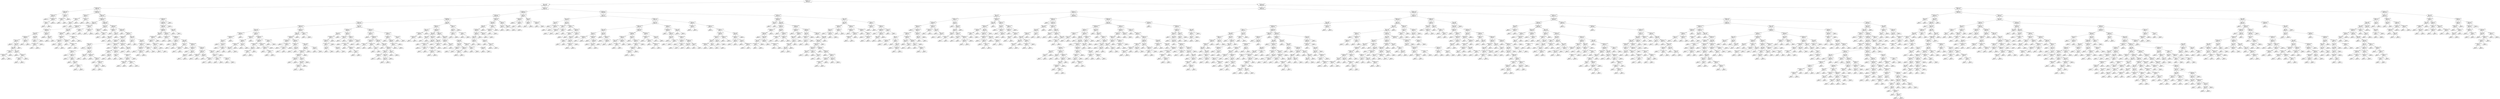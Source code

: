 digraph Tree {
node [shape=box] ;
0 [label="shellWeight <= 0.1772\ngini = 0.7163\nsamples = 4177\nvalue = [1407, 689, 634, 1447]"] ;
1 [label="height <= 0.1025\ngini = 0.4652\nsamples = 1547\nvalue = [1100, 192, 112, 143]"] ;
0 -> 1 [labeldistance=2.5, labelangle=45, headlabel="True"] ;
2 [label="visceraWeight <= 0.0318\ngini = 0.2368\nsamples = 763\nvalue = [664, 43, 29, 27]"] ;
1 -> 2 ;
3 [label="shellWeight <= 0.0615\ngini = 0.0233\nsamples = 255\nvalue = [252, 1, 1, 1]"] ;
2 -> 3 ;
4 [label="shellWeight <= 0.0448\ngini = 0.0079\nsamples = 251\nvalue = [250, 0, 1, 0]"] ;
3 -> 4 ;
5 [label="gini = 0.0\nsamples = 231\nvalue = [231, 0, 0, 0]"] ;
4 -> 5 ;
6 [label="shuckedWeight <= 0.0538\ngini = 0.095\nsamples = 20\nvalue = [19, 0, 1, 0]"] ;
4 -> 6 ;
7 [label="wholeWeight <= 0.1143\ngini = 0.5\nsamples = 2\nvalue = [1, 0, 1, 0]"] ;
6 -> 7 ;
8 [label="gini = 0.0\nsamples = 1\nvalue = [1, 0, 0, 0]"] ;
7 -> 8 ;
9 [label="gini = 0.0\nsamples = 1\nvalue = [0, 0, 1, 0]"] ;
7 -> 9 ;
10 [label="gini = 0.0\nsamples = 18\nvalue = [18, 0, 0, 0]"] ;
6 -> 10 ;
11 [label="wholeWeight <= 0.2107\ngini = 0.625\nsamples = 4\nvalue = [2, 1, 0, 1]"] ;
3 -> 11 ;
12 [label="visceraWeight <= 0.0268\ngini = 0.5\nsamples = 2\nvalue = [0, 1, 0, 1]"] ;
11 -> 12 ;
13 [label="gini = 0.0\nsamples = 1\nvalue = [0, 0, 0, 1]"] ;
12 -> 13 ;
14 [label="gini = 0.0\nsamples = 1\nvalue = [0, 1, 0, 0]"] ;
12 -> 14 ;
15 [label="gini = 0.0\nsamples = 2\nvalue = [2, 0, 0, 0]"] ;
11 -> 15 ;
16 [label="shuckedWeight <= 0.0522\ngini = 0.3297\nsamples = 508\nvalue = [412, 42, 28, 26]"] ;
2 -> 16 ;
17 [label="shellWeight <= 0.041\ngini = 0.5785\nsamples = 11\nvalue = [5, 5, 0, 1]"] ;
16 -> 17 ;
18 [label="visceraWeight <= 0.0335\ngini = 0.5\nsamples = 6\nvalue = [4, 1, 0, 1]"] ;
17 -> 18 ;
19 [label="diameter <= 0.23\ngini = 0.5\nsamples = 2\nvalue = [0, 1, 0, 1]"] ;
18 -> 19 ;
20 [label="gini = 0.0\nsamples = 1\nvalue = [0, 1, 0, 0]"] ;
19 -> 20 ;
21 [label="gini = 0.0\nsamples = 1\nvalue = [0, 0, 0, 1]"] ;
19 -> 21 ;
22 [label="gini = 0.0\nsamples = 4\nvalue = [4, 0, 0, 0]"] ;
18 -> 22 ;
23 [label="shellWeight <= 0.0615\ngini = 0.32\nsamples = 5\nvalue = [1, 4, 0, 0]"] ;
17 -> 23 ;
24 [label="gini = 0.0\nsamples = 4\nvalue = [0, 4, 0, 0]"] ;
23 -> 24 ;
25 [label="gini = 0.0\nsamples = 1\nvalue = [1, 0, 0, 0]"] ;
23 -> 25 ;
26 [label="shellWeight <= 0.0993\ngini = 0.3181\nsamples = 497\nvalue = [407, 37, 28, 25]"] ;
16 -> 26 ;
27 [label="shuckedWeight <= 0.0802\ngini = 0.2776\nsamples = 400\nvalue = [338, 26, 21, 15]"] ;
26 -> 27 ;
28 [label="diameter <= 0.2725\ngini = 0.4247\nsamples = 120\nvalue = [89, 13, 13, 5]"] ;
27 -> 28 ;
29 [label="wholeWeight <= 0.1908\ngini = 0.3659\nsamples = 112\nvalue = [88, 11, 8, 5]"] ;
28 -> 29 ;
30 [label="shuckedWeight <= 0.0713\ngini = 0.2813\nsamples = 89\nvalue = [75, 4, 6, 4]"] ;
29 -> 30 ;
31 [label="length <= 0.3425\ngini = 0.398\nsamples = 55\nvalue = [42, 4, 5, 4]"] ;
30 -> 31 ;
32 [label="shuckedWeight <= 0.0707\ngini = 0.3053\nsamples = 46\nvalue = [38, 4, 1, 3]"] ;
31 -> 32 ;
33 [label="shellWeight <= 0.0485\ngini = 0.252\nsamples = 43\nvalue = [37, 2, 1, 3]"] ;
32 -> 33 ;
34 [label="gini = 0.0\nsamples = 23\nvalue = [23, 0, 0, 0]"] ;
33 -> 34 ;
35 [label="height <= 0.0925\ngini = 0.475\nsamples = 20\nvalue = [14, 2, 1, 3]"] ;
33 -> 35 ;
36 [label="length <= 0.3225\ngini = 0.4266\nsamples = 19\nvalue = [14, 1, 1, 3]"] ;
35 -> 36 ;
37 [label="visceraWeight <= 0.0425\ngini = 0.64\nsamples = 5\nvalue = [2, 1, 0, 2]"] ;
36 -> 37 ;
38 [label="shuckedWeight <= 0.0578\ngini = 0.4444\nsamples = 3\nvalue = [0, 1, 0, 2]"] ;
37 -> 38 ;
39 [label="gini = 0.0\nsamples = 1\nvalue = [0, 1, 0, 0]"] ;
38 -> 39 ;
40 [label="gini = 0.0\nsamples = 2\nvalue = [0, 0, 0, 2]"] ;
38 -> 40 ;
41 [label="gini = 0.0\nsamples = 2\nvalue = [2, 0, 0, 0]"] ;
37 -> 41 ;
42 [label="height <= 0.0825\ngini = 0.2551\nsamples = 14\nvalue = [12, 0, 1, 1]"] ;
36 -> 42 ;
43 [label="gini = 0.0\nsamples = 9\nvalue = [9, 0, 0, 0]"] ;
42 -> 43 ;
44 [label="shellWeight <= 0.0575\ngini = 0.56\nsamples = 5\nvalue = [3, 0, 1, 1]"] ;
42 -> 44 ;
45 [label="shuckedWeight <= 0.0635\ngini = 0.5\nsamples = 2\nvalue = [0, 0, 1, 1]"] ;
44 -> 45 ;
46 [label="gini = 0.0\nsamples = 1\nvalue = [0, 0, 1, 0]"] ;
45 -> 46 ;
47 [label="gini = 0.0\nsamples = 1\nvalue = [0, 0, 0, 1]"] ;
45 -> 47 ;
48 [label="gini = 0.0\nsamples = 3\nvalue = [3, 0, 0, 0]"] ;
44 -> 48 ;
49 [label="gini = 0.0\nsamples = 1\nvalue = [0, 1, 0, 0]"] ;
35 -> 49 ;
50 [label="visceraWeight <= 0.0375\ngini = 0.4444\nsamples = 3\nvalue = [1, 2, 0, 0]"] ;
32 -> 50 ;
51 [label="gini = 0.0\nsamples = 1\nvalue = [1, 0, 0, 0]"] ;
50 -> 51 ;
52 [label="gini = 0.0\nsamples = 2\nvalue = [0, 2, 0, 0]"] ;
50 -> 52 ;
53 [label="length <= 0.355\ngini = 0.5926\nsamples = 9\nvalue = [4, 0, 4, 1]"] ;
31 -> 53 ;
54 [label="wholeWeight <= 0.1795\ngini = 0.5\nsamples = 6\nvalue = [1, 0, 4, 1]"] ;
53 -> 54 ;
55 [label="shuckedWeight <= 0.0587\ngini = 0.32\nsamples = 5\nvalue = [0, 0, 4, 1]"] ;
54 -> 55 ;
56 [label="gini = 0.0\nsamples = 1\nvalue = [0, 0, 0, 1]"] ;
55 -> 56 ;
57 [label="gini = 0.0\nsamples = 4\nvalue = [0, 0, 4, 0]"] ;
55 -> 57 ;
58 [label="gini = 0.0\nsamples = 1\nvalue = [1, 0, 0, 0]"] ;
54 -> 58 ;
59 [label="gini = 0.0\nsamples = 3\nvalue = [3, 0, 0, 0]"] ;
53 -> 59 ;
60 [label="shellWeight <= 0.0625\ngini = 0.0571\nsamples = 34\nvalue = [33, 0, 1, 0]"] ;
30 -> 60 ;
61 [label="gini = 0.0\nsamples = 30\nvalue = [30, 0, 0, 0]"] ;
60 -> 61 ;
62 [label="length <= 0.335\ngini = 0.375\nsamples = 4\nvalue = [3, 0, 1, 0]"] ;
60 -> 62 ;
63 [label="gini = 0.0\nsamples = 3\nvalue = [3, 0, 0, 0]"] ;
62 -> 63 ;
64 [label="gini = 0.0\nsamples = 1\nvalue = [0, 0, 1, 0]"] ;
62 -> 64 ;
65 [label="length <= 0.3525\ngini = 0.5784\nsamples = 23\nvalue = [13, 7, 2, 1]"] ;
29 -> 65 ;
66 [label="visceraWeight <= 0.0532\ngini = 0.6484\nsamples = 16\nvalue = [6, 7, 2, 1]"] ;
65 -> 66 ;
67 [label="shellWeight <= 0.0732\ngini = 0.5455\nsamples = 11\nvalue = [2, 7, 1, 1]"] ;
66 -> 67 ;
68 [label="wholeWeight <= 0.1982\ngini = 0.2188\nsamples = 8\nvalue = [1, 7, 0, 0]"] ;
67 -> 68 ;
69 [label="gini = 0.0\nsamples = 6\nvalue = [0, 6, 0, 0]"] ;
68 -> 69 ;
70 [label="length <= 0.34\ngini = 0.5\nsamples = 2\nvalue = [1, 1, 0, 0]"] ;
68 -> 70 ;
71 [label="gini = 0.0\nsamples = 1\nvalue = [0, 1, 0, 0]"] ;
70 -> 71 ;
72 [label="gini = 0.0\nsamples = 1\nvalue = [1, 0, 0, 0]"] ;
70 -> 72 ;
73 [label="visceraWeight <= 0.0367\ngini = 0.6667\nsamples = 3\nvalue = [1, 0, 1, 1]"] ;
67 -> 73 ;
74 [label="gini = 0.0\nsamples = 1\nvalue = [1, 0, 0, 0]"] ;
73 -> 74 ;
75 [label="shuckedWeight <= 0.0695\ngini = 0.5\nsamples = 2\nvalue = [0, 0, 1, 1]"] ;
73 -> 75 ;
76 [label="gini = 0.0\nsamples = 1\nvalue = [0, 0, 0, 1]"] ;
75 -> 76 ;
77 [label="gini = 0.0\nsamples = 1\nvalue = [0, 0, 1, 0]"] ;
75 -> 77 ;
78 [label="shuckedWeight <= 0.0738\ngini = 0.32\nsamples = 5\nvalue = [4, 0, 1, 0]"] ;
66 -> 78 ;
79 [label="gini = 0.0\nsamples = 1\nvalue = [0, 0, 1, 0]"] ;
78 -> 79 ;
80 [label="gini = 0.0\nsamples = 4\nvalue = [4, 0, 0, 0]"] ;
78 -> 80 ;
81 [label="gini = 0.0\nsamples = 7\nvalue = [7, 0, 0, 0]"] ;
65 -> 81 ;
82 [label="wholeWeight <= 0.2023\ngini = 0.5312\nsamples = 8\nvalue = [1, 2, 5, 0]"] ;
28 -> 82 ;
83 [label="shuckedWeight <= 0.075\ngini = 0.5\nsamples = 2\nvalue = [1, 1, 0, 0]"] ;
82 -> 83 ;
84 [label="gini = 0.0\nsamples = 1\nvalue = [0, 1, 0, 0]"] ;
83 -> 84 ;
85 [label="gini = 0.0\nsamples = 1\nvalue = [1, 0, 0, 0]"] ;
83 -> 85 ;
86 [label="shuckedWeight <= 0.0668\ngini = 0.2778\nsamples = 6\nvalue = [0, 1, 5, 0]"] ;
82 -> 86 ;
87 [label="gini = 0.0\nsamples = 1\nvalue = [0, 1, 0, 0]"] ;
86 -> 87 ;
88 [label="gini = 0.0\nsamples = 5\nvalue = [0, 0, 5, 0]"] ;
86 -> 88 ;
89 [label="shellWeight <= 0.0685\ngini = 0.2049\nsamples = 280\nvalue = [249, 13, 8, 10]"] ;
27 -> 89 ;
90 [label="diameter <= 0.2575\ngini = 0.0479\nsamples = 82\nvalue = [80, 0, 1, 1]"] ;
89 -> 90 ;
91 [label="shellWeight <= 0.0575\ngini = 0.2145\nsamples = 17\nvalue = [15, 0, 1, 1]"] ;
90 -> 91 ;
92 [label="gini = 0.0\nsamples = 15\nvalue = [15, 0, 0, 0]"] ;
91 -> 92 ;
93 [label="wholeWeight <= 0.2057\ngini = 0.5\nsamples = 2\nvalue = [0, 0, 1, 1]"] ;
91 -> 93 ;
94 [label="gini = 0.0\nsamples = 1\nvalue = [0, 0, 1, 0]"] ;
93 -> 94 ;
95 [label="gini = 0.0\nsamples = 1\nvalue = [0, 0, 0, 1]"] ;
93 -> 95 ;
96 [label="gini = 0.0\nsamples = 65\nvalue = [65, 0, 0, 0]"] ;
90 -> 96 ;
97 [label="visceraWeight <= 0.0373\ngini = 0.2639\nsamples = 198\nvalue = [169, 13, 7, 9]"] ;
89 -> 97 ;
98 [label="shuckedWeight <= 0.082\ngini = 0.6111\nsamples = 6\nvalue = [2, 1, 3, 0]"] ;
97 -> 98 ;
99 [label="gini = 0.0\nsamples = 1\nvalue = [0, 1, 0, 0]"] ;
98 -> 99 ;
100 [label="height <= 0.095\ngini = 0.48\nsamples = 5\nvalue = [2, 0, 3, 0]"] ;
98 -> 100 ;
101 [label="length <= 0.3725\ngini = 0.4444\nsamples = 3\nvalue = [2, 0, 1, 0]"] ;
100 -> 101 ;
102 [label="gini = 0.0\nsamples = 1\nvalue = [0, 0, 1, 0]"] ;
101 -> 102 ;
103 [label="gini = 0.0\nsamples = 2\nvalue = [2, 0, 0, 0]"] ;
101 -> 103 ;
104 [label="gini = 0.0\nsamples = 2\nvalue = [0, 0, 2, 0]"] ;
100 -> 104 ;
105 [label="shellWeight <= 0.0693\ngini = 0.2369\nsamples = 192\nvalue = [167, 12, 4, 9]"] ;
97 -> 105 ;
106 [label="gini = 0.0\nsamples = 1\nvalue = [0, 0, 1, 0]"] ;
105 -> 106 ;
107 [label="shuckedWeight <= 0.125\ngini = 0.2291\nsamples = 191\nvalue = [167, 12, 3, 9]"] ;
105 -> 107 ;
108 [label="shellWeight <= 0.0828\ngini = 0.3287\nsamples = 111\nvalue = [90, 9, 3, 9]"] ;
107 -> 108 ;
109 [label="shuckedWeight <= 0.124\ngini = 0.2145\nsamples = 77\nvalue = [68, 4, 1, 4]"] ;
108 -> 109 ;
110 [label="diameter <= 0.2775\ngini = 0.1949\nsamples = 76\nvalue = [68, 3, 1, 4]"] ;
109 -> 110 ;
111 [label="gini = 0.0\nsamples = 25\nvalue = [25, 0, 0, 0]"] ;
110 -> 111 ;
112 [label="diameter <= 0.2825\ngini = 0.2791\nsamples = 51\nvalue = [43, 3, 1, 4]"] ;
110 -> 112 ;
113 [label="visceraWeight <= 0.0457\ngini = 0.5124\nsamples = 11\nvalue = [7, 0, 1, 3]"] ;
112 -> 113 ;
114 [label="gini = 0.0\nsamples = 1\nvalue = [0, 0, 1, 0]"] ;
113 -> 114 ;
115 [label="wholeWeight <= 0.2278\ngini = 0.42\nsamples = 10\nvalue = [7, 0, 0, 3]"] ;
113 -> 115 ;
116 [label="gini = 0.0\nsamples = 4\nvalue = [4, 0, 0, 0]"] ;
115 -> 116 ;
117 [label="shuckedWeight <= 0.101\ngini = 0.5\nsamples = 6\nvalue = [3, 0, 0, 3]"] ;
115 -> 117 ;
118 [label="gini = 0.0\nsamples = 2\nvalue = [0, 0, 0, 2]"] ;
117 -> 118 ;
119 [label="height <= 0.0975\ngini = 0.375\nsamples = 4\nvalue = [3, 0, 0, 1]"] ;
117 -> 119 ;
120 [label="gini = 0.0\nsamples = 2\nvalue = [2, 0, 0, 0]"] ;
119 -> 120 ;
121 [label="shuckedWeight <= 0.1115\ngini = 0.5\nsamples = 2\nvalue = [1, 0, 0, 1]"] ;
119 -> 121 ;
122 [label="gini = 0.0\nsamples = 1\nvalue = [1, 0, 0, 0]"] ;
121 -> 122 ;
123 [label="gini = 0.0\nsamples = 1\nvalue = [0, 0, 0, 1]"] ;
121 -> 123 ;
124 [label="length <= 0.3675\ngini = 0.1837\nsamples = 40\nvalue = [36, 3, 0, 1]"] ;
112 -> 124 ;
125 [label="length <= 0.3625\ngini = 0.48\nsamples = 5\nvalue = [3, 2, 0, 0]"] ;
124 -> 125 ;
126 [label="gini = 0.0\nsamples = 3\nvalue = [3, 0, 0, 0]"] ;
125 -> 126 ;
127 [label="gini = 0.0\nsamples = 2\nvalue = [0, 2, 0, 0]"] ;
125 -> 127 ;
128 [label="wholeWeight <= 0.2598\ngini = 0.1094\nsamples = 35\nvalue = [33, 1, 0, 1]"] ;
124 -> 128 ;
129 [label="gini = 0.0\nsamples = 23\nvalue = [23, 0, 0, 0]"] ;
128 -> 129 ;
130 [label="wholeWeight <= 0.2617\ngini = 0.2917\nsamples = 12\nvalue = [10, 1, 0, 1]"] ;
128 -> 130 ;
131 [label="gini = 0.0\nsamples = 1\nvalue = [0, 1, 0, 0]"] ;
130 -> 131 ;
132 [label="shellWeight <= 0.0758\ngini = 0.1653\nsamples = 11\nvalue = [10, 0, 0, 1]"] ;
130 -> 132 ;
133 [label="visceraWeight <= 0.064\ngini = 0.5\nsamples = 2\nvalue = [1, 0, 0, 1]"] ;
132 -> 133 ;
134 [label="gini = 0.0\nsamples = 1\nvalue = [0, 0, 0, 1]"] ;
133 -> 134 ;
135 [label="gini = 0.0\nsamples = 1\nvalue = [1, 0, 0, 0]"] ;
133 -> 135 ;
136 [label="gini = 0.0\nsamples = 9\nvalue = [9, 0, 0, 0]"] ;
132 -> 136 ;
137 [label="gini = 0.0\nsamples = 1\nvalue = [0, 1, 0, 0]"] ;
109 -> 137 ;
138 [label="length <= 0.4025\ngini = 0.5346\nsamples = 34\nvalue = [22, 5, 2, 5]"] ;
108 -> 138 ;
139 [label="wholeWeight <= 0.2265\ngini = 0.6395\nsamples = 21\nvalue = [11, 3, 2, 5]"] ;
138 -> 139 ;
140 [label="gini = 0.0\nsamples = 4\nvalue = [4, 0, 0, 0]"] ;
139 -> 140 ;
141 [label="shuckedWeight <= 0.0997\ngini = 0.699\nsamples = 17\nvalue = [7, 3, 2, 5]"] ;
139 -> 141 ;
142 [label="visceraWeight <= 0.0562\ngini = 0.48\nsamples = 5\nvalue = [0, 2, 0, 3]"] ;
141 -> 142 ;
143 [label="gini = 0.0\nsamples = 2\nvalue = [0, 0, 0, 2]"] ;
142 -> 143 ;
144 [label="length <= 0.39\ngini = 0.4444\nsamples = 3\nvalue = [0, 2, 0, 1]"] ;
142 -> 144 ;
145 [label="gini = 0.0\nsamples = 2\nvalue = [0, 2, 0, 0]"] ;
144 -> 145 ;
146 [label="gini = 0.0\nsamples = 1\nvalue = [0, 0, 0, 1]"] ;
144 -> 146 ;
147 [label="wholeWeight <= 0.2517\ngini = 0.5972\nsamples = 12\nvalue = [7, 1, 2, 2]"] ;
141 -> 147 ;
148 [label="diameter <= 0.295\ngini = 0.5\nsamples = 2\nvalue = [0, 0, 1, 1]"] ;
147 -> 148 ;
149 [label="gini = 0.0\nsamples = 1\nvalue = [0, 0, 1, 0]"] ;
148 -> 149 ;
150 [label="gini = 0.0\nsamples = 1\nvalue = [0, 0, 0, 1]"] ;
148 -> 150 ;
151 [label="shellWeight <= 0.0925\ngini = 0.48\nsamples = 10\nvalue = [7, 1, 1, 1]"] ;
147 -> 151 ;
152 [label="shuckedWeight <= 0.117\ngini = 0.3704\nsamples = 9\nvalue = [7, 1, 0, 1]"] ;
151 -> 152 ;
153 [label="shellWeight <= 0.0862\ngini = 0.2449\nsamples = 7\nvalue = [6, 0, 0, 1]"] ;
152 -> 153 ;
154 [label="gini = 0.0\nsamples = 6\nvalue = [6, 0, 0, 0]"] ;
153 -> 154 ;
155 [label="gini = 0.0\nsamples = 1\nvalue = [0, 0, 0, 1]"] ;
153 -> 155 ;
156 [label="shuckedWeight <= 0.1195\ngini = 0.5\nsamples = 2\nvalue = [1, 1, 0, 0]"] ;
152 -> 156 ;
157 [label="gini = 0.0\nsamples = 1\nvalue = [0, 1, 0, 0]"] ;
156 -> 157 ;
158 [label="gini = 0.0\nsamples = 1\nvalue = [1, 0, 0, 0]"] ;
156 -> 158 ;
159 [label="gini = 0.0\nsamples = 1\nvalue = [0, 0, 1, 0]"] ;
151 -> 159 ;
160 [label="wholeWeight <= 0.2937\ngini = 0.2604\nsamples = 13\nvalue = [11, 2, 0, 0]"] ;
138 -> 160 ;
161 [label="gini = 0.0\nsamples = 10\nvalue = [10, 0, 0, 0]"] ;
160 -> 161 ;
162 [label="length <= 0.4175\ngini = 0.4444\nsamples = 3\nvalue = [1, 2, 0, 0]"] ;
160 -> 162 ;
163 [label="gini = 0.0\nsamples = 2\nvalue = [0, 2, 0, 0]"] ;
162 -> 163 ;
164 [label="gini = 0.0\nsamples = 1\nvalue = [1, 0, 0, 0]"] ;
162 -> 164 ;
165 [label="length <= 0.3625\ngini = 0.0722\nsamples = 80\nvalue = [77, 3, 0, 0]"] ;
107 -> 165 ;
166 [label="diameter <= 0.2525\ngini = 0.5\nsamples = 2\nvalue = [1, 1, 0, 0]"] ;
165 -> 166 ;
167 [label="gini = 0.0\nsamples = 1\nvalue = [1, 0, 0, 0]"] ;
166 -> 167 ;
168 [label="gini = 0.0\nsamples = 1\nvalue = [0, 1, 0, 0]"] ;
166 -> 168 ;
169 [label="length <= 0.3925\ngini = 0.05\nsamples = 78\nvalue = [76, 2, 0, 0]"] ;
165 -> 169 ;
170 [label="visceraWeight <= 0.0742\ngini = 0.1723\nsamples = 21\nvalue = [19, 2, 0, 0]"] ;
169 -> 170 ;
171 [label="visceraWeight <= 0.064\ngini = 0.0997\nsamples = 19\nvalue = [18, 1, 0, 0]"] ;
170 -> 171 ;
172 [label="gini = 0.0\nsamples = 13\nvalue = [13, 0, 0, 0]"] ;
171 -> 172 ;
173 [label="visceraWeight <= 0.0662\ngini = 0.2778\nsamples = 6\nvalue = [5, 1, 0, 0]"] ;
171 -> 173 ;
174 [label="gini = 0.0\nsamples = 1\nvalue = [0, 1, 0, 0]"] ;
173 -> 174 ;
175 [label="gini = 0.0\nsamples = 5\nvalue = [5, 0, 0, 0]"] ;
173 -> 175 ;
176 [label="shuckedWeight <= 0.1507\ngini = 0.5\nsamples = 2\nvalue = [1, 1, 0, 0]"] ;
170 -> 176 ;
177 [label="gini = 0.0\nsamples = 1\nvalue = [1, 0, 0, 0]"] ;
176 -> 177 ;
178 [label="gini = 0.0\nsamples = 1\nvalue = [0, 1, 0, 0]"] ;
176 -> 178 ;
179 [label="gini = 0.0\nsamples = 57\nvalue = [57, 0, 0, 0]"] ;
169 -> 179 ;
180 [label="visceraWeight <= 0.1515\ngini = 0.4653\nsamples = 97\nvalue = [69, 11, 7, 10]"] ;
26 -> 180 ;
181 [label="shuckedWeight <= 0.2265\ngini = 0.4555\nsamples = 96\nvalue = [69, 11, 6, 10]"] ;
180 -> 181 ;
182 [label="wholeWeight <= 0.4827\ngini = 0.4988\nsamples = 85\nvalue = [58, 11, 6, 10]"] ;
181 -> 182 ;
183 [label="shuckedWeight <= 0.123\ngini = 0.4839\nsamples = 82\nvalue = [57, 11, 6, 8]"] ;
182 -> 183 ;
184 [label="height <= 0.0975\ngini = 0.6222\nsamples = 15\nvalue = [8, 1, 2, 4]"] ;
183 -> 184 ;
185 [label="shuckedWeight <= 0.1192\ngini = 0.4298\nsamples = 11\nvalue = [8, 1, 2, 0]"] ;
184 -> 185 ;
186 [label="visceraWeight <= 0.0688\ngini = 0.34\nsamples = 10\nvalue = [8, 1, 1, 0]"] ;
185 -> 186 ;
187 [label="shellWeight <= 0.105\ngini = 0.1975\nsamples = 9\nvalue = [8, 1, 0, 0]"] ;
186 -> 187 ;
188 [label="height <= 0.085\ngini = 0.5\nsamples = 2\nvalue = [1, 1, 0, 0]"] ;
187 -> 188 ;
189 [label="gini = 0.0\nsamples = 1\nvalue = [1, 0, 0, 0]"] ;
188 -> 189 ;
190 [label="gini = 0.0\nsamples = 1\nvalue = [0, 1, 0, 0]"] ;
188 -> 190 ;
191 [label="gini = 0.0\nsamples = 7\nvalue = [7, 0, 0, 0]"] ;
187 -> 191 ;
192 [label="gini = 0.0\nsamples = 1\nvalue = [0, 0, 1, 0]"] ;
186 -> 192 ;
193 [label="gini = 0.0\nsamples = 1\nvalue = [0, 0, 1, 0]"] ;
185 -> 193 ;
194 [label="gini = 0.0\nsamples = 4\nvalue = [0, 0, 0, 4]"] ;
184 -> 194 ;
195 [label="shuckedWeight <= 0.1423\ngini = 0.4357\nsamples = 67\nvalue = [49, 10, 4, 4]"] ;
183 -> 195 ;
196 [label="visceraWeight <= 0.0843\ngini = 0.1327\nsamples = 14\nvalue = [13, 0, 0, 1]"] ;
195 -> 196 ;
197 [label="gini = 0.0\nsamples = 13\nvalue = [13, 0, 0, 0]"] ;
196 -> 197 ;
198 [label="gini = 0.0\nsamples = 1\nvalue = [0, 0, 0, 1]"] ;
196 -> 198 ;
199 [label="shuckedWeight <= 0.1472\ngini = 0.4941\nsamples = 53\nvalue = [36, 10, 4, 3]"] ;
195 -> 199 ;
200 [label="shellWeight <= 0.1125\ngini = 0.64\nsamples = 5\nvalue = [1, 2, 2, 0]"] ;
199 -> 200 ;
201 [label="gini = 0.0\nsamples = 2\nvalue = [0, 2, 0, 0]"] ;
200 -> 201 ;
202 [label="height <= 0.085\ngini = 0.4444\nsamples = 3\nvalue = [1, 0, 2, 0]"] ;
200 -> 202 ;
203 [label="gini = 0.0\nsamples = 1\nvalue = [1, 0, 0, 0]"] ;
202 -> 203 ;
204 [label="gini = 0.0\nsamples = 2\nvalue = [0, 0, 2, 0]"] ;
202 -> 204 ;
205 [label="height <= 0.0925\ngini = 0.4349\nsamples = 48\nvalue = [35, 8, 2, 3]"] ;
199 -> 205 ;
206 [label="diameter <= 0.345\ngini = 0.5\nsamples = 8\nvalue = [4, 4, 0, 0]"] ;
205 -> 206 ;
207 [label="visceraWeight <= 0.0653\ngini = 0.32\nsamples = 5\nvalue = [4, 1, 0, 0]"] ;
206 -> 207 ;
208 [label="gini = 0.0\nsamples = 1\nvalue = [0, 1, 0, 0]"] ;
207 -> 208 ;
209 [label="gini = 0.0\nsamples = 4\nvalue = [4, 0, 0, 0]"] ;
207 -> 209 ;
210 [label="gini = 0.0\nsamples = 3\nvalue = [0, 3, 0, 0]"] ;
206 -> 210 ;
211 [label="visceraWeight <= 0.0652\ngini = 0.3812\nsamples = 40\nvalue = [31, 4, 2, 3]"] ;
205 -> 211 ;
212 [label="wholeWeight <= 0.3245\ngini = 0.6111\nsamples = 6\nvalue = [3, 0, 1, 2]"] ;
211 -> 212 ;
213 [label="gini = 0.0\nsamples = 1\nvalue = [0, 0, 1, 0]"] ;
212 -> 213 ;
214 [label="length <= 0.43\ngini = 0.48\nsamples = 5\nvalue = [3, 0, 0, 2]"] ;
212 -> 214 ;
215 [label="length <= 0.38\ngini = 0.4444\nsamples = 3\nvalue = [1, 0, 0, 2]"] ;
214 -> 215 ;
216 [label="gini = 0.0\nsamples = 1\nvalue = [1, 0, 0, 0]"] ;
215 -> 216 ;
217 [label="gini = 0.0\nsamples = 2\nvalue = [0, 0, 0, 2]"] ;
215 -> 217 ;
218 [label="gini = 0.0\nsamples = 2\nvalue = [2, 0, 0, 0]"] ;
214 -> 218 ;
219 [label="shellWeight <= 0.1275\ngini = 0.3062\nsamples = 34\nvalue = [28, 4, 1, 1]"] ;
211 -> 219 ;
220 [label="wholeWeight <= 0.355\ngini = 0.1528\nsamples = 24\nvalue = [22, 2, 0, 0]"] ;
219 -> 220 ;
221 [label="wholeWeight <= 0.3512\ngini = 0.4444\nsamples = 3\nvalue = [2, 1, 0, 0]"] ;
220 -> 221 ;
222 [label="gini = 0.0\nsamples = 2\nvalue = [2, 0, 0, 0]"] ;
221 -> 222 ;
223 [label="gini = 0.0\nsamples = 1\nvalue = [0, 1, 0, 0]"] ;
221 -> 223 ;
224 [label="length <= 0.445\ngini = 0.0907\nsamples = 21\nvalue = [20, 1, 0, 0]"] ;
220 -> 224 ;
225 [label="gini = 0.0\nsamples = 17\nvalue = [17, 0, 0, 0]"] ;
224 -> 225 ;
226 [label="shuckedWeight <= 0.1822\ngini = 0.375\nsamples = 4\nvalue = [3, 1, 0, 0]"] ;
224 -> 226 ;
227 [label="gini = 0.0\nsamples = 1\nvalue = [0, 1, 0, 0]"] ;
226 -> 227 ;
228 [label="gini = 0.0\nsamples = 3\nvalue = [3, 0, 0, 0]"] ;
226 -> 228 ;
229 [label="diameter <= 0.345\ngini = 0.58\nsamples = 10\nvalue = [6, 2, 1, 1]"] ;
219 -> 229 ;
230 [label="diameter <= 0.3325\ngini = 0.72\nsamples = 5\nvalue = [1, 2, 1, 1]"] ;
229 -> 230 ;
231 [label="visceraWeight <= 0.0852\ngini = 0.5\nsamples = 2\nvalue = [1, 0, 0, 1]"] ;
230 -> 231 ;
232 [label="gini = 0.0\nsamples = 1\nvalue = [0, 0, 0, 1]"] ;
231 -> 232 ;
233 [label="gini = 0.0\nsamples = 1\nvalue = [1, 0, 0, 0]"] ;
231 -> 233 ;
234 [label="wholeWeight <= 0.4467\ngini = 0.4444\nsamples = 3\nvalue = [0, 2, 1, 0]"] ;
230 -> 234 ;
235 [label="gini = 0.0\nsamples = 2\nvalue = [0, 2, 0, 0]"] ;
234 -> 235 ;
236 [label="gini = 0.0\nsamples = 1\nvalue = [0, 0, 1, 0]"] ;
234 -> 236 ;
237 [label="gini = 0.0\nsamples = 5\nvalue = [5, 0, 0, 0]"] ;
229 -> 237 ;
238 [label="height <= 0.0975\ngini = 0.4444\nsamples = 3\nvalue = [1, 0, 0, 2]"] ;
182 -> 238 ;
239 [label="gini = 0.0\nsamples = 2\nvalue = [0, 0, 0, 2]"] ;
238 -> 239 ;
240 [label="gini = 0.0\nsamples = 1\nvalue = [1, 0, 0, 0]"] ;
238 -> 240 ;
241 [label="gini = 0.0\nsamples = 11\nvalue = [11, 0, 0, 0]"] ;
181 -> 241 ;
242 [label="gini = 0.0\nsamples = 1\nvalue = [0, 0, 1, 0]"] ;
180 -> 242 ;
243 [label="shellWeight <= 0.1437\ngini = 0.6215\nsamples = 784\nvalue = [436, 149, 83, 116]"] ;
1 -> 243 ;
244 [label="shuckedWeight <= 0.2325\ngini = 0.5344\nsamples = 428\nvalue = [278, 66, 34, 50]"] ;
243 -> 244 ;
245 [label="visceraWeight <= 0.1123\ngini = 0.5886\nsamples = 357\nvalue = [212, 63, 32, 50]"] ;
244 -> 245 ;
246 [label="shuckedWeight <= 0.17\ngini = 0.5565\nsamples = 322\nvalue = [202, 52, 25, 43]"] ;
245 -> 246 ;
247 [label="shellWeight <= 0.1098\ngini = 0.6445\nsamples = 195\nvalue = [103, 35, 23, 34]"] ;
246 -> 247 ;
248 [label="wholeWeight <= 0.2975\ngini = 0.5525\nsamples = 106\nvalue = [67, 17, 13, 9]"] ;
247 -> 248 ;
249 [label="diameter <= 0.2775\ngini = 0.6468\nsamples = 43\nvalue = [21, 12, 8, 2]"] ;
248 -> 249 ;
250 [label="shuckedWeight <= 0.1395\ngini = 0.3984\nsamples = 16\nvalue = [12, 3, 1, 0]"] ;
249 -> 250 ;
251 [label="shuckedWeight <= 0.096\ngini = 0.3378\nsamples = 15\nvalue = [12, 2, 1, 0]"] ;
250 -> 251 ;
252 [label="height <= 0.1075\ngini = 0.5714\nsamples = 7\nvalue = [4, 2, 1, 0]"] ;
251 -> 252 ;
253 [label="gini = 0.0\nsamples = 3\nvalue = [3, 0, 0, 0]"] ;
252 -> 253 ;
254 [label="diameter <= 0.2675\ngini = 0.625\nsamples = 4\nvalue = [1, 2, 1, 0]"] ;
252 -> 254 ;
255 [label="gini = 0.0\nsamples = 2\nvalue = [0, 2, 0, 0]"] ;
254 -> 255 ;
256 [label="shuckedWeight <= 0.0885\ngini = 0.5\nsamples = 2\nvalue = [1, 0, 1, 0]"] ;
254 -> 256 ;
257 [label="gini = 0.0\nsamples = 1\nvalue = [1, 0, 0, 0]"] ;
256 -> 257 ;
258 [label="gini = 0.0\nsamples = 1\nvalue = [0, 0, 1, 0]"] ;
256 -> 258 ;
259 [label="gini = 0.0\nsamples = 8\nvalue = [8, 0, 0, 0]"] ;
251 -> 259 ;
260 [label="gini = 0.0\nsamples = 1\nvalue = [0, 1, 0, 0]"] ;
250 -> 260 ;
261 [label="visceraWeight <= 0.0573\ngini = 0.7051\nsamples = 27\nvalue = [9, 9, 7, 2]"] ;
249 -> 261 ;
262 [label="wholeWeight <= 0.2715\ngini = 0.6154\nsamples = 13\nvalue = [6, 2, 5, 0]"] ;
261 -> 262 ;
263 [label="visceraWeight <= 0.052\ngini = 0.595\nsamples = 11\nvalue = [6, 2, 3, 0]"] ;
262 -> 263 ;
264 [label="visceraWeight <= 0.0457\ngini = 0.6111\nsamples = 6\nvalue = [2, 1, 3, 0]"] ;
263 -> 264 ;
265 [label="length <= 0.3725\ngini = 0.4444\nsamples = 3\nvalue = [2, 1, 0, 0]"] ;
264 -> 265 ;
266 [label="gini = 0.0\nsamples = 1\nvalue = [0, 1, 0, 0]"] ;
265 -> 266 ;
267 [label="gini = 0.0\nsamples = 2\nvalue = [2, 0, 0, 0]"] ;
265 -> 267 ;
268 [label="gini = 0.0\nsamples = 3\nvalue = [0, 0, 3, 0]"] ;
264 -> 268 ;
269 [label="height <= 0.1125\ngini = 0.32\nsamples = 5\nvalue = [4, 1, 0, 0]"] ;
263 -> 269 ;
270 [label="gini = 0.0\nsamples = 4\nvalue = [4, 0, 0, 0]"] ;
269 -> 270 ;
271 [label="gini = 0.0\nsamples = 1\nvalue = [0, 1, 0, 0]"] ;
269 -> 271 ;
272 [label="gini = 0.0\nsamples = 2\nvalue = [0, 0, 2, 0]"] ;
262 -> 272 ;
273 [label="shuckedWeight <= 0.1195\ngini = 0.6633\nsamples = 14\nvalue = [3, 7, 2, 2]"] ;
261 -> 273 ;
274 [label="shuckedWeight <= 0.0935\ngini = 0.5833\nsamples = 12\nvalue = [3, 7, 1, 1]"] ;
273 -> 274 ;
275 [label="shuckedWeight <= 0.0925\ngini = 0.625\nsamples = 4\nvalue = [2, 1, 1, 0]"] ;
274 -> 275 ;
276 [label="height <= 0.11\ngini = 0.4444\nsamples = 3\nvalue = [2, 1, 0, 0]"] ;
275 -> 276 ;
277 [label="shuckedWeight <= 0.086\ngini = 0.5\nsamples = 2\nvalue = [1, 1, 0, 0]"] ;
276 -> 277 ;
278 [label="gini = 0.0\nsamples = 1\nvalue = [1, 0, 0, 0]"] ;
277 -> 278 ;
279 [label="gini = 0.0\nsamples = 1\nvalue = [0, 1, 0, 0]"] ;
277 -> 279 ;
280 [label="gini = 0.0\nsamples = 1\nvalue = [1, 0, 0, 0]"] ;
276 -> 280 ;
281 [label="gini = 0.0\nsamples = 1\nvalue = [0, 0, 1, 0]"] ;
275 -> 281 ;
282 [label="visceraWeight <= 0.0632\ngini = 0.4062\nsamples = 8\nvalue = [1, 6, 0, 1]"] ;
274 -> 282 ;
283 [label="visceraWeight <= 0.059\ngini = 0.625\nsamples = 4\nvalue = [1, 2, 0, 1]"] ;
282 -> 283 ;
284 [label="gini = 0.0\nsamples = 2\nvalue = [0, 2, 0, 0]"] ;
283 -> 284 ;
285 [label="shuckedWeight <= 0.109\ngini = 0.5\nsamples = 2\nvalue = [1, 0, 0, 1]"] ;
283 -> 285 ;
286 [label="gini = 0.0\nsamples = 1\nvalue = [0, 0, 0, 1]"] ;
285 -> 286 ;
287 [label="gini = 0.0\nsamples = 1\nvalue = [1, 0, 0, 0]"] ;
285 -> 287 ;
288 [label="gini = 0.0\nsamples = 4\nvalue = [0, 4, 0, 0]"] ;
282 -> 288 ;
289 [label="wholeWeight <= 0.2882\ngini = 0.5\nsamples = 2\nvalue = [0, 0, 1, 1]"] ;
273 -> 289 ;
290 [label="gini = 0.0\nsamples = 1\nvalue = [0, 0, 1, 0]"] ;
289 -> 290 ;
291 [label="gini = 0.0\nsamples = 1\nvalue = [0, 0, 0, 1]"] ;
289 -> 291 ;
292 [label="visceraWeight <= 0.1037\ngini = 0.4419\nsamples = 63\nvalue = [46, 5, 5, 7]"] ;
248 -> 292 ;
293 [label="diameter <= 0.36\ngini = 0.4106\nsamples = 61\nvalue = [46, 4, 5, 6]"] ;
292 -> 293 ;
294 [label="visceraWeight <= 0.0587\ngini = 0.3933\nsamples = 60\nvalue = [46, 4, 4, 6]"] ;
293 -> 294 ;
295 [label="shuckedWeight <= 0.1365\ngini = 0.5679\nsamples = 9\nvalue = [5, 0, 1, 3]"] ;
294 -> 295 ;
296 [label="gini = 0.0\nsamples = 4\nvalue = [4, 0, 0, 0]"] ;
295 -> 296 ;
297 [label="shuckedWeight <= 0.1432\ngini = 0.56\nsamples = 5\nvalue = [1, 0, 1, 3]"] ;
295 -> 297 ;
298 [label="gini = 0.0\nsamples = 3\nvalue = [0, 0, 0, 3]"] ;
297 -> 298 ;
299 [label="wholeWeight <= 0.3245\ngini = 0.5\nsamples = 2\nvalue = [1, 0, 1, 0]"] ;
297 -> 299 ;
300 [label="gini = 0.0\nsamples = 1\nvalue = [0, 0, 1, 0]"] ;
299 -> 300 ;
301 [label="gini = 0.0\nsamples = 1\nvalue = [1, 0, 0, 0]"] ;
299 -> 301 ;
302 [label="shuckedWeight <= 0.1205\ngini = 0.3406\nsamples = 51\nvalue = [41, 4, 3, 3]"] ;
294 -> 302 ;
303 [label="wholeWeight <= 0.3097\ngini = 0.6111\nsamples = 6\nvalue = [3, 0, 2, 1]"] ;
302 -> 303 ;
304 [label="gini = 0.0\nsamples = 3\nvalue = [3, 0, 0, 0]"] ;
303 -> 304 ;
305 [label="height <= 0.115\ngini = 0.4444\nsamples = 3\nvalue = [0, 0, 2, 1]"] ;
303 -> 305 ;
306 [label="gini = 0.0\nsamples = 2\nvalue = [0, 0, 2, 0]"] ;
305 -> 306 ;
307 [label="gini = 0.0\nsamples = 1\nvalue = [0, 0, 0, 1]"] ;
305 -> 307 ;
308 [label="diameter <= 0.3375\ngini = 0.2765\nsamples = 45\nvalue = [38, 4, 1, 2]"] ;
302 -> 308 ;
309 [label="length <= 0.4125\ngini = 0.2288\nsamples = 40\nvalue = [35, 2, 1, 2]"] ;
308 -> 309 ;
310 [label="visceraWeight <= 0.0995\ngini = 0.4321\nsamples = 19\nvalue = [14, 2, 1, 2]"] ;
309 -> 310 ;
311 [label="visceraWeight <= 0.0752\ngini = 0.3765\nsamples = 18\nvalue = [14, 2, 1, 1]"] ;
310 -> 311 ;
312 [label="shuckedWeight <= 0.126\ngini = 0.1653\nsamples = 11\nvalue = [10, 0, 1, 0]"] ;
311 -> 312 ;
313 [label="gini = 0.0\nsamples = 1\nvalue = [0, 0, 1, 0]"] ;
312 -> 313 ;
314 [label="gini = 0.0\nsamples = 10\nvalue = [10, 0, 0, 0]"] ;
312 -> 314 ;
315 [label="height <= 0.1125\ngini = 0.5714\nsamples = 7\nvalue = [4, 2, 0, 1]"] ;
311 -> 315 ;
316 [label="length <= 0.4025\ngini = 0.625\nsamples = 4\nvalue = [1, 2, 0, 1]"] ;
315 -> 316 ;
317 [label="shellWeight <= 0.099\ngini = 0.5\nsamples = 2\nvalue = [1, 0, 0, 1]"] ;
316 -> 317 ;
318 [label="gini = 0.0\nsamples = 1\nvalue = [0, 0, 0, 1]"] ;
317 -> 318 ;
319 [label="gini = 0.0\nsamples = 1\nvalue = [1, 0, 0, 0]"] ;
317 -> 319 ;
320 [label="gini = 0.0\nsamples = 2\nvalue = [0, 2, 0, 0]"] ;
316 -> 320 ;
321 [label="gini = 0.0\nsamples = 3\nvalue = [3, 0, 0, 0]"] ;
315 -> 321 ;
322 [label="gini = 0.0\nsamples = 1\nvalue = [0, 0, 0, 1]"] ;
310 -> 322 ;
323 [label="gini = 0.0\nsamples = 21\nvalue = [21, 0, 0, 0]"] ;
309 -> 323 ;
324 [label="height <= 0.115\ngini = 0.48\nsamples = 5\nvalue = [3, 2, 0, 0]"] ;
308 -> 324 ;
325 [label="gini = 0.0\nsamples = 3\nvalue = [3, 0, 0, 0]"] ;
324 -> 325 ;
326 [label="gini = 0.0\nsamples = 2\nvalue = [0, 2, 0, 0]"] ;
324 -> 326 ;
327 [label="gini = 0.0\nsamples = 1\nvalue = [0, 0, 1, 0]"] ;
293 -> 327 ;
328 [label="shuckedWeight <= 0.1553\ngini = 0.5\nsamples = 2\nvalue = [0, 1, 0, 1]"] ;
292 -> 328 ;
329 [label="gini = 0.0\nsamples = 1\nvalue = [0, 1, 0, 0]"] ;
328 -> 329 ;
330 [label="gini = 0.0\nsamples = 1\nvalue = [0, 0, 0, 1]"] ;
328 -> 330 ;
331 [label="length <= 0.4325\ngini = 0.704\nsamples = 89\nvalue = [36, 18, 10, 25]"] ;
247 -> 331 ;
332 [label="shuckedWeight <= 0.1482\ngini = 0.6973\nsamples = 32\nvalue = [5, 5, 8, 14]"] ;
331 -> 332 ;
333 [label="length <= 0.4175\ngini = 0.5123\nsamples = 18\nvalue = [1, 2, 3, 12]"] ;
332 -> 333 ;
334 [label="shuckedWeight <= 0.1455\ngini = 0.6777\nsamples = 11\nvalue = [1, 2, 3, 5]"] ;
333 -> 334 ;
335 [label="wholeWeight <= 0.3485\ngini = 0.6173\nsamples = 9\nvalue = [1, 2, 1, 5]"] ;
334 -> 335 ;
336 [label="visceraWeight <= 0.0633\ngini = 0.72\nsamples = 5\nvalue = [1, 2, 1, 1]"] ;
335 -> 336 ;
337 [label="length <= 0.3975\ngini = 0.5\nsamples = 2\nvalue = [0, 0, 1, 1]"] ;
336 -> 337 ;
338 [label="gini = 0.0\nsamples = 1\nvalue = [0, 0, 0, 1]"] ;
337 -> 338 ;
339 [label="gini = 0.0\nsamples = 1\nvalue = [0, 0, 1, 0]"] ;
337 -> 339 ;
340 [label="height <= 0.1175\ngini = 0.4444\nsamples = 3\nvalue = [1, 2, 0, 0]"] ;
336 -> 340 ;
341 [label="gini = 0.0\nsamples = 2\nvalue = [0, 2, 0, 0]"] ;
340 -> 341 ;
342 [label="gini = 0.0\nsamples = 1\nvalue = [1, 0, 0, 0]"] ;
340 -> 342 ;
343 [label="gini = 0.0\nsamples = 4\nvalue = [0, 0, 0, 4]"] ;
335 -> 343 ;
344 [label="gini = 0.0\nsamples = 2\nvalue = [0, 0, 2, 0]"] ;
334 -> 344 ;
345 [label="gini = 0.0\nsamples = 7\nvalue = [0, 0, 0, 7]"] ;
333 -> 345 ;
346 [label="shellWeight <= 0.118\ngini = 0.7245\nsamples = 14\nvalue = [4, 3, 5, 2]"] ;
332 -> 346 ;
347 [label="shellWeight <= 0.1125\ngini = 0.375\nsamples = 4\nvalue = [1, 3, 0, 0]"] ;
346 -> 347 ;
348 [label="gini = 0.0\nsamples = 1\nvalue = [1, 0, 0, 0]"] ;
347 -> 348 ;
349 [label="gini = 0.0\nsamples = 3\nvalue = [0, 3, 0, 0]"] ;
347 -> 349 ;
350 [label="shellWeight <= 0.13\ngini = 0.62\nsamples = 10\nvalue = [3, 0, 5, 2]"] ;
346 -> 350 ;
351 [label="shuckedWeight <= 0.1573\ngini = 0.4444\nsamples = 6\nvalue = [0, 0, 4, 2]"] ;
350 -> 351 ;
352 [label="gini = 0.0\nsamples = 2\nvalue = [0, 0, 2, 0]"] ;
351 -> 352 ;
353 [label="shuckedWeight <= 0.1585\ngini = 0.5\nsamples = 4\nvalue = [0, 0, 2, 2]"] ;
351 -> 353 ;
354 [label="gini = 0.0\nsamples = 1\nvalue = [0, 0, 0, 1]"] ;
353 -> 354 ;
355 [label="shuckedWeight <= 0.1592\ngini = 0.4444\nsamples = 3\nvalue = [0, 0, 2, 1]"] ;
353 -> 355 ;
356 [label="gini = 0.0\nsamples = 1\nvalue = [0, 0, 1, 0]"] ;
355 -> 356 ;
357 [label="height <= 0.1175\ngini = 0.5\nsamples = 2\nvalue = [0, 0, 1, 1]"] ;
355 -> 357 ;
358 [label="gini = 0.0\nsamples = 1\nvalue = [0, 0, 0, 1]"] ;
357 -> 358 ;
359 [label="gini = 0.0\nsamples = 1\nvalue = [0, 0, 1, 0]"] ;
357 -> 359 ;
360 [label="diameter <= 0.345\ngini = 0.375\nsamples = 4\nvalue = [3, 0, 1, 0]"] ;
350 -> 360 ;
361 [label="gini = 0.0\nsamples = 3\nvalue = [3, 0, 0, 0]"] ;
360 -> 361 ;
362 [label="gini = 0.0\nsamples = 1\nvalue = [0, 0, 1, 0]"] ;
360 -> 362 ;
363 [label="shellWeight <= 0.1315\ngini = 0.6137\nsamples = 57\nvalue = [31, 13, 2, 11]"] ;
331 -> 363 ;
364 [label="visceraWeight <= 0.0723\ngini = 0.5113\nsamples = 42\nvalue = [28, 7, 2, 5]"] ;
363 -> 364 ;
365 [label="gini = 0.0\nsamples = 8\nvalue = [8, 0, 0, 0]"] ;
364 -> 365 ;
366 [label="shuckedWeight <= 0.1455\ngini = 0.5865\nsamples = 34\nvalue = [20, 7, 2, 5]"] ;
364 -> 366 ;
367 [label="visceraWeight <= 0.0895\ngini = 0.7188\nsamples = 8\nvalue = [2, 2, 1, 3]"] ;
366 -> 367 ;
368 [label="shellWeight <= 0.1222\ngini = 0.5\nsamples = 4\nvalue = [2, 0, 0, 2]"] ;
367 -> 368 ;
369 [label="gini = 0.0\nsamples = 2\nvalue = [0, 0, 0, 2]"] ;
368 -> 369 ;
370 [label="gini = 0.0\nsamples = 2\nvalue = [2, 0, 0, 0]"] ;
368 -> 370 ;
371 [label="visceraWeight <= 0.0993\ngini = 0.625\nsamples = 4\nvalue = [0, 2, 1, 1]"] ;
367 -> 371 ;
372 [label="gini = 0.0\nsamples = 2\nvalue = [0, 2, 0, 0]"] ;
371 -> 372 ;
373 [label="diameter <= 0.3425\ngini = 0.5\nsamples = 2\nvalue = [0, 0, 1, 1]"] ;
371 -> 373 ;
374 [label="gini = 0.0\nsamples = 1\nvalue = [0, 0, 1, 0]"] ;
373 -> 374 ;
375 [label="gini = 0.0\nsamples = 1\nvalue = [0, 0, 0, 1]"] ;
373 -> 375 ;
376 [label="visceraWeight <= 0.0742\ngini = 0.4763\nsamples = 26\nvalue = [18, 5, 1, 2]"] ;
366 -> 376 ;
377 [label="gini = 0.0\nsamples = 1\nvalue = [0, 0, 1, 0]"] ;
376 -> 377 ;
378 [label="diameter <= 0.3125\ngini = 0.4352\nsamples = 25\nvalue = [18, 5, 0, 2]"] ;
376 -> 378 ;
379 [label="gini = 0.0\nsamples = 1\nvalue = [0, 1, 0, 0]"] ;
378 -> 379 ;
380 [label="shuckedWeight <= 0.168\ngini = 0.4028\nsamples = 24\nvalue = [18, 4, 0, 2]"] ;
378 -> 380 ;
381 [label="shellWeight <= 0.121\ngini = 0.34\nsamples = 20\nvalue = [16, 2, 0, 2]"] ;
380 -> 381 ;
382 [label="visceraWeight <= 0.0787\ngini = 0.142\nsamples = 13\nvalue = [12, 1, 0, 0]"] ;
381 -> 382 ;
383 [label="gini = 0.0\nsamples = 1\nvalue = [0, 1, 0, 0]"] ;
382 -> 383 ;
384 [label="gini = 0.0\nsamples = 12\nvalue = [12, 0, 0, 0]"] ;
382 -> 384 ;
385 [label="length <= 0.4475\ngini = 0.5714\nsamples = 7\nvalue = [4, 1, 0, 2]"] ;
381 -> 385 ;
386 [label="height <= 0.1125\ngini = 0.4444\nsamples = 3\nvalue = [0, 1, 0, 2]"] ;
385 -> 386 ;
387 [label="gini = 0.0\nsamples = 1\nvalue = [0, 1, 0, 0]"] ;
386 -> 387 ;
388 [label="gini = 0.0\nsamples = 2\nvalue = [0, 0, 0, 2]"] ;
386 -> 388 ;
389 [label="gini = 0.0\nsamples = 4\nvalue = [4, 0, 0, 0]"] ;
385 -> 389 ;
390 [label="height <= 0.115\ngini = 0.5\nsamples = 4\nvalue = [2, 2, 0, 0]"] ;
380 -> 390 ;
391 [label="gini = 0.0\nsamples = 2\nvalue = [0, 2, 0, 0]"] ;
390 -> 391 ;
392 [label="gini = 0.0\nsamples = 2\nvalue = [2, 0, 0, 0]"] ;
390 -> 392 ;
393 [label="wholeWeight <= 0.4248\ngini = 0.64\nsamples = 15\nvalue = [3, 6, 0, 6]"] ;
363 -> 393 ;
394 [label="visceraWeight <= 0.072\ngini = 0.62\nsamples = 10\nvalue = [3, 5, 0, 2]"] ;
393 -> 394 ;
395 [label="gini = 0.0\nsamples = 2\nvalue = [0, 0, 0, 2]"] ;
394 -> 395 ;
396 [label="wholeWeight <= 0.416\ngini = 0.4688\nsamples = 8\nvalue = [3, 5, 0, 0]"] ;
394 -> 396 ;
397 [label="visceraWeight <= 0.0833\ngini = 0.48\nsamples = 5\nvalue = [3, 2, 0, 0]"] ;
396 -> 397 ;
398 [label="gini = 0.0\nsamples = 2\nvalue = [0, 2, 0, 0]"] ;
397 -> 398 ;
399 [label="gini = 0.0\nsamples = 3\nvalue = [3, 0, 0, 0]"] ;
397 -> 399 ;
400 [label="gini = 0.0\nsamples = 3\nvalue = [0, 3, 0, 0]"] ;
396 -> 400 ;
401 [label="diameter <= 0.3575\ngini = 0.32\nsamples = 5\nvalue = [0, 1, 0, 4]"] ;
393 -> 401 ;
402 [label="gini = 0.0\nsamples = 4\nvalue = [0, 0, 0, 4]"] ;
401 -> 402 ;
403 [label="gini = 0.0\nsamples = 1\nvalue = [0, 1, 0, 0]"] ;
401 -> 403 ;
404 [label="height <= 0.1325\ngini = 0.3691\nsamples = 127\nvalue = [99, 17, 2, 9]"] ;
246 -> 404 ;
405 [label="shellWeight <= 0.112\ngini = 0.3337\nsamples = 117\nvalue = [94, 16, 2, 5]"] ;
404 -> 405 ;
406 [label="diameter <= 0.3175\ngini = 0.1107\nsamples = 34\nvalue = [32, 2, 0, 0]"] ;
405 -> 406 ;
407 [label="shuckedWeight <= 0.2002\ngini = 0.3457\nsamples = 9\nvalue = [7, 2, 0, 0]"] ;
406 -> 407 ;
408 [label="visceraWeight <= 0.0872\ngini = 0.2188\nsamples = 8\nvalue = [7, 1, 0, 0]"] ;
407 -> 408 ;
409 [label="gini = 0.0\nsamples = 7\nvalue = [7, 0, 0, 0]"] ;
408 -> 409 ;
410 [label="gini = 0.0\nsamples = 1\nvalue = [0, 1, 0, 0]"] ;
408 -> 410 ;
411 [label="gini = 0.0\nsamples = 1\nvalue = [0, 1, 0, 0]"] ;
407 -> 411 ;
412 [label="gini = 0.0\nsamples = 25\nvalue = [25, 0, 0, 0]"] ;
406 -> 412 ;
413 [label="visceraWeight <= 0.0915\ngini = 0.4093\nsamples = 83\nvalue = [62, 14, 2, 5]"] ;
405 -> 413 ;
414 [label="height <= 0.1075\ngini = 0.4833\nsamples = 35\nvalue = [23, 10, 0, 2]"] ;
413 -> 414 ;
415 [label="length <= 0.4325\ngini = 0.375\nsamples = 4\nvalue = [1, 3, 0, 0]"] ;
414 -> 415 ;
416 [label="gini = 0.0\nsamples = 1\nvalue = [1, 0, 0, 0]"] ;
415 -> 416 ;
417 [label="gini = 0.0\nsamples = 3\nvalue = [0, 3, 0, 0]"] ;
415 -> 417 ;
418 [label="diameter <= 0.3475\ngini = 0.4412\nsamples = 31\nvalue = [22, 7, 0, 2]"] ;
414 -> 418 ;
419 [label="length <= 0.405\ngini = 0.2076\nsamples = 17\nvalue = [15, 2, 0, 0]"] ;
418 -> 419 ;
420 [label="gini = 0.0\nsamples = 1\nvalue = [0, 1, 0, 0]"] ;
419 -> 420 ;
421 [label="shuckedWeight <= 0.2103\ngini = 0.1172\nsamples = 16\nvalue = [15, 1, 0, 0]"] ;
419 -> 421 ;
422 [label="gini = 0.0\nsamples = 14\nvalue = [14, 0, 0, 0]"] ;
421 -> 422 ;
423 [label="visceraWeight <= 0.0808\ngini = 0.5\nsamples = 2\nvalue = [1, 1, 0, 0]"] ;
421 -> 423 ;
424 [label="gini = 0.0\nsamples = 1\nvalue = [1, 0, 0, 0]"] ;
423 -> 424 ;
425 [label="gini = 0.0\nsamples = 1\nvalue = [0, 1, 0, 0]"] ;
423 -> 425 ;
426 [label="length <= 0.4475\ngini = 0.602\nsamples = 14\nvalue = [7, 5, 0, 2]"] ;
418 -> 426 ;
427 [label="gini = 0.0\nsamples = 4\nvalue = [0, 4, 0, 0]"] ;
426 -> 427 ;
428 [label="visceraWeight <= 0.0825\ngini = 0.46\nsamples = 10\nvalue = [7, 1, 0, 2]"] ;
426 -> 428 ;
429 [label="shuckedWeight <= 0.2023\ngini = 0.64\nsamples = 5\nvalue = [2, 1, 0, 2]"] ;
428 -> 429 ;
430 [label="shuckedWeight <= 0.1923\ngini = 0.4444\nsamples = 3\nvalue = [2, 1, 0, 0]"] ;
429 -> 430 ;
431 [label="gini = 0.0\nsamples = 1\nvalue = [0, 1, 0, 0]"] ;
430 -> 431 ;
432 [label="gini = 0.0\nsamples = 2\nvalue = [2, 0, 0, 0]"] ;
430 -> 432 ;
433 [label="gini = 0.0\nsamples = 2\nvalue = [0, 0, 0, 2]"] ;
429 -> 433 ;
434 [label="gini = 0.0\nsamples = 5\nvalue = [5, 0, 0, 0]"] ;
428 -> 434 ;
435 [label="shellWeight <= 0.1127\ngini = 0.3273\nsamples = 48\nvalue = [39, 4, 2, 3]"] ;
413 -> 435 ;
436 [label="gini = 0.0\nsamples = 1\nvalue = [0, 0, 0, 1]"] ;
435 -> 436 ;
437 [label="diameter <= 0.3425\ngini = 0.3006\nsamples = 47\nvalue = [39, 4, 2, 2]"] ;
435 -> 437 ;
438 [label="wholeWeight <= 0.443\ngini = 0.4688\nsamples = 8\nvalue = [5, 3, 0, 0]"] ;
437 -> 438 ;
439 [label="gini = 0.0\nsamples = 4\nvalue = [4, 0, 0, 0]"] ;
438 -> 439 ;
440 [label="length <= 0.4025\ngini = 0.375\nsamples = 4\nvalue = [1, 3, 0, 0]"] ;
438 -> 440 ;
441 [label="gini = 0.0\nsamples = 1\nvalue = [1, 0, 0, 0]"] ;
440 -> 441 ;
442 [label="gini = 0.0\nsamples = 3\nvalue = [0, 3, 0, 0]"] ;
440 -> 442 ;
443 [label="height <= 0.1225\ngini = 0.2341\nsamples = 39\nvalue = [34, 1, 2, 2]"] ;
437 -> 443 ;
444 [label="length <= 0.4375\ngini = 0.1267\nsamples = 30\nvalue = [28, 0, 1, 1]"] ;
443 -> 444 ;
445 [label="wholeWeight <= 0.453\ngini = 0.375\nsamples = 4\nvalue = [3, 0, 0, 1]"] ;
444 -> 445 ;
446 [label="gini = 0.0\nsamples = 3\nvalue = [3, 0, 0, 0]"] ;
445 -> 446 ;
447 [label="gini = 0.0\nsamples = 1\nvalue = [0, 0, 0, 1]"] ;
445 -> 447 ;
448 [label="wholeWeight <= 0.4387\ngini = 0.074\nsamples = 26\nvalue = [25, 0, 1, 0]"] ;
444 -> 448 ;
449 [label="wholeWeight <= 0.4372\ngini = 0.375\nsamples = 4\nvalue = [3, 0, 1, 0]"] ;
448 -> 449 ;
450 [label="gini = 0.0\nsamples = 3\nvalue = [3, 0, 0, 0]"] ;
449 -> 450 ;
451 [label="gini = 0.0\nsamples = 1\nvalue = [0, 0, 1, 0]"] ;
449 -> 451 ;
452 [label="gini = 0.0\nsamples = 22\nvalue = [22, 0, 0, 0]"] ;
448 -> 452 ;
453 [label="shellWeight <= 0.1305\ngini = 0.5185\nsamples = 9\nvalue = [6, 1, 1, 1]"] ;
443 -> 453 ;
454 [label="shellWeight <= 0.125\ngini = 0.5\nsamples = 2\nvalue = [0, 0, 1, 1]"] ;
453 -> 454 ;
455 [label="gini = 0.0\nsamples = 1\nvalue = [0, 0, 1, 0]"] ;
454 -> 455 ;
456 [label="gini = 0.0\nsamples = 1\nvalue = [0, 0, 0, 1]"] ;
454 -> 456 ;
457 [label="length <= 0.4725\ngini = 0.2449\nsamples = 7\nvalue = [6, 1, 0, 0]"] ;
453 -> 457 ;
458 [label="gini = 0.0\nsamples = 6\nvalue = [6, 0, 0, 0]"] ;
457 -> 458 ;
459 [label="gini = 0.0\nsamples = 1\nvalue = [0, 1, 0, 0]"] ;
457 -> 459 ;
460 [label="shellWeight <= 0.1287\ngini = 0.58\nsamples = 10\nvalue = [5, 1, 0, 4]"] ;
404 -> 460 ;
461 [label="length <= 0.46\ngini = 0.5714\nsamples = 7\nvalue = [2, 1, 0, 4]"] ;
460 -> 461 ;
462 [label="wholeWeight <= 0.4015\ngini = 0.32\nsamples = 5\nvalue = [1, 0, 0, 4]"] ;
461 -> 462 ;
463 [label="gini = 0.0\nsamples = 1\nvalue = [1, 0, 0, 0]"] ;
462 -> 463 ;
464 [label="gini = 0.0\nsamples = 4\nvalue = [0, 0, 0, 4]"] ;
462 -> 464 ;
465 [label="visceraWeight <= 0.1015\ngini = 0.5\nsamples = 2\nvalue = [1, 1, 0, 0]"] ;
461 -> 465 ;
466 [label="gini = 0.0\nsamples = 1\nvalue = [1, 0, 0, 0]"] ;
465 -> 466 ;
467 [label="gini = 0.0\nsamples = 1\nvalue = [0, 1, 0, 0]"] ;
465 -> 467 ;
468 [label="gini = 0.0\nsamples = 3\nvalue = [3, 0, 0, 0]"] ;
460 -> 468 ;
469 [label="wholeWeight <= 0.493\ngini = 0.7396\nsamples = 35\nvalue = [10, 11, 7, 7]"] ;
245 -> 469 ;
470 [label="shellWeight <= 0.1375\ngini = 0.6953\nsamples = 26\nvalue = [10, 9, 4, 3]"] ;
469 -> 470 ;
471 [label="length <= 0.48\ngini = 0.6531\nsamples = 21\nvalue = [10, 6, 4, 1]"] ;
470 -> 471 ;
472 [label="visceraWeight <= 0.138\ngini = 0.6094\nsamples = 19\nvalue = [10, 6, 2, 1]"] ;
471 -> 472 ;
473 [label="wholeWeight <= 0.491\ngini = 0.5312\nsamples = 16\nvalue = [10, 4, 2, 0]"] ;
472 -> 473 ;
474 [label="length <= 0.445\ngini = 0.449\nsamples = 14\nvalue = [10, 2, 2, 0]"] ;
473 -> 474 ;
475 [label="wholeWeight <= 0.41\ngini = 0.4444\nsamples = 3\nvalue = [1, 0, 2, 0]"] ;
474 -> 475 ;
476 [label="gini = 0.0\nsamples = 1\nvalue = [1, 0, 0, 0]"] ;
475 -> 476 ;
477 [label="gini = 0.0\nsamples = 2\nvalue = [0, 0, 2, 0]"] ;
475 -> 477 ;
478 [label="diameter <= 0.33\ngini = 0.2975\nsamples = 11\nvalue = [9, 2, 0, 0]"] ;
474 -> 478 ;
479 [label="gini = 0.0\nsamples = 1\nvalue = [0, 1, 0, 0]"] ;
478 -> 479 ;
480 [label="diameter <= 0.3625\ngini = 0.18\nsamples = 10\nvalue = [9, 1, 0, 0]"] ;
478 -> 480 ;
481 [label="gini = 0.0\nsamples = 9\nvalue = [9, 0, 0, 0]"] ;
480 -> 481 ;
482 [label="gini = 0.0\nsamples = 1\nvalue = [0, 1, 0, 0]"] ;
480 -> 482 ;
483 [label="gini = 0.0\nsamples = 2\nvalue = [0, 2, 0, 0]"] ;
473 -> 483 ;
484 [label="shellWeight <= 0.1225\ngini = 0.4444\nsamples = 3\nvalue = [0, 2, 0, 1]"] ;
472 -> 484 ;
485 [label="gini = 0.0\nsamples = 2\nvalue = [0, 2, 0, 0]"] ;
484 -> 485 ;
486 [label="gini = 0.0\nsamples = 1\nvalue = [0, 0, 0, 1]"] ;
484 -> 486 ;
487 [label="gini = 0.0\nsamples = 2\nvalue = [0, 0, 2, 0]"] ;
471 -> 487 ;
488 [label="visceraWeight <= 0.1168\ngini = 0.48\nsamples = 5\nvalue = [0, 3, 0, 2]"] ;
470 -> 488 ;
489 [label="visceraWeight <= 0.1133\ngini = 0.4444\nsamples = 3\nvalue = [0, 1, 0, 2]"] ;
488 -> 489 ;
490 [label="gini = 0.0\nsamples = 1\nvalue = [0, 1, 0, 0]"] ;
489 -> 490 ;
491 [label="gini = 0.0\nsamples = 2\nvalue = [0, 0, 0, 2]"] ;
489 -> 491 ;
492 [label="gini = 0.0\nsamples = 2\nvalue = [0, 2, 0, 0]"] ;
488 -> 492 ;
493 [label="wholeWeight <= 0.5157\ngini = 0.642\nsamples = 9\nvalue = [0, 2, 3, 4]"] ;
469 -> 493 ;
494 [label="length <= 0.4775\ngini = 0.32\nsamples = 5\nvalue = [0, 1, 0, 4]"] ;
493 -> 494 ;
495 [label="gini = 0.0\nsamples = 4\nvalue = [0, 0, 0, 4]"] ;
494 -> 495 ;
496 [label="gini = 0.0\nsamples = 1\nvalue = [0, 1, 0, 0]"] ;
494 -> 496 ;
497 [label="length <= 0.4925\ngini = 0.375\nsamples = 4\nvalue = [0, 1, 3, 0]"] ;
493 -> 497 ;
498 [label="gini = 0.0\nsamples = 3\nvalue = [0, 0, 3, 0]"] ;
497 -> 498 ;
499 [label="gini = 0.0\nsamples = 1\nvalue = [0, 1, 0, 0]"] ;
497 -> 499 ;
500 [label="visceraWeight <= 0.1545\ngini = 0.1333\nsamples = 71\nvalue = [66, 3, 2, 0]"] ;
244 -> 500 ;
501 [label="visceraWeight <= 0.1407\ngini = 0.0308\nsamples = 64\nvalue = [63, 1, 0, 0]"] ;
500 -> 501 ;
502 [label="gini = 0.0\nsamples = 59\nvalue = [59, 0, 0, 0]"] ;
501 -> 502 ;
503 [label="visceraWeight <= 0.1433\ngini = 0.32\nsamples = 5\nvalue = [4, 1, 0, 0]"] ;
501 -> 503 ;
504 [label="gini = 0.0\nsamples = 1\nvalue = [0, 1, 0, 0]"] ;
503 -> 504 ;
505 [label="gini = 0.0\nsamples = 4\nvalue = [4, 0, 0, 0]"] ;
503 -> 505 ;
506 [label="height <= 0.1175\ngini = 0.6531\nsamples = 7\nvalue = [3, 2, 2, 0]"] ;
500 -> 506 ;
507 [label="visceraWeight <= 0.158\ngini = 0.375\nsamples = 4\nvalue = [3, 0, 1, 0]"] ;
506 -> 507 ;
508 [label="gini = 0.0\nsamples = 1\nvalue = [0, 0, 1, 0]"] ;
507 -> 508 ;
509 [label="gini = 0.0\nsamples = 3\nvalue = [3, 0, 0, 0]"] ;
507 -> 509 ;
510 [label="wholeWeight <= 0.8087\ngini = 0.4444\nsamples = 3\nvalue = [0, 2, 1, 0]"] ;
506 -> 510 ;
511 [label="gini = 0.0\nsamples = 2\nvalue = [0, 2, 0, 0]"] ;
510 -> 511 ;
512 [label="gini = 0.0\nsamples = 1\nvalue = [0, 0, 1, 0]"] ;
510 -> 512 ;
513 [label="shuckedWeight <= 0.2327\ngini = 0.6954\nsamples = 356\nvalue = [158, 83, 49, 66]"] ;
243 -> 513 ;
514 [label="diameter <= 0.3525\ngini = 0.74\nsamples = 169\nvalue = [46, 40, 30, 53]"] ;
513 -> 514 ;
515 [label="diameter <= 0.3325\ngini = 0.6106\nsamples = 35\nvalue = [4, 6, 5, 20]"] ;
514 -> 515 ;
516 [label="length <= 0.4225\ngini = 0.64\nsamples = 5\nvalue = [2, 1, 2, 0]"] ;
515 -> 516 ;
517 [label="gini = 0.0\nsamples = 2\nvalue = [0, 0, 2, 0]"] ;
516 -> 517 ;
518 [label="shuckedWeight <= 0.1585\ngini = 0.4444\nsamples = 3\nvalue = [2, 1, 0, 0]"] ;
516 -> 518 ;
519 [label="gini = 0.0\nsamples = 1\nvalue = [0, 1, 0, 0]"] ;
518 -> 519 ;
520 [label="gini = 0.0\nsamples = 2\nvalue = [2, 0, 0, 0]"] ;
518 -> 520 ;
521 [label="height <= 0.1125\ngini = 0.5133\nsamples = 30\nvalue = [2, 5, 3, 20]"] ;
515 -> 521 ;
522 [label="visceraWeight <= 0.0878\ngini = 0.72\nsamples = 5\nvalue = [1, 2, 1, 1]"] ;
521 -> 522 ;
523 [label="shellWeight <= 0.1675\ngini = 0.4444\nsamples = 3\nvalue = [1, 2, 0, 0]"] ;
522 -> 523 ;
524 [label="gini = 0.0\nsamples = 2\nvalue = [0, 2, 0, 0]"] ;
523 -> 524 ;
525 [label="gini = 0.0\nsamples = 1\nvalue = [1, 0, 0, 0]"] ;
523 -> 525 ;
526 [label="wholeWeight <= 0.409\ngini = 0.5\nsamples = 2\nvalue = [0, 0, 1, 1]"] ;
522 -> 526 ;
527 [label="gini = 0.0\nsamples = 1\nvalue = [0, 0, 1, 0]"] ;
526 -> 527 ;
528 [label="gini = 0.0\nsamples = 1\nvalue = [0, 0, 0, 1]"] ;
526 -> 528 ;
529 [label="shuckedWeight <= 0.1855\ngini = 0.4\nsamples = 25\nvalue = [1, 3, 2, 19]"] ;
521 -> 529 ;
530 [label="gini = 0.0\nsamples = 11\nvalue = [0, 0, 0, 11]"] ;
529 -> 530 ;
531 [label="wholeWeight <= 0.4845\ngini = 0.602\nsamples = 14\nvalue = [1, 3, 2, 8]"] ;
529 -> 531 ;
532 [label="visceraWeight <= 0.1147\ngini = 0.375\nsamples = 4\nvalue = [0, 3, 0, 1]"] ;
531 -> 532 ;
533 [label="gini = 0.0\nsamples = 3\nvalue = [0, 3, 0, 0]"] ;
532 -> 533 ;
534 [label="gini = 0.0\nsamples = 1\nvalue = [0, 0, 0, 1]"] ;
532 -> 534 ;
535 [label="shellWeight <= 0.1705\ngini = 0.46\nsamples = 10\nvalue = [1, 0, 2, 7]"] ;
531 -> 535 ;
536 [label="height <= 0.1175\ngini = 0.3704\nsamples = 9\nvalue = [1, 0, 1, 7]"] ;
535 -> 536 ;
537 [label="wholeWeight <= 0.4877\ngini = 0.5\nsamples = 2\nvalue = [1, 0, 0, 1]"] ;
536 -> 537 ;
538 [label="gini = 0.0\nsamples = 1\nvalue = [1, 0, 0, 0]"] ;
537 -> 538 ;
539 [label="gini = 0.0\nsamples = 1\nvalue = [0, 0, 0, 1]"] ;
537 -> 539 ;
540 [label="height <= 0.125\ngini = 0.2449\nsamples = 7\nvalue = [0, 0, 1, 6]"] ;
536 -> 540 ;
541 [label="wholeWeight <= 0.5017\ngini = 0.4444\nsamples = 3\nvalue = [0, 0, 1, 2]"] ;
540 -> 541 ;
542 [label="gini = 0.0\nsamples = 2\nvalue = [0, 0, 0, 2]"] ;
541 -> 542 ;
543 [label="gini = 0.0\nsamples = 1\nvalue = [0, 0, 1, 0]"] ;
541 -> 543 ;
544 [label="gini = 0.0\nsamples = 4\nvalue = [0, 0, 0, 4]"] ;
540 -> 544 ;
545 [label="gini = 0.0\nsamples = 1\nvalue = [0, 0, 1, 0]"] ;
535 -> 545 ;
546 [label="shellWeight <= 0.1675\ngini = 0.7419\nsamples = 134\nvalue = [42, 34, 25, 33]"] ;
514 -> 546 ;
547 [label="diameter <= 0.3725\ngini = 0.7224\nsamples = 96\nvalue = [37, 24, 18, 17]"] ;
546 -> 547 ;
548 [label="wholeWeight <= 0.4645\ngini = 0.7291\nsamples = 59\nvalue = [15, 21, 14, 9]"] ;
547 -> 548 ;
549 [label="diameter <= 0.3625\ngini = 0.6427\nsamples = 23\nvalue = [5, 12, 2, 4]"] ;
548 -> 549 ;
550 [label="height <= 0.1175\ngini = 0.6111\nsamples = 12\nvalue = [0, 6, 2, 4]"] ;
549 -> 550 ;
551 [label="shuckedWeight <= 0.1788\ngini = 0.4444\nsamples = 3\nvalue = [0, 1, 2, 0]"] ;
550 -> 551 ;
552 [label="gini = 0.0\nsamples = 1\nvalue = [0, 1, 0, 0]"] ;
551 -> 552 ;
553 [label="gini = 0.0\nsamples = 2\nvalue = [0, 0, 2, 0]"] ;
551 -> 553 ;
554 [label="wholeWeight <= 0.4097\ngini = 0.4938\nsamples = 9\nvalue = [0, 5, 0, 4]"] ;
550 -> 554 ;
555 [label="gini = 0.0\nsamples = 2\nvalue = [0, 2, 0, 0]"] ;
554 -> 555 ;
556 [label="wholeWeight <= 0.4417\ngini = 0.4898\nsamples = 7\nvalue = [0, 3, 0, 4]"] ;
554 -> 556 ;
557 [label="gini = 0.0\nsamples = 3\nvalue = [0, 0, 0, 3]"] ;
556 -> 557 ;
558 [label="length <= 0.4525\ngini = 0.375\nsamples = 4\nvalue = [0, 3, 0, 1]"] ;
556 -> 558 ;
559 [label="gini = 0.0\nsamples = 1\nvalue = [0, 0, 0, 1]"] ;
558 -> 559 ;
560 [label="gini = 0.0\nsamples = 3\nvalue = [0, 3, 0, 0]"] ;
558 -> 560 ;
561 [label="height <= 0.1125\ngini = 0.4959\nsamples = 11\nvalue = [5, 6, 0, 0]"] ;
549 -> 561 ;
562 [label="gini = 0.0\nsamples = 3\nvalue = [3, 0, 0, 0]"] ;
561 -> 562 ;
563 [label="shellWeight <= 0.1505\ngini = 0.375\nsamples = 8\nvalue = [2, 6, 0, 0]"] ;
561 -> 563 ;
564 [label="gini = 0.0\nsamples = 5\nvalue = [0, 5, 0, 0]"] ;
563 -> 564 ;
565 [label="shuckedWeight <= 0.1713\ngini = 0.4444\nsamples = 3\nvalue = [2, 1, 0, 0]"] ;
563 -> 565 ;
566 [label="gini = 0.0\nsamples = 2\nvalue = [2, 0, 0, 0]"] ;
565 -> 566 ;
567 [label="gini = 0.0\nsamples = 1\nvalue = [0, 1, 0, 0]"] ;
565 -> 567 ;
568 [label="wholeWeight <= 0.508\ngini = 0.7299\nsamples = 36\nvalue = [10, 9, 12, 5]"] ;
548 -> 568 ;
569 [label="shuckedWeight <= 0.203\ngini = 0.6654\nsamples = 23\nvalue = [8, 2, 10, 3]"] ;
568 -> 569 ;
570 [label="wholeWeight <= 0.4793\ngini = 0.4444\nsamples = 9\nvalue = [0, 0, 6, 3]"] ;
569 -> 570 ;
571 [label="diameter <= 0.3675\ngini = 0.2778\nsamples = 6\nvalue = [0, 0, 5, 1]"] ;
570 -> 571 ;
572 [label="gini = 0.0\nsamples = 4\nvalue = [0, 0, 4, 0]"] ;
571 -> 572 ;
573 [label="shuckedWeight <= 0.1935\ngini = 0.5\nsamples = 2\nvalue = [0, 0, 1, 1]"] ;
571 -> 573 ;
574 [label="gini = 0.0\nsamples = 1\nvalue = [0, 0, 0, 1]"] ;
573 -> 574 ;
575 [label="gini = 0.0\nsamples = 1\nvalue = [0, 0, 1, 0]"] ;
573 -> 575 ;
576 [label="shuckedWeight <= 0.1737\ngini = 0.4444\nsamples = 3\nvalue = [0, 0, 1, 2]"] ;
570 -> 576 ;
577 [label="gini = 0.0\nsamples = 1\nvalue = [0, 0, 1, 0]"] ;
576 -> 577 ;
578 [label="gini = 0.0\nsamples = 2\nvalue = [0, 0, 0, 2]"] ;
576 -> 578 ;
579 [label="height <= 0.1075\ngini = 0.5714\nsamples = 14\nvalue = [8, 2, 4, 0]"] ;
569 -> 579 ;
580 [label="gini = 0.0\nsamples = 2\nvalue = [0, 2, 0, 0]"] ;
579 -> 580 ;
581 [label="shuckedWeight <= 0.2203\ngini = 0.4444\nsamples = 12\nvalue = [8, 0, 4, 0]"] ;
579 -> 581 ;
582 [label="visceraWeight <= 0.1163\ngini = 0.32\nsamples = 10\nvalue = [8, 0, 2, 0]"] ;
581 -> 582 ;
583 [label="wholeWeight <= 0.4782\ngini = 0.1975\nsamples = 9\nvalue = [8, 0, 1, 0]"] ;
582 -> 583 ;
584 [label="visceraWeight <= 0.1053\ngini = 0.4444\nsamples = 3\nvalue = [2, 0, 1, 0]"] ;
583 -> 584 ;
585 [label="gini = 0.0\nsamples = 2\nvalue = [2, 0, 0, 0]"] ;
584 -> 585 ;
586 [label="gini = 0.0\nsamples = 1\nvalue = [0, 0, 1, 0]"] ;
584 -> 586 ;
587 [label="gini = 0.0\nsamples = 6\nvalue = [6, 0, 0, 0]"] ;
583 -> 587 ;
588 [label="gini = 0.0\nsamples = 1\nvalue = [0, 0, 1, 0]"] ;
582 -> 588 ;
589 [label="gini = 0.0\nsamples = 2\nvalue = [0, 0, 2, 0]"] ;
581 -> 589 ;
590 [label="shuckedWeight <= 0.216\ngini = 0.6391\nsamples = 13\nvalue = [2, 7, 2, 2]"] ;
568 -> 590 ;
591 [label="shuckedWeight <= 0.1995\ngini = 0.7347\nsamples = 7\nvalue = [1, 2, 2, 2]"] ;
590 -> 591 ;
592 [label="gini = 0.0\nsamples = 2\nvalue = [0, 2, 0, 0]"] ;
591 -> 592 ;
593 [label="visceraWeight <= 0.1248\ngini = 0.64\nsamples = 5\nvalue = [1, 0, 2, 2]"] ;
591 -> 593 ;
594 [label="gini = 0.0\nsamples = 2\nvalue = [0, 0, 2, 0]"] ;
593 -> 594 ;
595 [label="shuckedWeight <= 0.2018\ngini = 0.4444\nsamples = 3\nvalue = [1, 0, 0, 2]"] ;
593 -> 595 ;
596 [label="gini = 0.0\nsamples = 1\nvalue = [1, 0, 0, 0]"] ;
595 -> 596 ;
597 [label="gini = 0.0\nsamples = 2\nvalue = [0, 0, 0, 2]"] ;
595 -> 597 ;
598 [label="length <= 0.4575\ngini = 0.2778\nsamples = 6\nvalue = [1, 5, 0, 0]"] ;
590 -> 598 ;
599 [label="gini = 0.0\nsamples = 1\nvalue = [1, 0, 0, 0]"] ;
598 -> 599 ;
600 [label="gini = 0.0\nsamples = 5\nvalue = [0, 5, 0, 0]"] ;
598 -> 600 ;
601 [label="wholeWeight <= 0.524\ngini = 0.5814\nsamples = 37\nvalue = [22, 3, 4, 8]"] ;
547 -> 601 ;
602 [label="shuckedWeight <= 0.1678\ngini = 0.5026\nsamples = 28\nvalue = [19, 3, 4, 2]"] ;
601 -> 602 ;
603 [label="gini = 0.0\nsamples = 1\nvalue = [0, 0, 1, 0]"] ;
602 -> 603 ;
604 [label="shellWeight <= 0.152\ngini = 0.4746\nsamples = 27\nvalue = [19, 3, 3, 2]"] ;
602 -> 604 ;
605 [label="height <= 0.1325\ngini = 0.1528\nsamples = 12\nvalue = [11, 0, 1, 0]"] ;
604 -> 605 ;
606 [label="gini = 0.0\nsamples = 10\nvalue = [10, 0, 0, 0]"] ;
605 -> 606 ;
607 [label="visceraWeight <= 0.1353\ngini = 0.5\nsamples = 2\nvalue = [1, 0, 1, 0]"] ;
605 -> 607 ;
608 [label="gini = 0.0\nsamples = 1\nvalue = [0, 0, 1, 0]"] ;
607 -> 608 ;
609 [label="gini = 0.0\nsamples = 1\nvalue = [1, 0, 0, 0]"] ;
607 -> 609 ;
610 [label="wholeWeight <= 0.4832\ngini = 0.64\nsamples = 15\nvalue = [8, 3, 2, 2]"] ;
604 -> 610 ;
611 [label="shellWeight <= 0.1547\ngini = 0.625\nsamples = 4\nvalue = [0, 1, 2, 1]"] ;
610 -> 611 ;
612 [label="gini = 0.0\nsamples = 2\nvalue = [0, 0, 2, 0]"] ;
611 -> 612 ;
613 [label="shellWeight <= 0.1575\ngini = 0.5\nsamples = 2\nvalue = [0, 1, 0, 1]"] ;
611 -> 613 ;
614 [label="gini = 0.0\nsamples = 1\nvalue = [0, 0, 0, 1]"] ;
613 -> 614 ;
615 [label="gini = 0.0\nsamples = 1\nvalue = [0, 1, 0, 0]"] ;
613 -> 615 ;
616 [label="visceraWeight <= 0.1312\ngini = 0.4298\nsamples = 11\nvalue = [8, 2, 0, 1]"] ;
610 -> 616 ;
617 [label="length <= 0.4475\ngini = 0.1975\nsamples = 9\nvalue = [8, 1, 0, 0]"] ;
616 -> 617 ;
618 [label="gini = 0.0\nsamples = 1\nvalue = [0, 1, 0, 0]"] ;
617 -> 618 ;
619 [label="gini = 0.0\nsamples = 8\nvalue = [8, 0, 0, 0]"] ;
617 -> 619 ;
620 [label="length <= 0.4975\ngini = 0.5\nsamples = 2\nvalue = [0, 1, 0, 1]"] ;
616 -> 620 ;
621 [label="gini = 0.0\nsamples = 1\nvalue = [0, 0, 0, 1]"] ;
620 -> 621 ;
622 [label="gini = 0.0\nsamples = 1\nvalue = [0, 1, 0, 0]"] ;
620 -> 622 ;
623 [label="length <= 0.4925\ngini = 0.4444\nsamples = 9\nvalue = [3, 0, 0, 6]"] ;
601 -> 623 ;
624 [label="gini = 0.0\nsamples = 6\nvalue = [0, 0, 0, 6]"] ;
623 -> 624 ;
625 [label="gini = 0.0\nsamples = 3\nvalue = [3, 0, 0, 0]"] ;
623 -> 625 ;
626 [label="visceraWeight <= 0.1015\ngini = 0.7022\nsamples = 38\nvalue = [5, 10, 7, 16]"] ;
546 -> 626 ;
627 [label="shuckedWeight <= 0.212\ngini = 0.2449\nsamples = 7\nvalue = [1, 0, 0, 6]"] ;
626 -> 627 ;
628 [label="gini = 0.0\nsamples = 6\nvalue = [0, 0, 0, 6]"] ;
627 -> 628 ;
629 [label="gini = 0.0\nsamples = 1\nvalue = [1, 0, 0, 0]"] ;
627 -> 629 ;
630 [label="visceraWeight <= 0.1042\ngini = 0.7242\nsamples = 31\nvalue = [4, 10, 7, 10]"] ;
626 -> 630 ;
631 [label="gini = 0.0\nsamples = 3\nvalue = [0, 3, 0, 0]"] ;
630 -> 631 ;
632 [label="shuckedWeight <= 0.2142\ngini = 0.727\nsamples = 28\nvalue = [4, 7, 7, 10]"] ;
630 -> 632 ;
633 [label="shuckedWeight <= 0.202\ngini = 0.6484\nsamples = 16\nvalue = [1, 2, 7, 6]"] ;
632 -> 633 ;
634 [label="shellWeight <= 0.1715\ngini = 0.66\nsamples = 10\nvalue = [1, 2, 2, 5]"] ;
633 -> 634 ;
635 [label="length <= 0.4925\ngini = 0.72\nsamples = 5\nvalue = [1, 1, 2, 1]"] ;
634 -> 635 ;
636 [label="shuckedWeight <= 0.1962\ngini = 0.4444\nsamples = 3\nvalue = [1, 0, 2, 0]"] ;
635 -> 636 ;
637 [label="gini = 0.0\nsamples = 2\nvalue = [0, 0, 2, 0]"] ;
636 -> 637 ;
638 [label="gini = 0.0\nsamples = 1\nvalue = [1, 0, 0, 0]"] ;
636 -> 638 ;
639 [label="height <= 0.11\ngini = 0.5\nsamples = 2\nvalue = [0, 1, 0, 1]"] ;
635 -> 639 ;
640 [label="gini = 0.0\nsamples = 1\nvalue = [0, 0, 0, 1]"] ;
639 -> 640 ;
641 [label="gini = 0.0\nsamples = 1\nvalue = [0, 1, 0, 0]"] ;
639 -> 641 ;
642 [label="height <= 0.1175\ngini = 0.32\nsamples = 5\nvalue = [0, 1, 0, 4]"] ;
634 -> 642 ;
643 [label="gini = 0.0\nsamples = 1\nvalue = [0, 1, 0, 0]"] ;
642 -> 643 ;
644 [label="gini = 0.0\nsamples = 4\nvalue = [0, 0, 0, 4]"] ;
642 -> 644 ;
645 [label="visceraWeight <= 0.1098\ngini = 0.2778\nsamples = 6\nvalue = [0, 0, 5, 1]"] ;
633 -> 645 ;
646 [label="gini = 0.0\nsamples = 1\nvalue = [0, 0, 0, 1]"] ;
645 -> 646 ;
647 [label="gini = 0.0\nsamples = 5\nvalue = [0, 0, 5, 0]"] ;
645 -> 647 ;
648 [label="height <= 0.1475\ngini = 0.6528\nsamples = 12\nvalue = [3, 5, 0, 4]"] ;
632 -> 648 ;
649 [label="visceraWeight <= 0.1312\ngini = 0.62\nsamples = 10\nvalue = [3, 5, 0, 2]"] ;
648 -> 649 ;
650 [label="wholeWeight <= 0.5397\ngini = 0.32\nsamples = 5\nvalue = [1, 4, 0, 0]"] ;
649 -> 650 ;
651 [label="gini = 0.0\nsamples = 1\nvalue = [1, 0, 0, 0]"] ;
650 -> 651 ;
652 [label="gini = 0.0\nsamples = 4\nvalue = [0, 4, 0, 0]"] ;
650 -> 652 ;
653 [label="height <= 0.1275\ngini = 0.64\nsamples = 5\nvalue = [2, 1, 0, 2]"] ;
649 -> 653 ;
654 [label="gini = 0.0\nsamples = 2\nvalue = [2, 0, 0, 0]"] ;
653 -> 654 ;
655 [label="shuckedWeight <= 0.2265\ngini = 0.4444\nsamples = 3\nvalue = [0, 1, 0, 2]"] ;
653 -> 655 ;
656 [label="gini = 0.0\nsamples = 2\nvalue = [0, 0, 0, 2]"] ;
655 -> 656 ;
657 [label="gini = 0.0\nsamples = 1\nvalue = [0, 1, 0, 0]"] ;
655 -> 657 ;
658 [label="gini = 0.0\nsamples = 2\nvalue = [0, 0, 0, 2]"] ;
648 -> 658 ;
659 [label="visceraWeight <= 0.1493\ngini = 0.5733\nsamples = 187\nvalue = [112, 43, 19, 13]"] ;
513 -> 659 ;
660 [label="visceraWeight <= 0.0875\ngini = 0.5001\nsamples = 139\nvalue = [92, 33, 9, 5]"] ;
659 -> 660 ;
661 [label="diameter <= 0.3725\ngini = 0.375\nsamples = 4\nvalue = [0, 3, 1, 0]"] ;
660 -> 661 ;
662 [label="gini = 0.0\nsamples = 3\nvalue = [0, 3, 0, 0]"] ;
661 -> 662 ;
663 [label="gini = 0.0\nsamples = 1\nvalue = [0, 0, 1, 0]"] ;
661 -> 663 ;
664 [label="length <= 0.4975\ngini = 0.4813\nsamples = 135\nvalue = [92, 30, 8, 5]"] ;
660 -> 664 ;
665 [label="shellWeight <= 0.171\ngini = 0.3729\nsamples = 55\nvalue = [43, 4, 4, 4]"] ;
664 -> 665 ;
666 [label="shuckedWeight <= 0.2625\ngini = 0.2671\nsamples = 47\nvalue = [40, 3, 3, 1]"] ;
665 -> 666 ;
667 [label="wholeWeight <= 0.5282\ngini = 0.4802\nsamples = 23\nvalue = [16, 3, 3, 1]"] ;
666 -> 667 ;
668 [label="gini = 0.0\nsamples = 9\nvalue = [9, 0, 0, 0]"] ;
667 -> 668 ;
669 [label="diameter <= 0.3675\ngini = 0.6531\nsamples = 14\nvalue = [7, 3, 3, 1]"] ;
667 -> 669 ;
670 [label="diameter <= 0.3575\ngini = 0.56\nsamples = 5\nvalue = [1, 0, 3, 1]"] ;
669 -> 670 ;
671 [label="shuckedWeight <= 0.252\ngini = 0.5\nsamples = 2\nvalue = [1, 0, 0, 1]"] ;
670 -> 671 ;
672 [label="gini = 0.0\nsamples = 1\nvalue = [0, 0, 0, 1]"] ;
671 -> 672 ;
673 [label="gini = 0.0\nsamples = 1\nvalue = [1, 0, 0, 0]"] ;
671 -> 673 ;
674 [label="gini = 0.0\nsamples = 3\nvalue = [0, 0, 3, 0]"] ;
670 -> 674 ;
675 [label="shuckedWeight <= 0.247\ngini = 0.4444\nsamples = 9\nvalue = [6, 3, 0, 0]"] ;
669 -> 675 ;
676 [label="gini = 0.0\nsamples = 2\nvalue = [0, 2, 0, 0]"] ;
675 -> 676 ;
677 [label="shuckedWeight <= 0.2553\ngini = 0.2449\nsamples = 7\nvalue = [6, 1, 0, 0]"] ;
675 -> 677 ;
678 [label="gini = 0.0\nsamples = 6\nvalue = [6, 0, 0, 0]"] ;
677 -> 678 ;
679 [label="gini = 0.0\nsamples = 1\nvalue = [0, 1, 0, 0]"] ;
677 -> 679 ;
680 [label="gini = 0.0\nsamples = 24\nvalue = [24, 0, 0, 0]"] ;
666 -> 680 ;
681 [label="length <= 0.475\ngini = 0.6875\nsamples = 8\nvalue = [3, 1, 1, 3]"] ;
665 -> 681 ;
682 [label="gini = 0.0\nsamples = 2\nvalue = [2, 0, 0, 0]"] ;
681 -> 682 ;
683 [label="visceraWeight <= 0.1205\ngini = 0.6667\nsamples = 6\nvalue = [1, 1, 1, 3]"] ;
681 -> 683 ;
684 [label="shuckedWeight <= 0.2697\ngini = 0.5\nsamples = 2\nvalue = [1, 0, 1, 0]"] ;
683 -> 684 ;
685 [label="gini = 0.0\nsamples = 1\nvalue = [0, 0, 1, 0]"] ;
684 -> 685 ;
686 [label="gini = 0.0\nsamples = 1\nvalue = [1, 0, 0, 0]"] ;
684 -> 686 ;
687 [label="wholeWeight <= 0.589\ngini = 0.375\nsamples = 4\nvalue = [0, 1, 0, 3]"] ;
683 -> 687 ;
688 [label="gini = 0.0\nsamples = 1\nvalue = [0, 1, 0, 0]"] ;
687 -> 688 ;
689 [label="gini = 0.0\nsamples = 3\nvalue = [0, 0, 0, 3]"] ;
687 -> 689 ;
690 [label="shuckedWeight <= 0.2592\ngini = 0.5166\nsamples = 80\nvalue = [49, 26, 4, 1]"] ;
664 -> 690 ;
691 [label="visceraWeight <= 0.1242\ngini = 0.3328\nsamples = 25\nvalue = [20, 4, 1, 0]"] ;
690 -> 691 ;
692 [label="gini = 0.0\nsamples = 12\nvalue = [12, 0, 0, 0]"] ;
691 -> 692 ;
693 [label="shuckedWeight <= 0.256\ngini = 0.5207\nsamples = 13\nvalue = [8, 4, 1, 0]"] ;
691 -> 693 ;
694 [label="diameter <= 0.3975\ngini = 0.4444\nsamples = 12\nvalue = [8, 4, 0, 0]"] ;
693 -> 694 ;
695 [label="length <= 0.5175\ngini = 0.5\nsamples = 8\nvalue = [4, 4, 0, 0]"] ;
694 -> 695 ;
696 [label="diameter <= 0.3875\ngini = 0.4444\nsamples = 6\nvalue = [4, 2, 0, 0]"] ;
695 -> 696 ;
697 [label="length <= 0.51\ngini = 0.4444\nsamples = 3\nvalue = [1, 2, 0, 0]"] ;
696 -> 697 ;
698 [label="gini = 0.0\nsamples = 2\nvalue = [0, 2, 0, 0]"] ;
697 -> 698 ;
699 [label="gini = 0.0\nsamples = 1\nvalue = [1, 0, 0, 0]"] ;
697 -> 699 ;
700 [label="gini = 0.0\nsamples = 3\nvalue = [3, 0, 0, 0]"] ;
696 -> 700 ;
701 [label="gini = 0.0\nsamples = 2\nvalue = [0, 2, 0, 0]"] ;
695 -> 701 ;
702 [label="gini = 0.0\nsamples = 4\nvalue = [4, 0, 0, 0]"] ;
694 -> 702 ;
703 [label="gini = 0.0\nsamples = 1\nvalue = [0, 0, 1, 0]"] ;
693 -> 703 ;
704 [label="shuckedWeight <= 0.2807\ngini = 0.5587\nsamples = 55\nvalue = [29, 22, 3, 1]"] ;
690 -> 704 ;
705 [label="height <= 0.1375\ngini = 0.4615\nsamples = 13\nvalue = [3, 9, 1, 0]"] ;
704 -> 705 ;
706 [label="shellWeight <= 0.1698\ngini = 0.314\nsamples = 11\nvalue = [1, 9, 1, 0]"] ;
705 -> 706 ;
707 [label="diameter <= 0.3775\ngini = 0.18\nsamples = 10\nvalue = [0, 9, 1, 0]"] ;
706 -> 707 ;
708 [label="gini = 0.0\nsamples = 1\nvalue = [0, 0, 1, 0]"] ;
707 -> 708 ;
709 [label="gini = 0.0\nsamples = 9\nvalue = [0, 9, 0, 0]"] ;
707 -> 709 ;
710 [label="gini = 0.0\nsamples = 1\nvalue = [1, 0, 0, 0]"] ;
706 -> 710 ;
711 [label="gini = 0.0\nsamples = 2\nvalue = [2, 0, 0, 0]"] ;
705 -> 711 ;
712 [label="shellWeight <= 0.1525\ngini = 0.5181\nsamples = 42\nvalue = [26, 13, 2, 1]"] ;
704 -> 712 ;
713 [label="gini = 0.0\nsamples = 7\nvalue = [7, 0, 0, 0]"] ;
712 -> 713 ;
714 [label="length <= 0.5575\ngini = 0.5633\nsamples = 35\nvalue = [19, 13, 2, 1]"] ;
712 -> 714 ;
715 [label="shellWeight <= 0.1768\ngini = 0.5381\nsamples = 34\nvalue = [19, 13, 2, 0]"] ;
714 -> 715 ;
716 [label="wholeWeight <= 0.6325\ngini = 0.5124\nsamples = 33\nvalue = [19, 13, 1, 0]"] ;
715 -> 716 ;
717 [label="shellWeight <= 0.1583\ngini = 0.4388\nsamples = 14\nvalue = [10, 3, 1, 0]"] ;
716 -> 717 ;
718 [label="height <= 0.1275\ngini = 0.375\nsamples = 4\nvalue = [1, 3, 0, 0]"] ;
717 -> 718 ;
719 [label="gini = 0.0\nsamples = 1\nvalue = [1, 0, 0, 0]"] ;
718 -> 719 ;
720 [label="gini = 0.0\nsamples = 3\nvalue = [0, 3, 0, 0]"] ;
718 -> 720 ;
721 [label="shellWeight <= 0.1737\ngini = 0.18\nsamples = 10\nvalue = [9, 0, 1, 0]"] ;
717 -> 721 ;
722 [label="gini = 0.0\nsamples = 8\nvalue = [8, 0, 0, 0]"] ;
721 -> 722 ;
723 [label="height <= 0.1275\ngini = 0.5\nsamples = 2\nvalue = [1, 0, 1, 0]"] ;
721 -> 723 ;
724 [label="gini = 0.0\nsamples = 1\nvalue = [1, 0, 0, 0]"] ;
723 -> 724 ;
725 [label="gini = 0.0\nsamples = 1\nvalue = [0, 0, 1, 0]"] ;
723 -> 725 ;
726 [label="shuckedWeight <= 0.2915\ngini = 0.4986\nsamples = 19\nvalue = [9, 10, 0, 0]"] ;
716 -> 726 ;
727 [label="gini = 0.0\nsamples = 3\nvalue = [0, 3, 0, 0]"] ;
726 -> 727 ;
728 [label="shellWeight <= 0.16\ngini = 0.4922\nsamples = 16\nvalue = [9, 7, 0, 0]"] ;
726 -> 728 ;
729 [label="gini = 0.0\nsamples = 3\nvalue = [3, 0, 0, 0]"] ;
728 -> 729 ;
730 [label="visceraWeight <= 0.1393\ngini = 0.497\nsamples = 13\nvalue = [6, 7, 0, 0]"] ;
728 -> 730 ;
731 [label="visceraWeight <= 0.125\ngini = 0.2449\nsamples = 7\nvalue = [1, 6, 0, 0]"] ;
730 -> 731 ;
732 [label="wholeWeight <= 0.6697\ngini = 0.5\nsamples = 2\nvalue = [1, 1, 0, 0]"] ;
731 -> 732 ;
733 [label="gini = 0.0\nsamples = 1\nvalue = [1, 0, 0, 0]"] ;
732 -> 733 ;
734 [label="gini = 0.0\nsamples = 1\nvalue = [0, 1, 0, 0]"] ;
732 -> 734 ;
735 [label="gini = 0.0\nsamples = 5\nvalue = [0, 5, 0, 0]"] ;
731 -> 735 ;
736 [label="diameter <= 0.3875\ngini = 0.2778\nsamples = 6\nvalue = [5, 1, 0, 0]"] ;
730 -> 736 ;
737 [label="gini = 0.0\nsamples = 1\nvalue = [0, 1, 0, 0]"] ;
736 -> 737 ;
738 [label="gini = 0.0\nsamples = 5\nvalue = [5, 0, 0, 0]"] ;
736 -> 738 ;
739 [label="gini = 0.0\nsamples = 1\nvalue = [0, 0, 1, 0]"] ;
715 -> 739 ;
740 [label="gini = 0.0\nsamples = 1\nvalue = [0, 0, 0, 1]"] ;
714 -> 740 ;
741 [label="length <= 0.5225\ngini = 0.7118\nsamples = 48\nvalue = [20, 10, 10, 8]"] ;
659 -> 741 ;
742 [label="length <= 0.5025\ngini = 0.7462\nsamples = 27\nvalue = [6, 8, 7, 6]"] ;
741 -> 742 ;
743 [label="visceraWeight <= 0.1662\ngini = 0.6446\nsamples = 11\nvalue = [3, 0, 5, 3]"] ;
742 -> 743 ;
744 [label="height <= 0.1325\ngini = 0.6111\nsamples = 6\nvalue = [2, 0, 1, 3]"] ;
743 -> 744 ;
745 [label="gini = 0.0\nsamples = 3\nvalue = [0, 0, 0, 3]"] ;
744 -> 745 ;
746 [label="visceraWeight <= 0.153\ngini = 0.4444\nsamples = 3\nvalue = [2, 0, 1, 0]"] ;
744 -> 746 ;
747 [label="gini = 0.0\nsamples = 1\nvalue = [0, 0, 1, 0]"] ;
746 -> 747 ;
748 [label="gini = 0.0\nsamples = 2\nvalue = [2, 0, 0, 0]"] ;
746 -> 748 ;
749 [label="wholeWeight <= 0.578\ngini = 0.32\nsamples = 5\nvalue = [1, 0, 4, 0]"] ;
743 -> 749 ;
750 [label="gini = 0.0\nsamples = 1\nvalue = [1, 0, 0, 0]"] ;
749 -> 750 ;
751 [label="gini = 0.0\nsamples = 4\nvalue = [0, 0, 4, 0]"] ;
749 -> 751 ;
752 [label="visceraWeight <= 0.1695\ngini = 0.6641\nsamples = 16\nvalue = [3, 8, 2, 3]"] ;
742 -> 752 ;
753 [label="shuckedWeight <= 0.2893\ngini = 0.4444\nsamples = 9\nvalue = [3, 6, 0, 0]"] ;
752 -> 753 ;
754 [label="gini = 0.0\nsamples = 2\nvalue = [2, 0, 0, 0]"] ;
753 -> 754 ;
755 [label="shuckedWeight <= 0.3048\ngini = 0.2449\nsamples = 7\nvalue = [1, 6, 0, 0]"] ;
753 -> 755 ;
756 [label="wholeWeight <= 0.653\ngini = 0.4444\nsamples = 3\nvalue = [1, 2, 0, 0]"] ;
755 -> 756 ;
757 [label="gini = 0.0\nsamples = 2\nvalue = [0, 2, 0, 0]"] ;
756 -> 757 ;
758 [label="gini = 0.0\nsamples = 1\nvalue = [1, 0, 0, 0]"] ;
756 -> 758 ;
759 [label="gini = 0.0\nsamples = 4\nvalue = [0, 4, 0, 0]"] ;
755 -> 759 ;
760 [label="shuckedWeight <= 0.2548\ngini = 0.6531\nsamples = 7\nvalue = [0, 2, 2, 3]"] ;
752 -> 760 ;
761 [label="gini = 0.0\nsamples = 2\nvalue = [0, 2, 0, 0]"] ;
760 -> 761 ;
762 [label="wholeWeight <= 0.654\ngini = 0.48\nsamples = 5\nvalue = [0, 0, 2, 3]"] ;
760 -> 762 ;
763 [label="gini = 0.0\nsamples = 2\nvalue = [0, 0, 0, 2]"] ;
762 -> 763 ;
764 [label="visceraWeight <= 0.1813\ngini = 0.4444\nsamples = 3\nvalue = [0, 0, 2, 1]"] ;
762 -> 764 ;
765 [label="gini = 0.0\nsamples = 1\nvalue = [0, 0, 0, 1]"] ;
764 -> 765 ;
766 [label="gini = 0.0\nsamples = 2\nvalue = [0, 0, 2, 0]"] ;
764 -> 766 ;
767 [label="visceraWeight <= 0.1507\ngini = 0.517\nsamples = 21\nvalue = [14, 2, 3, 2]"] ;
741 -> 767 ;
768 [label="shuckedWeight <= 0.321\ngini = 0.4444\nsamples = 3\nvalue = [0, 1, 2, 0]"] ;
767 -> 768 ;
769 [label="gini = 0.0\nsamples = 2\nvalue = [0, 0, 2, 0]"] ;
768 -> 769 ;
770 [label="gini = 0.0\nsamples = 1\nvalue = [0, 1, 0, 0]"] ;
768 -> 770 ;
771 [label="wholeWeight <= 1.074\ngini = 0.3765\nsamples = 18\nvalue = [14, 1, 1, 2]"] ;
767 -> 771 ;
772 [label="shuckedWeight <= 0.2545\ngini = 0.2266\nsamples = 16\nvalue = [14, 1, 0, 1]"] ;
771 -> 772 ;
773 [label="gini = 0.0\nsamples = 1\nvalue = [0, 1, 0, 0]"] ;
772 -> 773 ;
774 [label="visceraWeight <= 0.1583\ngini = 0.1244\nsamples = 15\nvalue = [14, 0, 0, 1]"] ;
772 -> 774 ;
775 [label="height <= 0.1325\ngini = 0.4444\nsamples = 3\nvalue = [2, 0, 0, 1]"] ;
774 -> 775 ;
776 [label="gini = 0.0\nsamples = 2\nvalue = [2, 0, 0, 0]"] ;
775 -> 776 ;
777 [label="gini = 0.0\nsamples = 1\nvalue = [0, 0, 0, 1]"] ;
775 -> 777 ;
778 [label="gini = 0.0\nsamples = 12\nvalue = [12, 0, 0, 0]"] ;
774 -> 778 ;
779 [label="length <= 0.6125\ngini = 0.5\nsamples = 2\nvalue = [0, 0, 1, 1]"] ;
771 -> 779 ;
780 [label="gini = 0.0\nsamples = 1\nvalue = [0, 0, 0, 1]"] ;
779 -> 780 ;
781 [label="gini = 0.0\nsamples = 1\nvalue = [0, 0, 1, 0]"] ;
779 -> 781 ;
782 [label="shellWeight <= 0.3198\ngini = 0.6654\nsamples = 2630\nvalue = [307, 497, 522, 1304]"] ;
0 -> 782 [labeldistance=2.5, labelangle=-45, headlabel="False"] ;
783 [label="shuckedWeight <= 0.3163\ngini = 0.7284\nsamples = 1502\nvalue = [275, 380, 293, 554]"] ;
782 -> 783 ;
784 [label="shellWeight <= 0.1943\ngini = 0.62\nsamples = 445\nvalue = [59, 71, 65, 250]"] ;
783 -> 784 ;
785 [label="height <= 0.1325\ngini = 0.719\nsamples = 122\nvalue = [35, 26, 16, 45]"] ;
784 -> 785 ;
786 [label="wholeWeight <= 0.6285\ngini = 0.7197\nsamples = 71\nvalue = [26, 20, 9, 16]"] ;
785 -> 786 ;
787 [label="wholeWeight <= 0.5935\ngini = 0.6928\nsamples = 51\nvalue = [23, 11, 7, 10]"] ;
786 -> 787 ;
788 [label="shellWeight <= 0.1795\ngini = 0.7438\nsamples = 33\nvalue = [9, 10, 7, 7]"] ;
787 -> 788 ;
789 [label="gini = 0.0\nsamples = 3\nvalue = [0, 3, 0, 0]"] ;
788 -> 789 ;
790 [label="visceraWeight <= 0.1325\ngini = 0.7467\nsamples = 30\nvalue = [9, 7, 7, 7]"] ;
788 -> 790 ;
791 [label="shuckedWeight <= 0.2085\ngini = 0.7153\nsamples = 24\nvalue = [9, 7, 5, 3]"] ;
790 -> 791 ;
792 [label="height <= 0.11\ngini = 0.716\nsamples = 9\nvalue = [1, 3, 2, 3]"] ;
791 -> 792 ;
793 [label="visceraWeight <= 0.1038\ngini = 0.4444\nsamples = 3\nvalue = [1, 0, 2, 0]"] ;
792 -> 793 ;
794 [label="gini = 0.0\nsamples = 2\nvalue = [0, 0, 2, 0]"] ;
793 -> 794 ;
795 [label="gini = 0.0\nsamples = 1\nvalue = [1, 0, 0, 0]"] ;
793 -> 795 ;
796 [label="visceraWeight <= 0.073\ngini = 0.5\nsamples = 6\nvalue = [0, 3, 0, 3]"] ;
792 -> 796 ;
797 [label="gini = 0.0\nsamples = 1\nvalue = [0, 0, 0, 1]"] ;
796 -> 797 ;
798 [label="length <= 0.465\ngini = 0.48\nsamples = 5\nvalue = [0, 3, 0, 2]"] ;
796 -> 798 ;
799 [label="gini = 0.0\nsamples = 2\nvalue = [0, 2, 0, 0]"] ;
798 -> 799 ;
800 [label="shellWeight <= 0.1847\ngini = 0.4444\nsamples = 3\nvalue = [0, 1, 0, 2]"] ;
798 -> 800 ;
801 [label="gini = 0.0\nsamples = 1\nvalue = [0, 1, 0, 0]"] ;
800 -> 801 ;
802 [label="gini = 0.0\nsamples = 2\nvalue = [0, 0, 0, 2]"] ;
800 -> 802 ;
803 [label="visceraWeight <= 0.1128\ngini = 0.6044\nsamples = 15\nvalue = [8, 4, 3, 0]"] ;
791 -> 803 ;
804 [label="diameter <= 0.3925\ngini = 0.2449\nsamples = 7\nvalue = [6, 1, 0, 0]"] ;
803 -> 804 ;
805 [label="gini = 0.0\nsamples = 5\nvalue = [5, 0, 0, 0]"] ;
804 -> 805 ;
806 [label="height <= 0.1175\ngini = 0.5\nsamples = 2\nvalue = [1, 1, 0, 0]"] ;
804 -> 806 ;
807 [label="gini = 0.0\nsamples = 1\nvalue = [1, 0, 0, 0]"] ;
806 -> 807 ;
808 [label="gini = 0.0\nsamples = 1\nvalue = [0, 1, 0, 0]"] ;
806 -> 808 ;
809 [label="visceraWeight <= 0.1262\ngini = 0.6562\nsamples = 8\nvalue = [2, 3, 3, 0]"] ;
803 -> 809 ;
810 [label="length <= 0.48\ngini = 0.5\nsamples = 6\nvalue = [0, 3, 3, 0]"] ;
809 -> 810 ;
811 [label="gini = 0.0\nsamples = 2\nvalue = [0, 0, 2, 0]"] ;
810 -> 811 ;
812 [label="visceraWeight <= 0.1248\ngini = 0.375\nsamples = 4\nvalue = [0, 3, 1, 0]"] ;
810 -> 812 ;
813 [label="gini = 0.0\nsamples = 3\nvalue = [0, 3, 0, 0]"] ;
812 -> 813 ;
814 [label="gini = 0.0\nsamples = 1\nvalue = [0, 0, 1, 0]"] ;
812 -> 814 ;
815 [label="gini = 0.0\nsamples = 2\nvalue = [2, 0, 0, 0]"] ;
809 -> 815 ;
816 [label="shellWeight <= 0.1825\ngini = 0.4444\nsamples = 6\nvalue = [0, 0, 2, 4]"] ;
790 -> 816 ;
817 [label="height <= 0.12\ngini = 0.4444\nsamples = 3\nvalue = [0, 0, 2, 1]"] ;
816 -> 817 ;
818 [label="gini = 0.0\nsamples = 1\nvalue = [0, 0, 0, 1]"] ;
817 -> 818 ;
819 [label="gini = 0.0\nsamples = 2\nvalue = [0, 0, 2, 0]"] ;
817 -> 819 ;
820 [label="gini = 0.0\nsamples = 3\nvalue = [0, 0, 0, 3]"] ;
816 -> 820 ;
821 [label="wholeWeight <= 0.6172\ngini = 0.3642\nsamples = 18\nvalue = [14, 1, 0, 3]"] ;
787 -> 821 ;
822 [label="shuckedWeight <= 0.2097\ngini = 0.142\nsamples = 13\nvalue = [12, 0, 0, 1]"] ;
821 -> 822 ;
823 [label="gini = 0.0\nsamples = 1\nvalue = [0, 0, 0, 1]"] ;
822 -> 823 ;
824 [label="gini = 0.0\nsamples = 12\nvalue = [12, 0, 0, 0]"] ;
822 -> 824 ;
825 [label="length <= 0.5225\ngini = 0.64\nsamples = 5\nvalue = [2, 1, 0, 2]"] ;
821 -> 825 ;
826 [label="gini = 0.0\nsamples = 2\nvalue = [0, 0, 0, 2]"] ;
825 -> 826 ;
827 [label="height <= 0.1275\ngini = 0.4444\nsamples = 3\nvalue = [2, 1, 0, 0]"] ;
825 -> 827 ;
828 [label="gini = 0.0\nsamples = 2\nvalue = [2, 0, 0, 0]"] ;
827 -> 828 ;
829 [label="gini = 0.0\nsamples = 1\nvalue = [0, 1, 0, 0]"] ;
827 -> 829 ;
830 [label="height <= 0.1175\ngini = 0.675\nsamples = 20\nvalue = [3, 9, 2, 6]"] ;
786 -> 830 ;
831 [label="gini = 0.0\nsamples = 4\nvalue = [0, 0, 0, 4]"] ;
830 -> 831 ;
832 [label="length <= 0.5475\ngini = 0.6172\nsamples = 16\nvalue = [3, 9, 2, 2]"] ;
830 -> 832 ;
833 [label="length <= 0.51\ngini = 0.5408\nsamples = 14\nvalue = [1, 9, 2, 2]"] ;
832 -> 833 ;
834 [label="diameter <= 0.38\ngini = 0.625\nsamples = 4\nvalue = [0, 1, 1, 2]"] ;
833 -> 834 ;
835 [label="wholeWeight <= 0.6517\ngini = 0.5\nsamples = 2\nvalue = [0, 1, 1, 0]"] ;
834 -> 835 ;
836 [label="gini = 0.0\nsamples = 1\nvalue = [0, 1, 0, 0]"] ;
835 -> 836 ;
837 [label="gini = 0.0\nsamples = 1\nvalue = [0, 0, 1, 0]"] ;
835 -> 837 ;
838 [label="gini = 0.0\nsamples = 2\nvalue = [0, 0, 0, 2]"] ;
834 -> 838 ;
839 [label="diameter <= 0.3875\ngini = 0.34\nsamples = 10\nvalue = [1, 8, 1, 0]"] ;
833 -> 839 ;
840 [label="length <= 0.5275\ngini = 0.5\nsamples = 2\nvalue = [0, 1, 1, 0]"] ;
839 -> 840 ;
841 [label="gini = 0.0\nsamples = 1\nvalue = [0, 1, 0, 0]"] ;
840 -> 841 ;
842 [label="gini = 0.0\nsamples = 1\nvalue = [0, 0, 1, 0]"] ;
840 -> 842 ;
843 [label="shuckedWeight <= 0.278\ngini = 0.2188\nsamples = 8\nvalue = [1, 7, 0, 0]"] ;
839 -> 843 ;
844 [label="visceraWeight <= 0.1585\ngini = 0.4444\nsamples = 3\nvalue = [1, 2, 0, 0]"] ;
843 -> 844 ;
845 [label="gini = 0.0\nsamples = 2\nvalue = [0, 2, 0, 0]"] ;
844 -> 845 ;
846 [label="gini = 0.0\nsamples = 1\nvalue = [1, 0, 0, 0]"] ;
844 -> 846 ;
847 [label="gini = 0.0\nsamples = 5\nvalue = [0, 5, 0, 0]"] ;
843 -> 847 ;
848 [label="gini = 0.0\nsamples = 2\nvalue = [2, 0, 0, 0]"] ;
832 -> 848 ;
849 [label="wholeWeight <= 0.632\ngini = 0.6128\nsamples = 51\nvalue = [9, 6, 7, 29]"] ;
785 -> 849 ;
850 [label="diameter <= 0.4125\ngini = 0.4965\nsamples = 34\nvalue = [6, 4, 1, 23]"] ;
849 -> 850 ;
851 [label="wholeWeight <= 0.5063\ngini = 0.4512\nsamples = 32\nvalue = [4, 4, 1, 23]"] ;
850 -> 851 ;
852 [label="shuckedWeight <= 0.1723\ngini = 0.625\nsamples = 4\nvalue = [2, 0, 1, 1]"] ;
851 -> 852 ;
853 [label="visceraWeight <= 0.0938\ngini = 0.5\nsamples = 2\nvalue = [0, 0, 1, 1]"] ;
852 -> 853 ;
854 [label="gini = 0.0\nsamples = 1\nvalue = [0, 0, 0, 1]"] ;
853 -> 854 ;
855 [label="gini = 0.0\nsamples = 1\nvalue = [0, 0, 1, 0]"] ;
853 -> 855 ;
856 [label="gini = 0.0\nsamples = 2\nvalue = [2, 0, 0, 0]"] ;
852 -> 856 ;
857 [label="length <= 0.54\ngini = 0.3571\nsamples = 28\nvalue = [2, 4, 0, 22]"] ;
851 -> 857 ;
858 [label="wholeWeight <= 0.5875\ngini = 0.3128\nsamples = 27\nvalue = [1, 4, 0, 22]"] ;
857 -> 858 ;
859 [label="shuckedWeight <= 0.2188\ngini = 0.5124\nsamples = 11\nvalue = [1, 3, 0, 7]"] ;
858 -> 859 ;
860 [label="gini = 0.0\nsamples = 6\nvalue = [0, 0, 0, 6]"] ;
859 -> 860 ;
861 [label="wholeWeight <= 0.5815\ngini = 0.56\nsamples = 5\nvalue = [1, 3, 0, 1]"] ;
859 -> 861 ;
862 [label="gini = 0.0\nsamples = 3\nvalue = [0, 3, 0, 0]"] ;
861 -> 862 ;
863 [label="shellWeight <= 0.1825\ngini = 0.5\nsamples = 2\nvalue = [1, 0, 0, 1]"] ;
861 -> 863 ;
864 [label="gini = 0.0\nsamples = 1\nvalue = [0, 0, 0, 1]"] ;
863 -> 864 ;
865 [label="gini = 0.0\nsamples = 1\nvalue = [1, 0, 0, 0]"] ;
863 -> 865 ;
866 [label="length <= 0.5225\ngini = 0.1172\nsamples = 16\nvalue = [0, 1, 0, 15]"] ;
858 -> 866 ;
867 [label="gini = 0.0\nsamples = 13\nvalue = [0, 0, 0, 13]"] ;
866 -> 867 ;
868 [label="visceraWeight <= 0.135\ngini = 0.4444\nsamples = 3\nvalue = [0, 1, 0, 2]"] ;
866 -> 868 ;
869 [label="gini = 0.0\nsamples = 1\nvalue = [0, 1, 0, 0]"] ;
868 -> 869 ;
870 [label="gini = 0.0\nsamples = 2\nvalue = [0, 0, 0, 2]"] ;
868 -> 870 ;
871 [label="gini = 0.0\nsamples = 1\nvalue = [1, 0, 0, 0]"] ;
857 -> 871 ;
872 [label="gini = 0.0\nsamples = 2\nvalue = [2, 0, 0, 0]"] ;
850 -> 872 ;
873 [label="visceraWeight <= 0.1555\ngini = 0.7059\nsamples = 17\nvalue = [3, 2, 6, 6]"] ;
849 -> 873 ;
874 [label="height <= 0.1375\ngini = 0.6531\nsamples = 7\nvalue = [3, 2, 2, 0]"] ;
873 -> 874 ;
875 [label="gini = 0.0\nsamples = 2\nvalue = [0, 2, 0, 0]"] ;
874 -> 875 ;
876 [label="wholeWeight <= 0.6357\ngini = 0.48\nsamples = 5\nvalue = [3, 0, 2, 0]"] ;
874 -> 876 ;
877 [label="gini = 0.0\nsamples = 2\nvalue = [2, 0, 0, 0]"] ;
876 -> 877 ;
878 [label="shellWeight <= 0.1865\ngini = 0.4444\nsamples = 3\nvalue = [1, 0, 2, 0]"] ;
876 -> 878 ;
879 [label="gini = 0.0\nsamples = 1\nvalue = [1, 0, 0, 0]"] ;
878 -> 879 ;
880 [label="gini = 0.0\nsamples = 2\nvalue = [0, 0, 2, 0]"] ;
878 -> 880 ;
881 [label="wholeWeight <= 0.7495\ngini = 0.48\nsamples = 10\nvalue = [0, 0, 4, 6]"] ;
873 -> 881 ;
882 [label="wholeWeight <= 0.657\ngini = 0.375\nsamples = 8\nvalue = [0, 0, 2, 6]"] ;
881 -> 882 ;
883 [label="gini = 0.0\nsamples = 1\nvalue = [0, 0, 1, 0]"] ;
882 -> 883 ;
884 [label="visceraWeight <= 0.1597\ngini = 0.2449\nsamples = 7\nvalue = [0, 0, 1, 6]"] ;
882 -> 884 ;
885 [label="length <= 0.515\ngini = 0.5\nsamples = 2\nvalue = [0, 0, 1, 1]"] ;
884 -> 885 ;
886 [label="gini = 0.0\nsamples = 1\nvalue = [0, 0, 0, 1]"] ;
885 -> 886 ;
887 [label="gini = 0.0\nsamples = 1\nvalue = [0, 0, 1, 0]"] ;
885 -> 887 ;
888 [label="gini = 0.0\nsamples = 5\nvalue = [0, 0, 0, 5]"] ;
884 -> 888 ;
889 [label="gini = 0.0\nsamples = 2\nvalue = [0, 0, 2, 0]"] ;
881 -> 889 ;
890 [label="shuckedWeight <= 0.2422\ngini = 0.5492\nsamples = 323\nvalue = [24, 45, 49, 205]"] ;
784 -> 890 ;
891 [label="wholeWeight <= 0.4767\ngini = 0.2979\nsamples = 83\nvalue = [6, 6, 2, 69]"] ;
890 -> 891 ;
892 [label="gini = 0.0\nsamples = 3\nvalue = [3, 0, 0, 0]"] ;
891 -> 892 ;
893 [label="shellWeight <= 0.2095\ngini = 0.2484\nsamples = 80\nvalue = [3, 6, 2, 69]"] ;
891 -> 893 ;
894 [label="diameter <= 0.4025\ngini = 0.4464\nsamples = 28\nvalue = [3, 5, 0, 20]"] ;
893 -> 894 ;
895 [label="length <= 0.5225\ngini = 0.3817\nsamples = 26\nvalue = [3, 3, 0, 20]"] ;
894 -> 895 ;
896 [label="shellWeight <= 0.2075\ngini = 0.2917\nsamples = 24\nvalue = [2, 2, 0, 20]"] ;
895 -> 896 ;
897 [label="length <= 0.5075\ngini = 0.2344\nsamples = 23\nvalue = [1, 2, 0, 20]"] ;
896 -> 897 ;
898 [label="length <= 0.465\ngini = 0.1049\nsamples = 18\nvalue = [0, 1, 0, 17]"] ;
897 -> 898 ;
899 [label="diameter <= 0.3575\ngini = 0.4444\nsamples = 3\nvalue = [0, 1, 0, 2]"] ;
898 -> 899 ;
900 [label="gini = 0.0\nsamples = 2\nvalue = [0, 0, 0, 2]"] ;
899 -> 900 ;
901 [label="gini = 0.0\nsamples = 1\nvalue = [0, 1, 0, 0]"] ;
899 -> 901 ;
902 [label="gini = 0.0\nsamples = 15\nvalue = [0, 0, 0, 15]"] ;
898 -> 902 ;
903 [label="shuckedWeight <= 0.2387\ngini = 0.56\nsamples = 5\nvalue = [1, 1, 0, 3]"] ;
897 -> 903 ;
904 [label="visceraWeight <= 0.1755\ngini = 0.375\nsamples = 4\nvalue = [0, 1, 0, 3]"] ;
903 -> 904 ;
905 [label="gini = 0.0\nsamples = 3\nvalue = [0, 0, 0, 3]"] ;
904 -> 905 ;
906 [label="gini = 0.0\nsamples = 1\nvalue = [0, 1, 0, 0]"] ;
904 -> 906 ;
907 [label="gini = 0.0\nsamples = 1\nvalue = [1, 0, 0, 0]"] ;
903 -> 907 ;
908 [label="gini = 0.0\nsamples = 1\nvalue = [1, 0, 0, 0]"] ;
896 -> 908 ;
909 [label="length <= 0.5275\ngini = 0.5\nsamples = 2\nvalue = [1, 1, 0, 0]"] ;
895 -> 909 ;
910 [label="gini = 0.0\nsamples = 1\nvalue = [1, 0, 0, 0]"] ;
909 -> 910 ;
911 [label="gini = 0.0\nsamples = 1\nvalue = [0, 1, 0, 0]"] ;
909 -> 911 ;
912 [label="gini = 0.0\nsamples = 2\nvalue = [0, 2, 0, 0]"] ;
894 -> 912 ;
913 [label="visceraWeight <= 0.0905\ngini = 0.1102\nsamples = 52\nvalue = [0, 1, 2, 49]"] ;
893 -> 913 ;
914 [label="gini = 0.0\nsamples = 1\nvalue = [0, 1, 0, 0]"] ;
913 -> 914 ;
915 [label="diameter <= 0.37\ngini = 0.0754\nsamples = 51\nvalue = [0, 0, 2, 49]"] ;
913 -> 915 ;
916 [label="length <= 0.475\ngini = 0.375\nsamples = 4\nvalue = [0, 0, 1, 3]"] ;
915 -> 916 ;
917 [label="gini = 0.0\nsamples = 3\nvalue = [0, 0, 0, 3]"] ;
916 -> 917 ;
918 [label="gini = 0.0\nsamples = 1\nvalue = [0, 0, 1, 0]"] ;
916 -> 918 ;
919 [label="shuckedWeight <= 0.2402\ngini = 0.0416\nsamples = 47\nvalue = [0, 0, 1, 46]"] ;
915 -> 919 ;
920 [label="gini = 0.0\nsamples = 41\nvalue = [0, 0, 0, 41]"] ;
919 -> 920 ;
921 [label="length <= 0.5225\ngini = 0.2778\nsamples = 6\nvalue = [0, 0, 1, 5]"] ;
919 -> 921 ;
922 [label="gini = 0.0\nsamples = 4\nvalue = [0, 0, 0, 4]"] ;
921 -> 922 ;
923 [label="shellWeight <= 0.264\ngini = 0.5\nsamples = 2\nvalue = [0, 0, 1, 1]"] ;
921 -> 923 ;
924 [label="gini = 0.0\nsamples = 1\nvalue = [0, 0, 1, 0]"] ;
923 -> 924 ;
925 [label="gini = 0.0\nsamples = 1\nvalue = [0, 0, 0, 1]"] ;
923 -> 925 ;
926 [label="wholeWeight <= 0.7565\ngini = 0.6085\nsamples = 240\nvalue = [18, 39, 47, 136]"] ;
890 -> 926 ;
927 [label="diameter <= 0.4175\ngini = 0.6922\nsamples = 150\nvalue = [16, 35, 33, 66]"] ;
926 -> 927 ;
928 [label="shuckedWeight <= 0.3008\ngini = 0.6062\nsamples = 83\nvalue = [6, 12, 18, 47]"] ;
927 -> 928 ;
929 [label="wholeWeight <= 0.61\ngini = 0.549\nsamples = 70\nvalue = [3, 11, 12, 44]"] ;
928 -> 929 ;
930 [label="visceraWeight <= 0.1227\ngini = 0.5714\nsamples = 7\nvalue = [0, 4, 1, 2]"] ;
929 -> 930 ;
931 [label="diameter <= 0.3725\ngini = 0.32\nsamples = 5\nvalue = [0, 4, 1, 0]"] ;
930 -> 931 ;
932 [label="gini = 0.0\nsamples = 1\nvalue = [0, 0, 1, 0]"] ;
931 -> 932 ;
933 [label="gini = 0.0\nsamples = 4\nvalue = [0, 4, 0, 0]"] ;
931 -> 933 ;
934 [label="gini = 0.0\nsamples = 2\nvalue = [0, 0, 0, 2]"] ;
930 -> 934 ;
935 [label="visceraWeight <= 0.1698\ngini = 0.5105\nsamples = 63\nvalue = [3, 7, 11, 42]"] ;
929 -> 935 ;
936 [label="height <= 0.1\ngini = 0.4522\nsamples = 56\nvalue = [1, 6, 9, 40]"] ;
935 -> 936 ;
937 [label="gini = 0.0\nsamples = 1\nvalue = [1, 0, 0, 0]"] ;
936 -> 937 ;
938 [label="length <= 0.4825\ngini = 0.4324\nsamples = 55\nvalue = [0, 6, 9, 40]"] ;
936 -> 938 ;
939 [label="gini = 0.0\nsamples = 1\nvalue = [0, 0, 1, 0]"] ;
938 -> 939 ;
940 [label="shuckedWeight <= 0.2818\ngini = 0.417\nsamples = 54\nvalue = [0, 6, 8, 40]"] ;
938 -> 940 ;
941 [label="visceraWeight <= 0.1402\ngini = 0.2901\nsamples = 36\nvalue = [0, 2, 4, 30]"] ;
940 -> 941 ;
942 [label="height <= 0.1275\ngini = 0.1049\nsamples = 18\nvalue = [0, 0, 1, 17]"] ;
941 -> 942 ;
943 [label="length <= 0.5025\ngini = 0.5\nsamples = 2\nvalue = [0, 0, 1, 1]"] ;
942 -> 943 ;
944 [label="gini = 0.0\nsamples = 1\nvalue = [0, 0, 1, 0]"] ;
943 -> 944 ;
945 [label="gini = 0.0\nsamples = 1\nvalue = [0, 0, 0, 1]"] ;
943 -> 945 ;
946 [label="gini = 0.0\nsamples = 16\nvalue = [0, 0, 0, 16]"] ;
942 -> 946 ;
947 [label="visceraWeight <= 0.1452\ngini = 0.4383\nsamples = 18\nvalue = [0, 2, 3, 13]"] ;
941 -> 947 ;
948 [label="length <= 0.5\ngini = 0.4444\nsamples = 3\nvalue = [0, 0, 2, 1]"] ;
947 -> 948 ;
949 [label="gini = 0.0\nsamples = 1\nvalue = [0, 0, 0, 1]"] ;
948 -> 949 ;
950 [label="gini = 0.0\nsamples = 2\nvalue = [0, 0, 2, 0]"] ;
948 -> 950 ;
951 [label="shuckedWeight <= 0.2685\ngini = 0.3378\nsamples = 15\nvalue = [0, 2, 1, 12]"] ;
947 -> 951 ;
952 [label="shellWeight <= 0.2475\ngini = 0.5312\nsamples = 8\nvalue = [0, 2, 1, 5]"] ;
951 -> 952 ;
953 [label="height <= 0.1425\ngini = 0.449\nsamples = 7\nvalue = [0, 1, 1, 5]"] ;
952 -> 953 ;
954 [label="shuckedWeight <= 0.2545\ngini = 0.6667\nsamples = 3\nvalue = [0, 1, 1, 1]"] ;
953 -> 954 ;
955 [label="gini = 0.0\nsamples = 1\nvalue = [0, 0, 0, 1]"] ;
954 -> 955 ;
956 [label="shellWeight <= 0.213\ngini = 0.5\nsamples = 2\nvalue = [0, 1, 1, 0]"] ;
954 -> 956 ;
957 [label="gini = 0.0\nsamples = 1\nvalue = [0, 1, 0, 0]"] ;
956 -> 957 ;
958 [label="gini = 0.0\nsamples = 1\nvalue = [0, 0, 1, 0]"] ;
956 -> 958 ;
959 [label="gini = 0.0\nsamples = 4\nvalue = [0, 0, 0, 4]"] ;
953 -> 959 ;
960 [label="gini = 0.0\nsamples = 1\nvalue = [0, 1, 0, 0]"] ;
952 -> 960 ;
961 [label="gini = 0.0\nsamples = 7\nvalue = [0, 0, 0, 7]"] ;
951 -> 961 ;
962 [label="shellWeight <= 0.2125\ngini = 0.5926\nsamples = 18\nvalue = [0, 4, 4, 10]"] ;
940 -> 962 ;
963 [label="visceraWeight <= 0.1375\ngini = 0.4298\nsamples = 11\nvalue = [0, 2, 1, 8]"] ;
962 -> 963 ;
964 [label="shellWeight <= 0.2025\ngini = 0.64\nsamples = 5\nvalue = [0, 2, 1, 2]"] ;
963 -> 964 ;
965 [label="length <= 0.5025\ngini = 0.5\nsamples = 4\nvalue = [0, 2, 0, 2]"] ;
964 -> 965 ;
966 [label="gini = 0.0\nsamples = 1\nvalue = [0, 1, 0, 0]"] ;
965 -> 966 ;
967 [label="shellWeight <= 0.1975\ngini = 0.4444\nsamples = 3\nvalue = [0, 1, 0, 2]"] ;
965 -> 967 ;
968 [label="gini = 0.0\nsamples = 2\nvalue = [0, 0, 0, 2]"] ;
967 -> 968 ;
969 [label="gini = 0.0\nsamples = 1\nvalue = [0, 1, 0, 0]"] ;
967 -> 969 ;
970 [label="gini = 0.0\nsamples = 1\nvalue = [0, 0, 1, 0]"] ;
964 -> 970 ;
971 [label="gini = 0.0\nsamples = 6\nvalue = [0, 0, 0, 6]"] ;
963 -> 971 ;
972 [label="length <= 0.5225\ngini = 0.6531\nsamples = 7\nvalue = [0, 2, 3, 2]"] ;
962 -> 972 ;
973 [label="visceraWeight <= 0.165\ngini = 0.375\nsamples = 4\nvalue = [0, 0, 3, 1]"] ;
972 -> 973 ;
974 [label="gini = 0.0\nsamples = 3\nvalue = [0, 0, 3, 0]"] ;
973 -> 974 ;
975 [label="gini = 0.0\nsamples = 1\nvalue = [0, 0, 0, 1]"] ;
973 -> 975 ;
976 [label="shellWeight <= 0.23\ngini = 0.4444\nsamples = 3\nvalue = [0, 2, 0, 1]"] ;
972 -> 976 ;
977 [label="gini = 0.0\nsamples = 2\nvalue = [0, 2, 0, 0]"] ;
976 -> 977 ;
978 [label="gini = 0.0\nsamples = 1\nvalue = [0, 0, 0, 1]"] ;
976 -> 978 ;
979 [label="shuckedWeight <= 0.2758\ngini = 0.7347\nsamples = 7\nvalue = [2, 1, 2, 2]"] ;
935 -> 979 ;
980 [label="shellWeight <= 0.215\ngini = 0.64\nsamples = 5\nvalue = [2, 1, 2, 0]"] ;
979 -> 980 ;
981 [label="height <= 0.1525\ngini = 0.4444\nsamples = 3\nvalue = [0, 1, 2, 0]"] ;
980 -> 981 ;
982 [label="gini = 0.0\nsamples = 2\nvalue = [0, 0, 2, 0]"] ;
981 -> 982 ;
983 [label="gini = 0.0\nsamples = 1\nvalue = [0, 1, 0, 0]"] ;
981 -> 983 ;
984 [label="gini = 0.0\nsamples = 2\nvalue = [2, 0, 0, 0]"] ;
980 -> 984 ;
985 [label="gini = 0.0\nsamples = 2\nvalue = [0, 0, 0, 2]"] ;
979 -> 985 ;
986 [label="diameter <= 0.3875\ngini = 0.6746\nsamples = 13\nvalue = [3, 1, 6, 3]"] ;
928 -> 986 ;
987 [label="gini = 0.0\nsamples = 2\nvalue = [0, 0, 0, 2]"] ;
986 -> 987 ;
988 [label="height <= 0.1225\ngini = 0.6116\nsamples = 11\nvalue = [3, 1, 6, 1]"] ;
986 -> 988 ;
989 [label="gini = 0.0\nsamples = 1\nvalue = [0, 0, 0, 1]"] ;
988 -> 989 ;
990 [label="visceraWeight <= 0.1337\ngini = 0.54\nsamples = 10\nvalue = [3, 1, 6, 0]"] ;
988 -> 990 ;
991 [label="gini = 0.0\nsamples = 1\nvalue = [0, 1, 0, 0]"] ;
990 -> 991 ;
992 [label="wholeWeight <= 0.695\ngini = 0.4444\nsamples = 9\nvalue = [3, 0, 6, 0]"] ;
990 -> 992 ;
993 [label="gini = 0.0\nsamples = 3\nvalue = [0, 0, 3, 0]"] ;
992 -> 993 ;
994 [label="length <= 0.5275\ngini = 0.5\nsamples = 6\nvalue = [3, 0, 3, 0]"] ;
992 -> 994 ;
995 [label="gini = 0.0\nsamples = 2\nvalue = [2, 0, 0, 0]"] ;
994 -> 995 ;
996 [label="length <= 0.5375\ngini = 0.375\nsamples = 4\nvalue = [1, 0, 3, 0]"] ;
994 -> 996 ;
997 [label="gini = 0.0\nsamples = 3\nvalue = [0, 0, 3, 0]"] ;
996 -> 997 ;
998 [label="gini = 0.0\nsamples = 1\nvalue = [1, 0, 0, 0]"] ;
996 -> 998 ;
999 [label="visceraWeight <= 0.1425\ngini = 0.7293\nsamples = 67\nvalue = [10, 23, 15, 19]"] ;
927 -> 999 ;
1000 [label="visceraWeight <= 0.1373\ngini = 0.6502\nsamples = 27\nvalue = [5, 14, 3, 5]"] ;
999 -> 1000 ;
1001 [label="visceraWeight <= 0.136\ngini = 0.7346\nsamples = 18\nvalue = [5, 6, 3, 4]"] ;
1000 -> 1001 ;
1002 [label="shellWeight <= 0.2325\ngini = 0.7109\nsamples = 16\nvalue = [5, 6, 3, 2]"] ;
1001 -> 1002 ;
1003 [label="shellWeight <= 0.2205\ngini = 0.58\nsamples = 10\nvalue = [5, 4, 0, 1]"] ;
1002 -> 1003 ;
1004 [label="height <= 0.1325\ngini = 0.5714\nsamples = 7\nvalue = [2, 4, 0, 1]"] ;
1003 -> 1004 ;
1005 [label="gini = 0.0\nsamples = 2\nvalue = [2, 0, 0, 0]"] ;
1004 -> 1005 ;
1006 [label="diameter <= 0.43\ngini = 0.32\nsamples = 5\nvalue = [0, 4, 0, 1]"] ;
1004 -> 1006 ;
1007 [label="gini = 0.0\nsamples = 4\nvalue = [0, 4, 0, 0]"] ;
1006 -> 1007 ;
1008 [label="gini = 0.0\nsamples = 1\nvalue = [0, 0, 0, 1]"] ;
1006 -> 1008 ;
1009 [label="gini = 0.0\nsamples = 3\nvalue = [3, 0, 0, 0]"] ;
1003 -> 1009 ;
1010 [label="visceraWeight <= 0.1308\ngini = 0.6111\nsamples = 6\nvalue = [0, 2, 3, 1]"] ;
1002 -> 1010 ;
1011 [label="shuckedWeight <= 0.249\ngini = 0.4444\nsamples = 3\nvalue = [0, 2, 0, 1]"] ;
1010 -> 1011 ;
1012 [label="gini = 0.0\nsamples = 1\nvalue = [0, 0, 0, 1]"] ;
1011 -> 1012 ;
1013 [label="gini = 0.0\nsamples = 2\nvalue = [0, 2, 0, 0]"] ;
1011 -> 1013 ;
1014 [label="gini = 0.0\nsamples = 3\nvalue = [0, 0, 3, 0]"] ;
1010 -> 1014 ;
1015 [label="gini = 0.0\nsamples = 2\nvalue = [0, 0, 0, 2]"] ;
1001 -> 1015 ;
1016 [label="shellWeight <= 0.255\ngini = 0.1975\nsamples = 9\nvalue = [0, 8, 0, 1]"] ;
1000 -> 1016 ;
1017 [label="gini = 0.0\nsamples = 8\nvalue = [0, 8, 0, 0]"] ;
1016 -> 1017 ;
1018 [label="gini = 0.0\nsamples = 1\nvalue = [0, 0, 0, 1]"] ;
1016 -> 1018 ;
1019 [label="shellWeight <= 0.2032\ngini = 0.7212\nsamples = 40\nvalue = [5, 9, 12, 14]"] ;
999 -> 1019 ;
1020 [label="gini = 0.0\nsamples = 3\nvalue = [0, 0, 3, 0]"] ;
1019 -> 1020 ;
1021 [label="visceraWeight <= 0.1452\ngini = 0.7202\nsamples = 37\nvalue = [5, 9, 9, 14]"] ;
1019 -> 1021 ;
1022 [label="gini = 0.0\nsamples = 3\nvalue = [0, 0, 3, 0]"] ;
1021 -> 1022 ;
1023 [label="visceraWeight <= 0.1615\ngini = 0.7076\nsamples = 34\nvalue = [5, 9, 6, 14]"] ;
1021 -> 1023 ;
1024 [label="shellWeight <= 0.23\ngini = 0.6039\nsamples = 19\nvalue = [3, 2, 3, 11]"] ;
1023 -> 1024 ;
1025 [label="visceraWeight <= 0.1562\ngini = 0.716\nsamples = 9\nvalue = [2, 1, 3, 3]"] ;
1024 -> 1025 ;
1026 [label="shellWeight <= 0.2093\ngini = 0.6111\nsamples = 6\nvalue = [0, 1, 2, 3]"] ;
1025 -> 1026 ;
1027 [label="shellWeight <= 0.2043\ngini = 0.375\nsamples = 4\nvalue = [0, 1, 0, 3]"] ;
1026 -> 1027 ;
1028 [label="gini = 0.0\nsamples = 1\nvalue = [0, 1, 0, 0]"] ;
1027 -> 1028 ;
1029 [label="gini = 0.0\nsamples = 3\nvalue = [0, 0, 0, 3]"] ;
1027 -> 1029 ;
1030 [label="gini = 0.0\nsamples = 2\nvalue = [0, 0, 2, 0]"] ;
1026 -> 1030 ;
1031 [label="height <= 0.1475\ngini = 0.4444\nsamples = 3\nvalue = [2, 0, 1, 0]"] ;
1025 -> 1031 ;
1032 [label="gini = 0.0\nsamples = 2\nvalue = [2, 0, 0, 0]"] ;
1031 -> 1032 ;
1033 [label="gini = 0.0\nsamples = 1\nvalue = [0, 0, 1, 0]"] ;
1031 -> 1033 ;
1034 [label="length <= 0.4875\ngini = 0.34\nsamples = 10\nvalue = [1, 1, 0, 8]"] ;
1024 -> 1034 ;
1035 [label="gini = 0.0\nsamples = 1\nvalue = [1, 0, 0, 0]"] ;
1034 -> 1035 ;
1036 [label="wholeWeight <= 0.693\ngini = 0.1975\nsamples = 9\nvalue = [0, 1, 0, 8]"] ;
1034 -> 1036 ;
1037 [label="shuckedWeight <= 0.279\ngini = 0.5\nsamples = 2\nvalue = [0, 1, 0, 1]"] ;
1036 -> 1037 ;
1038 [label="gini = 0.0\nsamples = 1\nvalue = [0, 1, 0, 0]"] ;
1037 -> 1038 ;
1039 [label="gini = 0.0\nsamples = 1\nvalue = [0, 0, 0, 1]"] ;
1037 -> 1039 ;
1040 [label="gini = 0.0\nsamples = 7\nvalue = [0, 0, 0, 7]"] ;
1036 -> 1040 ;
1041 [label="height <= 0.1325\ngini = 0.6844\nsamples = 15\nvalue = [2, 7, 3, 3]"] ;
1023 -> 1041 ;
1042 [label="shuckedWeight <= 0.2925\ngini = 0.4444\nsamples = 3\nvalue = [2, 0, 1, 0]"] ;
1041 -> 1042 ;
1043 [label="gini = 0.0\nsamples = 2\nvalue = [2, 0, 0, 0]"] ;
1042 -> 1043 ;
1044 [label="gini = 0.0\nsamples = 1\nvalue = [0, 0, 1, 0]"] ;
1042 -> 1044 ;
1045 [label="height <= 0.1425\ngini = 0.5694\nsamples = 12\nvalue = [0, 7, 2, 3]"] ;
1041 -> 1045 ;
1046 [label="gini = 0.0\nsamples = 4\nvalue = [0, 4, 0, 0]"] ;
1045 -> 1046 ;
1047 [label="wholeWeight <= 0.7372\ngini = 0.6562\nsamples = 8\nvalue = [0, 3, 2, 3]"] ;
1045 -> 1047 ;
1048 [label="gini = 0.0\nsamples = 2\nvalue = [0, 0, 0, 2]"] ;
1047 -> 1048 ;
1049 [label="shuckedWeight <= 0.2957\ngini = 0.6111\nsamples = 6\nvalue = [0, 3, 2, 1]"] ;
1047 -> 1049 ;
1050 [label="visceraWeight <= 0.1752\ngini = 0.625\nsamples = 4\nvalue = [0, 1, 2, 1]"] ;
1049 -> 1050 ;
1051 [label="gini = 0.0\nsamples = 1\nvalue = [0, 1, 0, 0]"] ;
1050 -> 1051 ;
1052 [label="shuckedWeight <= 0.285\ngini = 0.4444\nsamples = 3\nvalue = [0, 0, 2, 1]"] ;
1050 -> 1052 ;
1053 [label="gini = 0.0\nsamples = 2\nvalue = [0, 0, 2, 0]"] ;
1052 -> 1053 ;
1054 [label="gini = 0.0\nsamples = 1\nvalue = [0, 0, 0, 1]"] ;
1052 -> 1054 ;
1055 [label="gini = 0.0\nsamples = 2\nvalue = [0, 2, 0, 0]"] ;
1049 -> 1055 ;
1056 [label="shuckedWeight <= 0.245\ngini = 0.3684\nsamples = 90\nvalue = [2, 4, 14, 70]"] ;
926 -> 1056 ;
1057 [label="gini = 0.0\nsamples = 2\nvalue = [0, 0, 2, 0]"] ;
1056 -> 1057 ;
1058 [label="shuckedWeight <= 0.3142\ngini = 0.3461\nsamples = 88\nvalue = [2, 4, 12, 70]"] ;
1056 -> 1058 ;
1059 [label="wholeWeight <= 0.8742\ngini = 0.303\nsamples = 81\nvalue = [2, 4, 8, 67]"] ;
1058 -> 1059 ;
1060 [label="diameter <= 0.3625\ngini = 0.2547\nsamples = 71\nvalue = [2, 4, 4, 61]"] ;
1059 -> 1060 ;
1061 [label="gini = 0.0\nsamples = 1\nvalue = [0, 1, 0, 0]"] ;
1060 -> 1061 ;
1062 [label="length <= 0.5275\ngini = 0.2347\nsamples = 70\nvalue = [2, 3, 4, 61]"] ;
1060 -> 1062 ;
1063 [label="gini = 0.0\nsamples = 27\nvalue = [0, 0, 0, 27]"] ;
1062 -> 1063 ;
1064 [label="diameter <= 0.3975\ngini = 0.3591\nsamples = 43\nvalue = [2, 3, 4, 34]"] ;
1062 -> 1064 ;
1065 [label="gini = 0.0\nsamples = 1\nvalue = [1, 0, 0, 0]"] ;
1064 -> 1065 ;
1066 [label="visceraWeight <= 0.154\ngini = 0.3299\nsamples = 42\nvalue = [1, 3, 4, 34]"] ;
1064 -> 1066 ;
1067 [label="wholeWeight <= 0.7697\ngini = 0.64\nsamples = 5\nvalue = [0, 1, 2, 2]"] ;
1066 -> 1067 ;
1068 [label="gini = 0.0\nsamples = 2\nvalue = [0, 0, 0, 2]"] ;
1067 -> 1068 ;
1069 [label="shuckedWeight <= 0.2957\ngini = 0.4444\nsamples = 3\nvalue = [0, 1, 2, 0]"] ;
1067 -> 1069 ;
1070 [label="gini = 0.0\nsamples = 2\nvalue = [0, 0, 2, 0]"] ;
1069 -> 1070 ;
1071 [label="gini = 0.0\nsamples = 1\nvalue = [0, 1, 0, 0]"] ;
1069 -> 1071 ;
1072 [label="shellWeight <= 0.2623\ngini = 0.2454\nsamples = 37\nvalue = [1, 2, 2, 32]"] ;
1066 -> 1072 ;
1073 [label="diameter <= 0.4225\ngini = 0.5156\nsamples = 15\nvalue = [1, 2, 2, 10]"] ;
1072 -> 1073 ;
1074 [label="gini = 0.0\nsamples = 7\nvalue = [0, 0, 0, 7]"] ;
1073 -> 1074 ;
1075 [label="length <= 0.5325\ngini = 0.7188\nsamples = 8\nvalue = [1, 2, 2, 3]"] ;
1073 -> 1075 ;
1076 [label="gini = 0.0\nsamples = 2\nvalue = [0, 2, 0, 0]"] ;
1075 -> 1076 ;
1077 [label="shellWeight <= 0.2558\ngini = 0.6111\nsamples = 6\nvalue = [1, 0, 2, 3]"] ;
1075 -> 1077 ;
1078 [label="shellWeight <= 0.2355\ngini = 0.48\nsamples = 5\nvalue = [0, 0, 2, 3]"] ;
1077 -> 1078 ;
1079 [label="gini = 0.0\nsamples = 2\nvalue = [0, 0, 0, 2]"] ;
1078 -> 1079 ;
1080 [label="shellWeight <= 0.247\ngini = 0.4444\nsamples = 3\nvalue = [0, 0, 2, 1]"] ;
1078 -> 1080 ;
1081 [label="gini = 0.0\nsamples = 2\nvalue = [0, 0, 2, 0]"] ;
1080 -> 1081 ;
1082 [label="gini = 0.0\nsamples = 1\nvalue = [0, 0, 0, 1]"] ;
1080 -> 1082 ;
1083 [label="gini = 0.0\nsamples = 1\nvalue = [1, 0, 0, 0]"] ;
1077 -> 1083 ;
1084 [label="gini = 0.0\nsamples = 22\nvalue = [0, 0, 0, 22]"] ;
1072 -> 1084 ;
1085 [label="length <= 0.5375\ngini = 0.48\nsamples = 10\nvalue = [0, 0, 4, 6]"] ;
1059 -> 1085 ;
1086 [label="length <= 0.51\ngini = 0.32\nsamples = 5\nvalue = [0, 0, 4, 1]"] ;
1085 -> 1086 ;
1087 [label="gini = 0.0\nsamples = 1\nvalue = [0, 0, 0, 1]"] ;
1086 -> 1087 ;
1088 [label="gini = 0.0\nsamples = 4\nvalue = [0, 0, 4, 0]"] ;
1086 -> 1088 ;
1089 [label="gini = 0.0\nsamples = 5\nvalue = [0, 0, 0, 5]"] ;
1085 -> 1089 ;
1090 [label="length <= 0.545\ngini = 0.4898\nsamples = 7\nvalue = [0, 0, 4, 3]"] ;
1058 -> 1090 ;
1091 [label="visceraWeight <= 0.1802\ngini = 0.375\nsamples = 4\nvalue = [0, 0, 1, 3]"] ;
1090 -> 1091 ;
1092 [label="length <= 0.53\ngini = 0.5\nsamples = 2\nvalue = [0, 0, 1, 1]"] ;
1091 -> 1092 ;
1093 [label="gini = 0.0\nsamples = 1\nvalue = [0, 0, 0, 1]"] ;
1092 -> 1093 ;
1094 [label="gini = 0.0\nsamples = 1\nvalue = [0, 0, 1, 0]"] ;
1092 -> 1094 ;
1095 [label="gini = 0.0\nsamples = 2\nvalue = [0, 0, 0, 2]"] ;
1091 -> 1095 ;
1096 [label="gini = 0.0\nsamples = 3\nvalue = [0, 0, 3, 0]"] ;
1090 -> 1096 ;
1097 [label="shellWeight <= 0.2545\ngini = 0.7435\nsamples = 1057\nvalue = [216, 309, 228, 304]"] ;
783 -> 1097 ;
1098 [label="shuckedWeight <= 0.4323\ngini = 0.7191\nsamples = 441\nvalue = [150, 148, 71, 72]"] ;
1097 -> 1098 ;
1099 [label="shellWeight <= 0.2345\ngini = 0.7291\nsamples = 323\nvalue = [115, 89, 55, 64]"] ;
1098 -> 1099 ;
1100 [label="length <= 0.5925\ngini = 0.6783\nsamples = 197\nvalue = [88, 59, 27, 23]"] ;
1099 -> 1100 ;
1101 [label="shuckedWeight <= 0.3353\ngini = 0.6697\nsamples = 191\nvalue = [88, 57, 23, 23]"] ;
1100 -> 1101 ;
1102 [label="wholeWeight <= 0.7947\ngini = 0.72\nsamples = 42\nvalue = [11, 16, 6, 9]"] ;
1101 -> 1102 ;
1103 [label="length <= 0.5325\ngini = 0.6852\nsamples = 36\nvalue = [10, 16, 6, 4]"] ;
1102 -> 1103 ;
1104 [label="shellWeight <= 0.2125\ngini = 0.715\nsamples = 20\nvalue = [8, 5, 4, 3]"] ;
1103 -> 1104 ;
1105 [label="shellWeight <= 0.2075\ngini = 0.6484\nsamples = 16\nvalue = [7, 5, 4, 0]"] ;
1104 -> 1105 ;
1106 [label="shellWeight <= 0.201\ngini = 0.602\nsamples = 14\nvalue = [7, 5, 2, 0]"] ;
1105 -> 1106 ;
1107 [label="length <= 0.4875\ngini = 0.6281\nsamples = 11\nvalue = [4, 5, 2, 0]"] ;
1106 -> 1107 ;
1108 [label="gini = 0.0\nsamples = 2\nvalue = [2, 0, 0, 0]"] ;
1107 -> 1108 ;
1109 [label="length <= 0.5075\ngini = 0.5926\nsamples = 9\nvalue = [2, 5, 2, 0]"] ;
1107 -> 1109 ;
1110 [label="gini = 0.0\nsamples = 4\nvalue = [0, 4, 0, 0]"] ;
1109 -> 1110 ;
1111 [label="shellWeight <= 0.1933\ngini = 0.64\nsamples = 5\nvalue = [2, 1, 2, 0]"] ;
1109 -> 1111 ;
1112 [label="gini = 0.0\nsamples = 2\nvalue = [2, 0, 0, 0]"] ;
1111 -> 1112 ;
1113 [label="shuckedWeight <= 0.327\ngini = 0.4444\nsamples = 3\nvalue = [0, 1, 2, 0]"] ;
1111 -> 1113 ;
1114 [label="gini = 0.0\nsamples = 1\nvalue = [0, 1, 0, 0]"] ;
1113 -> 1114 ;
1115 [label="gini = 0.0\nsamples = 2\nvalue = [0, 0, 2, 0]"] ;
1113 -> 1115 ;
1116 [label="gini = 0.0\nsamples = 3\nvalue = [3, 0, 0, 0]"] ;
1106 -> 1116 ;
1117 [label="gini = 0.0\nsamples = 2\nvalue = [0, 0, 2, 0]"] ;
1105 -> 1117 ;
1118 [label="diameter <= 0.415\ngini = 0.375\nsamples = 4\nvalue = [1, 0, 0, 3]"] ;
1104 -> 1118 ;
1119 [label="gini = 0.0\nsamples = 1\nvalue = [1, 0, 0, 0]"] ;
1118 -> 1119 ;
1120 [label="gini = 0.0\nsamples = 3\nvalue = [0, 0, 0, 3]"] ;
1118 -> 1120 ;
1121 [label="height <= 0.125\ngini = 0.4922\nsamples = 16\nvalue = [2, 11, 2, 1]"] ;
1103 -> 1121 ;
1122 [label="gini = 0.0\nsamples = 1\nvalue = [0, 0, 0, 1]"] ;
1121 -> 1122 ;
1123 [label="shellWeight <= 0.2313\ngini = 0.4267\nsamples = 15\nvalue = [2, 11, 2, 0]"] ;
1121 -> 1123 ;
1124 [label="height <= 0.1475\ngini = 0.3571\nsamples = 14\nvalue = [2, 11, 1, 0]"] ;
1123 -> 1124 ;
1125 [label="shuckedWeight <= 0.3317\ngini = 0.2604\nsamples = 13\nvalue = [2, 11, 0, 0]"] ;
1124 -> 1125 ;
1126 [label="gini = 0.0\nsamples = 9\nvalue = [0, 9, 0, 0]"] ;
1125 -> 1126 ;
1127 [label="length <= 0.5525\ngini = 0.5\nsamples = 4\nvalue = [2, 2, 0, 0]"] ;
1125 -> 1127 ;
1128 [label="gini = 0.0\nsamples = 2\nvalue = [0, 2, 0, 0]"] ;
1127 -> 1128 ;
1129 [label="gini = 0.0\nsamples = 2\nvalue = [2, 0, 0, 0]"] ;
1127 -> 1129 ;
1130 [label="gini = 0.0\nsamples = 1\nvalue = [0, 0, 1, 0]"] ;
1124 -> 1130 ;
1131 [label="gini = 0.0\nsamples = 1\nvalue = [0, 0, 1, 0]"] ;
1123 -> 1131 ;
1132 [label="length <= 0.5325\ngini = 0.2778\nsamples = 6\nvalue = [1, 0, 0, 5]"] ;
1102 -> 1132 ;
1133 [label="visceraWeight <= 0.199\ngini = 0.5\nsamples = 2\nvalue = [1, 0, 0, 1]"] ;
1132 -> 1133 ;
1134 [label="gini = 0.0\nsamples = 1\nvalue = [0, 0, 0, 1]"] ;
1133 -> 1134 ;
1135 [label="gini = 0.0\nsamples = 1\nvalue = [1, 0, 0, 0]"] ;
1133 -> 1135 ;
1136 [label="gini = 0.0\nsamples = 4\nvalue = [0, 0, 0, 4]"] ;
1132 -> 1136 ;
1137 [label="shellWeight <= 0.2005\ngini = 0.6354\nsamples = 149\nvalue = [77, 41, 17, 14]"] ;
1101 -> 1137 ;
1138 [label="wholeWeight <= 0.8518\ngini = 0.4824\nsamples = 43\nvalue = [30, 5, 4, 4]"] ;
1137 -> 1138 ;
1139 [label="visceraWeight <= 0.1152\ngini = 0.4378\nsamples = 41\nvalue = [30, 5, 4, 2]"] ;
1138 -> 1139 ;
1140 [label="gini = 0.0\nsamples = 1\nvalue = [0, 0, 1, 0]"] ;
1139 -> 1140 ;
1141 [label="height <= 0.1625\ngini = 0.4137\nsamples = 40\nvalue = [30, 5, 3, 2]"] ;
1139 -> 1141 ;
1142 [label="shuckedWeight <= 0.3688\ngini = 0.3866\nsamples = 39\nvalue = [30, 5, 2, 2]"] ;
1141 -> 1142 ;
1143 [label="shuckedWeight <= 0.3668\ngini = 0.518\nsamples = 23\nvalue = [15, 5, 2, 1]"] ;
1142 -> 1143 ;
1144 [label="diameter <= 0.425\ngini = 0.458\nsamples = 21\nvalue = [15, 3, 2, 1]"] ;
1143 -> 1144 ;
1145 [label="wholeWeight <= 0.7757\ngini = 0.2551\nsamples = 14\nvalue = [12, 1, 1, 0]"] ;
1144 -> 1145 ;
1146 [label="shellWeight <= 0.1922\ngini = 0.142\nsamples = 13\nvalue = [12, 0, 1, 0]"] ;
1145 -> 1146 ;
1147 [label="gini = 0.0\nsamples = 10\nvalue = [10, 0, 0, 0]"] ;
1146 -> 1147 ;
1148 [label="shellWeight <= 0.1965\ngini = 0.4444\nsamples = 3\nvalue = [2, 0, 1, 0]"] ;
1146 -> 1148 ;
1149 [label="gini = 0.0\nsamples = 1\nvalue = [0, 0, 1, 0]"] ;
1148 -> 1149 ;
1150 [label="gini = 0.0\nsamples = 2\nvalue = [2, 0, 0, 0]"] ;
1148 -> 1150 ;
1151 [label="gini = 0.0\nsamples = 1\nvalue = [0, 1, 0, 0]"] ;
1145 -> 1151 ;
1152 [label="wholeWeight <= 0.7203\ngini = 0.6939\nsamples = 7\nvalue = [3, 2, 1, 1]"] ;
1144 -> 1152 ;
1153 [label="gini = 0.0\nsamples = 2\nvalue = [0, 2, 0, 0]"] ;
1152 -> 1153 ;
1154 [label="height <= 0.1275\ngini = 0.56\nsamples = 5\nvalue = [3, 0, 1, 1]"] ;
1152 -> 1154 ;
1155 [label="gini = 0.0\nsamples = 1\nvalue = [0, 0, 0, 1]"] ;
1154 -> 1155 ;
1156 [label="diameter <= 0.4375\ngini = 0.375\nsamples = 4\nvalue = [3, 0, 1, 0]"] ;
1154 -> 1156 ;
1157 [label="wholeWeight <= 0.7962\ngini = 0.5\nsamples = 2\nvalue = [1, 0, 1, 0]"] ;
1156 -> 1157 ;
1158 [label="gini = 0.0\nsamples = 1\nvalue = [0, 0, 1, 0]"] ;
1157 -> 1158 ;
1159 [label="gini = 0.0\nsamples = 1\nvalue = [1, 0, 0, 0]"] ;
1157 -> 1159 ;
1160 [label="gini = 0.0\nsamples = 2\nvalue = [2, 0, 0, 0]"] ;
1156 -> 1160 ;
1161 [label="gini = 0.0\nsamples = 2\nvalue = [0, 2, 0, 0]"] ;
1143 -> 1161 ;
1162 [label="height <= 0.15\ngini = 0.1172\nsamples = 16\nvalue = [15, 0, 0, 1]"] ;
1142 -> 1162 ;
1163 [label="gini = 0.0\nsamples = 15\nvalue = [15, 0, 0, 0]"] ;
1162 -> 1163 ;
1164 [label="gini = 0.0\nsamples = 1\nvalue = [0, 0, 0, 1]"] ;
1162 -> 1164 ;
1165 [label="gini = 0.0\nsamples = 1\nvalue = [0, 0, 1, 0]"] ;
1141 -> 1165 ;
1166 [label="gini = 0.0\nsamples = 2\nvalue = [0, 0, 0, 2]"] ;
1138 -> 1166 ;
1167 [label="wholeWeight <= 0.8483\ngini = 0.6641\nsamples = 106\nvalue = [47, 36, 13, 10]"] ;
1137 -> 1167 ;
1168 [label="visceraWeight <= 0.172\ngini = 0.6677\nsamples = 78\nvalue = [28, 33, 10, 7]"] ;
1167 -> 1168 ;
1169 [label="height <= 0.1225\ngini = 0.6686\nsamples = 45\nvalue = [21, 13, 5, 6]"] ;
1168 -> 1169 ;
1170 [label="gini = 0.0\nsamples = 3\nvalue = [0, 3, 0, 0]"] ;
1169 -> 1170 ;
1171 [label="wholeWeight <= 0.7855\ngini = 0.6587\nsamples = 42\nvalue = [21, 10, 5, 6]"] ;
1169 -> 1171 ;
1172 [label="height <= 0.1525\ngini = 0.5651\nsamples = 26\nvalue = [16, 5, 3, 2]"] ;
1171 -> 1172 ;
1173 [label="length <= 0.4975\ngini = 0.5035\nsamples = 24\nvalue = [16, 5, 2, 1]"] ;
1172 -> 1173 ;
1174 [label="shellWeight <= 0.2115\ngini = 0.5\nsamples = 2\nvalue = [0, 1, 1, 0]"] ;
1173 -> 1174 ;
1175 [label="gini = 0.0\nsamples = 1\nvalue = [0, 0, 1, 0]"] ;
1174 -> 1175 ;
1176 [label="gini = 0.0\nsamples = 1\nvalue = [0, 1, 0, 0]"] ;
1174 -> 1176 ;
1177 [label="shuckedWeight <= 0.4067\ngini = 0.4339\nsamples = 22\nvalue = [16, 4, 1, 1]"] ;
1173 -> 1177 ;
1178 [label="shellWeight <= 0.2285\ngini = 0.3946\nsamples = 21\nvalue = [16, 3, 1, 1]"] ;
1177 -> 1178 ;
1179 [label="wholeWeight <= 0.7457\ngini = 0.345\nsamples = 20\nvalue = [16, 2, 1, 1]"] ;
1178 -> 1179 ;
1180 [label="wholeWeight <= 0.7325\ngini = 0.6173\nsamples = 9\nvalue = [5, 2, 1, 1]"] ;
1179 -> 1180 ;
1181 [label="shellWeight <= 0.2072\ngini = 0.2778\nsamples = 6\nvalue = [5, 0, 0, 1]"] ;
1180 -> 1181 ;
1182 [label="gini = 0.0\nsamples = 1\nvalue = [0, 0, 0, 1]"] ;
1181 -> 1182 ;
1183 [label="gini = 0.0\nsamples = 5\nvalue = [5, 0, 0, 0]"] ;
1181 -> 1183 ;
1184 [label="height <= 0.145\ngini = 0.4444\nsamples = 3\nvalue = [0, 2, 1, 0]"] ;
1180 -> 1184 ;
1185 [label="gini = 0.0\nsamples = 2\nvalue = [0, 2, 0, 0]"] ;
1184 -> 1185 ;
1186 [label="gini = 0.0\nsamples = 1\nvalue = [0, 0, 1, 0]"] ;
1184 -> 1186 ;
1187 [label="gini = 0.0\nsamples = 11\nvalue = [11, 0, 0, 0]"] ;
1179 -> 1187 ;
1188 [label="gini = 0.0\nsamples = 1\nvalue = [0, 1, 0, 0]"] ;
1178 -> 1188 ;
1189 [label="gini = 0.0\nsamples = 1\nvalue = [0, 1, 0, 0]"] ;
1177 -> 1189 ;
1190 [label="shuckedWeight <= 0.3497\ngini = 0.5\nsamples = 2\nvalue = [0, 0, 1, 1]"] ;
1172 -> 1190 ;
1191 [label="gini = 0.0\nsamples = 1\nvalue = [0, 0, 1, 0]"] ;
1190 -> 1191 ;
1192 [label="gini = 0.0\nsamples = 1\nvalue = [0, 0, 0, 1]"] ;
1190 -> 1192 ;
1193 [label="shuckedWeight <= 0.4\ngini = 0.7266\nsamples = 16\nvalue = [5, 5, 2, 4]"] ;
1171 -> 1193 ;
1194 [label="shuckedWeight <= 0.3455\ngini = 0.5714\nsamples = 7\nvalue = [1, 2, 0, 4]"] ;
1193 -> 1194 ;
1195 [label="gini = 0.0\nsamples = 1\nvalue = [1, 0, 0, 0]"] ;
1194 -> 1195 ;
1196 [label="height <= 0.1475\ngini = 0.4444\nsamples = 6\nvalue = [0, 2, 0, 4]"] ;
1194 -> 1196 ;
1197 [label="gini = 0.0\nsamples = 3\nvalue = [0, 0, 0, 3]"] ;
1196 -> 1197 ;
1198 [label="visceraWeight <= 0.1572\ngini = 0.4444\nsamples = 3\nvalue = [0, 2, 0, 1]"] ;
1196 -> 1198 ;
1199 [label="gini = 0.0\nsamples = 1\nvalue = [0, 0, 0, 1]"] ;
1198 -> 1199 ;
1200 [label="gini = 0.0\nsamples = 2\nvalue = [0, 2, 0, 0]"] ;
1198 -> 1200 ;
1201 [label="diameter <= 0.4475\ngini = 0.642\nsamples = 9\nvalue = [4, 3, 2, 0]"] ;
1193 -> 1201 ;
1202 [label="shellWeight <= 0.2262\ngini = 0.4898\nsamples = 7\nvalue = [4, 3, 0, 0]"] ;
1201 -> 1202 ;
1203 [label="shuckedWeight <= 0.403\ngini = 0.375\nsamples = 4\nvalue = [1, 3, 0, 0]"] ;
1202 -> 1203 ;
1204 [label="gini = 0.0\nsamples = 1\nvalue = [1, 0, 0, 0]"] ;
1203 -> 1204 ;
1205 [label="gini = 0.0\nsamples = 3\nvalue = [0, 3, 0, 0]"] ;
1203 -> 1205 ;
1206 [label="gini = 0.0\nsamples = 3\nvalue = [3, 0, 0, 0]"] ;
1202 -> 1206 ;
1207 [label="gini = 0.0\nsamples = 2\nvalue = [0, 0, 2, 0]"] ;
1201 -> 1207 ;
1208 [label="diameter <= 0.405\ngini = 0.5638\nsamples = 33\nvalue = [7, 20, 5, 1]"] ;
1168 -> 1208 ;
1209 [label="gini = 0.0\nsamples = 2\nvalue = [2, 0, 0, 0]"] ;
1208 -> 1209 ;
1210 [label="length <= 0.5275\ngini = 0.5307\nsamples = 31\nvalue = [5, 20, 5, 1]"] ;
1208 -> 1210 ;
1211 [label="height <= 0.145\ngini = 0.4444\nsamples = 3\nvalue = [2, 0, 1, 0]"] ;
1210 -> 1211 ;
1212 [label="gini = 0.0\nsamples = 2\nvalue = [2, 0, 0, 0]"] ;
1211 -> 1212 ;
1213 [label="gini = 0.0\nsamples = 1\nvalue = [0, 0, 1, 0]"] ;
1211 -> 1213 ;
1214 [label="visceraWeight <= 0.1795\ngini = 0.4566\nsamples = 28\nvalue = [3, 20, 4, 1]"] ;
1210 -> 1214 ;
1215 [label="wholeWeight <= 0.8288\ngini = 0.6036\nsamples = 13\nvalue = [1, 7, 4, 1]"] ;
1214 -> 1215 ;
1216 [label="length <= 0.565\ngini = 0.5455\nsamples = 11\nvalue = [1, 7, 2, 1]"] ;
1215 -> 1216 ;
1217 [label="height <= 0.1475\ngini = 0.4062\nsamples = 8\nvalue = [1, 6, 0, 1]"] ;
1216 -> 1217 ;
1218 [label="wholeWeight <= 0.7977\ngini = 0.2449\nsamples = 7\nvalue = [0, 6, 0, 1]"] ;
1217 -> 1218 ;
1219 [label="gini = 0.0\nsamples = 5\nvalue = [0, 5, 0, 0]"] ;
1218 -> 1219 ;
1220 [label="shellWeight <= 0.2197\ngini = 0.5\nsamples = 2\nvalue = [0, 1, 0, 1]"] ;
1218 -> 1220 ;
1221 [label="gini = 0.0\nsamples = 1\nvalue = [0, 0, 0, 1]"] ;
1220 -> 1221 ;
1222 [label="gini = 0.0\nsamples = 1\nvalue = [0, 1, 0, 0]"] ;
1220 -> 1222 ;
1223 [label="gini = 0.0\nsamples = 1\nvalue = [1, 0, 0, 0]"] ;
1217 -> 1223 ;
1224 [label="diameter <= 0.445\ngini = 0.4444\nsamples = 3\nvalue = [0, 1, 2, 0]"] ;
1216 -> 1224 ;
1225 [label="gini = 0.0\nsamples = 2\nvalue = [0, 0, 2, 0]"] ;
1224 -> 1225 ;
1226 [label="gini = 0.0\nsamples = 1\nvalue = [0, 1, 0, 0]"] ;
1224 -> 1226 ;
1227 [label="gini = 0.0\nsamples = 2\nvalue = [0, 0, 2, 0]"] ;
1215 -> 1227 ;
1228 [label="height <= 0.1475\ngini = 0.2311\nsamples = 15\nvalue = [2, 13, 0, 0]"] ;
1214 -> 1228 ;
1229 [label="gini = 0.0\nsamples = 9\nvalue = [0, 9, 0, 0]"] ;
1228 -> 1229 ;
1230 [label="height <= 0.1525\ngini = 0.4444\nsamples = 6\nvalue = [2, 4, 0, 0]"] ;
1228 -> 1230 ;
1231 [label="length <= 0.545\ngini = 0.4444\nsamples = 3\nvalue = [2, 1, 0, 0]"] ;
1230 -> 1231 ;
1232 [label="gini = 0.0\nsamples = 1\nvalue = [0, 1, 0, 0]"] ;
1231 -> 1232 ;
1233 [label="gini = 0.0\nsamples = 2\nvalue = [2, 0, 0, 0]"] ;
1231 -> 1233 ;
1234 [label="gini = 0.0\nsamples = 3\nvalue = [0, 3, 0, 0]"] ;
1230 -> 1234 ;
1235 [label="height <= 0.1725\ngini = 0.5051\nsamples = 28\nvalue = [19, 3, 3, 3]"] ;
1167 -> 1235 ;
1236 [label="visceraWeight <= 0.2313\ngini = 0.4379\nsamples = 26\nvalue = [19, 3, 3, 1]"] ;
1235 -> 1236 ;
1237 [label="visceraWeight <= 0.1657\ngini = 0.3542\nsamples = 24\nvalue = [19, 1, 3, 1]"] ;
1236 -> 1237 ;
1238 [label="gini = 0.0\nsamples = 1\nvalue = [0, 0, 1, 0]"] ;
1237 -> 1238 ;
1239 [label="diameter <= 0.465\ngini = 0.3062\nsamples = 23\nvalue = [19, 1, 2, 1]"] ;
1237 -> 1239 ;
1240 [label="length <= 0.5275\ngini = 0.2479\nsamples = 22\nvalue = [19, 1, 1, 1]"] ;
1239 -> 1240 ;
1241 [label="gini = 0.0\nsamples = 1\nvalue = [0, 0, 1, 0]"] ;
1240 -> 1241 ;
1242 [label="shuckedWeight <= 0.394\ngini = 0.1769\nsamples = 21\nvalue = [19, 1, 0, 1]"] ;
1240 -> 1242 ;
1243 [label="visceraWeight <= 0.1827\ngini = 0.56\nsamples = 5\nvalue = [3, 1, 0, 1]"] ;
1242 -> 1243 ;
1244 [label="gini = 0.0\nsamples = 1\nvalue = [0, 0, 0, 1]"] ;
1243 -> 1244 ;
1245 [label="shuckedWeight <= 0.392\ngini = 0.375\nsamples = 4\nvalue = [3, 1, 0, 0]"] ;
1243 -> 1245 ;
1246 [label="gini = 0.0\nsamples = 3\nvalue = [3, 0, 0, 0]"] ;
1245 -> 1246 ;
1247 [label="gini = 0.0\nsamples = 1\nvalue = [0, 1, 0, 0]"] ;
1245 -> 1247 ;
1248 [label="gini = 0.0\nsamples = 16\nvalue = [16, 0, 0, 0]"] ;
1242 -> 1248 ;
1249 [label="gini = 0.0\nsamples = 1\nvalue = [0, 0, 1, 0]"] ;
1239 -> 1249 ;
1250 [label="gini = 0.0\nsamples = 2\nvalue = [0, 2, 0, 0]"] ;
1236 -> 1250 ;
1251 [label="gini = 0.0\nsamples = 2\nvalue = [0, 0, 0, 2]"] ;
1235 -> 1251 ;
1252 [label="visceraWeight <= 0.2133\ngini = 0.4444\nsamples = 6\nvalue = [0, 2, 4, 0]"] ;
1100 -> 1252 ;
1253 [label="gini = 0.0\nsamples = 4\nvalue = [0, 0, 4, 0]"] ;
1252 -> 1253 ;
1254 [label="gini = 0.0\nsamples = 2\nvalue = [0, 2, 0, 0]"] ;
1252 -> 1254 ;
1255 [label="height <= 0.1625\ngini = 0.7421\nsamples = 126\nvalue = [27, 30, 28, 41]"] ;
1099 -> 1255 ;
1256 [label="height <= 0.1575\ngini = 0.7482\nsamples = 107\nvalue = [23, 27, 28, 29]"] ;
1255 -> 1256 ;
1257 [label="height <= 0.1325\ngini = 0.7456\nsamples = 101\nvalue = [23, 21, 28, 29]"] ;
1256 -> 1257 ;
1258 [label="wholeWeight <= 0.7977\ngini = 0.6172\nsamples = 16\nvalue = [3, 5, 0, 8]"] ;
1257 -> 1258 ;
1259 [label="gini = 0.0\nsamples = 4\nvalue = [0, 4, 0, 0]"] ;
1258 -> 1259 ;
1260 [label="visceraWeight <= 0.1845\ngini = 0.4861\nsamples = 12\nvalue = [3, 1, 0, 8]"] ;
1258 -> 1260 ;
1261 [label="wholeWeight <= 0.861\ngini = 0.2778\nsamples = 6\nvalue = [0, 1, 0, 5]"] ;
1260 -> 1261 ;
1262 [label="gini = 0.0\nsamples = 5\nvalue = [0, 0, 0, 5]"] ;
1261 -> 1262 ;
1263 [label="gini = 0.0\nsamples = 1\nvalue = [0, 1, 0, 0]"] ;
1261 -> 1263 ;
1264 [label="wholeWeight <= 0.8763\ngini = 0.5\nsamples = 6\nvalue = [3, 0, 0, 3]"] ;
1260 -> 1264 ;
1265 [label="gini = 0.0\nsamples = 3\nvalue = [3, 0, 0, 0]"] ;
1264 -> 1265 ;
1266 [label="gini = 0.0\nsamples = 3\nvalue = [0, 0, 0, 3]"] ;
1264 -> 1266 ;
1267 [label="shuckedWeight <= 0.3765\ngini = 0.7397\nsamples = 85\nvalue = [20, 16, 28, 21]"] ;
1257 -> 1267 ;
1268 [label="length <= 0.5625\ngini = 0.7221\nsamples = 57\nvalue = [9, 10, 19, 19]"] ;
1267 -> 1268 ;
1269 [label="diameter <= 0.4325\ngini = 0.6972\nsamples = 34\nvalue = [6, 5, 8, 15]"] ;
1268 -> 1269 ;
1270 [label="length <= 0.5525\ngini = 0.715\nsamples = 20\nvalue = [2, 5, 7, 6]"] ;
1269 -> 1270 ;
1271 [label="wholeWeight <= 0.8285\ngini = 0.6975\nsamples = 18\nvalue = [2, 3, 7, 6]"] ;
1270 -> 1271 ;
1272 [label="wholeWeight <= 0.7955\ngini = 0.7109\nsamples = 16\nvalue = [2, 3, 5, 6]"] ;
1271 -> 1272 ;
1273 [label="visceraWeight <= 0.1632\ngini = 0.6942\nsamples = 11\nvalue = [2, 2, 5, 2]"] ;
1272 -> 1273 ;
1274 [label="height <= 0.1425\ngini = 0.64\nsamples = 5\nvalue = [0, 2, 1, 2]"] ;
1273 -> 1274 ;
1275 [label="shellWeight <= 0.2375\ngini = 0.4444\nsamples = 3\nvalue = [0, 2, 1, 0]"] ;
1274 -> 1275 ;
1276 [label="gini = 0.0\nsamples = 1\nvalue = [0, 0, 1, 0]"] ;
1275 -> 1276 ;
1277 [label="gini = 0.0\nsamples = 2\nvalue = [0, 2, 0, 0]"] ;
1275 -> 1277 ;
1278 [label="gini = 0.0\nsamples = 2\nvalue = [0, 0, 0, 2]"] ;
1274 -> 1278 ;
1279 [label="height <= 0.1375\ngini = 0.4444\nsamples = 6\nvalue = [2, 0, 4, 0]"] ;
1273 -> 1279 ;
1280 [label="gini = 0.0\nsamples = 1\nvalue = [1, 0, 0, 0]"] ;
1279 -> 1280 ;
1281 [label="shellWeight <= 0.2453\ngini = 0.32\nsamples = 5\nvalue = [1, 0, 4, 0]"] ;
1279 -> 1281 ;
1282 [label="gini = 0.0\nsamples = 3\nvalue = [0, 0, 3, 0]"] ;
1281 -> 1282 ;
1283 [label="diameter <= 0.4075\ngini = 0.5\nsamples = 2\nvalue = [1, 0, 1, 0]"] ;
1281 -> 1283 ;
1284 [label="gini = 0.0\nsamples = 1\nvalue = [1, 0, 0, 0]"] ;
1283 -> 1284 ;
1285 [label="gini = 0.0\nsamples = 1\nvalue = [0, 0, 1, 0]"] ;
1283 -> 1285 ;
1286 [label="wholeWeight <= 0.818\ngini = 0.32\nsamples = 5\nvalue = [0, 1, 0, 4]"] ;
1272 -> 1286 ;
1287 [label="gini = 0.0\nsamples = 4\nvalue = [0, 0, 0, 4]"] ;
1286 -> 1287 ;
1288 [label="gini = 0.0\nsamples = 1\nvalue = [0, 1, 0, 0]"] ;
1286 -> 1288 ;
1289 [label="gini = 0.0\nsamples = 2\nvalue = [0, 0, 2, 0]"] ;
1271 -> 1289 ;
1290 [label="gini = 0.0\nsamples = 2\nvalue = [0, 2, 0, 0]"] ;
1270 -> 1290 ;
1291 [label="wholeWeight <= 0.6803\ngini = 0.5\nsamples = 14\nvalue = [4, 0, 1, 9]"] ;
1269 -> 1291 ;
1292 [label="gini = 0.0\nsamples = 1\nvalue = [1, 0, 0, 0]"] ;
1291 -> 1292 ;
1293 [label="length <= 0.5125\ngini = 0.4615\nsamples = 13\nvalue = [3, 0, 1, 9]"] ;
1291 -> 1293 ;
1294 [label="gini = 0.0\nsamples = 1\nvalue = [1, 0, 0, 0]"] ;
1293 -> 1294 ;
1295 [label="wholeWeight <= 0.9052\ngini = 0.4028\nsamples = 12\nvalue = [2, 0, 1, 9]"] ;
1293 -> 1295 ;
1296 [label="wholeWeight <= 0.7713\ngini = 0.314\nsamples = 11\nvalue = [1, 0, 1, 9]"] ;
1295 -> 1296 ;
1297 [label="diameter <= 0.4425\ngini = 0.5\nsamples = 2\nvalue = [1, 0, 0, 1]"] ;
1296 -> 1297 ;
1298 [label="gini = 0.0\nsamples = 1\nvalue = [0, 0, 0, 1]"] ;
1297 -> 1298 ;
1299 [label="gini = 0.0\nsamples = 1\nvalue = [1, 0, 0, 0]"] ;
1297 -> 1299 ;
1300 [label="length <= 0.555\ngini = 0.1975\nsamples = 9\nvalue = [0, 0, 1, 8]"] ;
1296 -> 1300 ;
1301 [label="gini = 0.0\nsamples = 6\nvalue = [0, 0, 0, 6]"] ;
1300 -> 1301 ;
1302 [label="wholeWeight <= 0.8167\ngini = 0.4444\nsamples = 3\nvalue = [0, 0, 1, 2]"] ;
1300 -> 1302 ;
1303 [label="gini = 0.0\nsamples = 2\nvalue = [0, 0, 0, 2]"] ;
1302 -> 1303 ;
1304 [label="gini = 0.0\nsamples = 1\nvalue = [0, 0, 1, 0]"] ;
1302 -> 1304 ;
1305 [label="gini = 0.0\nsamples = 1\nvalue = [1, 0, 0, 0]"] ;
1295 -> 1305 ;
1306 [label="wholeWeight <= 0.8735\ngini = 0.6767\nsamples = 23\nvalue = [3, 5, 11, 4]"] ;
1268 -> 1306 ;
1307 [label="shuckedWeight <= 0.358\ngini = 0.5617\nsamples = 18\nvalue = [1, 4, 11, 2]"] ;
1306 -> 1307 ;
1308 [label="shellWeight <= 0.2447\ngini = 0.6806\nsamples = 12\nvalue = [1, 4, 5, 2]"] ;
1307 -> 1308 ;
1309 [label="wholeWeight <= 0.81\ngini = 0.6562\nsamples = 8\nvalue = [1, 1, 4, 2]"] ;
1308 -> 1309 ;
1310 [label="diameter <= 0.475\ngini = 0.32\nsamples = 5\nvalue = [0, 1, 4, 0]"] ;
1309 -> 1310 ;
1311 [label="gini = 0.0\nsamples = 4\nvalue = [0, 0, 4, 0]"] ;
1310 -> 1311 ;
1312 [label="gini = 0.0\nsamples = 1\nvalue = [0, 1, 0, 0]"] ;
1310 -> 1312 ;
1313 [label="shuckedWeight <= 0.3293\ngini = 0.4444\nsamples = 3\nvalue = [1, 0, 0, 2]"] ;
1309 -> 1313 ;
1314 [label="gini = 0.0\nsamples = 1\nvalue = [1, 0, 0, 0]"] ;
1313 -> 1314 ;
1315 [label="gini = 0.0\nsamples = 2\nvalue = [0, 0, 0, 2]"] ;
1313 -> 1315 ;
1316 [label="height <= 0.1525\ngini = 0.375\nsamples = 4\nvalue = [0, 3, 1, 0]"] ;
1308 -> 1316 ;
1317 [label="gini = 0.0\nsamples = 3\nvalue = [0, 3, 0, 0]"] ;
1316 -> 1317 ;
1318 [label="gini = 0.0\nsamples = 1\nvalue = [0, 0, 1, 0]"] ;
1316 -> 1318 ;
1319 [label="gini = 0.0\nsamples = 6\nvalue = [0, 0, 6, 0]"] ;
1307 -> 1319 ;
1320 [label="length <= 0.5775\ngini = 0.64\nsamples = 5\nvalue = [2, 1, 0, 2]"] ;
1306 -> 1320 ;
1321 [label="gini = 0.0\nsamples = 1\nvalue = [0, 1, 0, 0]"] ;
1320 -> 1321 ;
1322 [label="wholeWeight <= 0.8773\ngini = 0.5\nsamples = 4\nvalue = [2, 0, 0, 2]"] ;
1320 -> 1322 ;
1323 [label="gini = 0.0\nsamples = 1\nvalue = [1, 0, 0, 0]"] ;
1322 -> 1323 ;
1324 [label="length <= 0.585\ngini = 0.4444\nsamples = 3\nvalue = [1, 0, 0, 2]"] ;
1322 -> 1324 ;
1325 [label="gini = 0.0\nsamples = 1\nvalue = [1, 0, 0, 0]"] ;
1324 -> 1325 ;
1326 [label="gini = 0.0\nsamples = 2\nvalue = [0, 0, 0, 2]"] ;
1324 -> 1326 ;
1327 [label="visceraWeight <= 0.2285\ngini = 0.6913\nsamples = 28\nvalue = [11, 6, 9, 2]"] ;
1267 -> 1327 ;
1328 [label="shuckedWeight <= 0.4243\ngini = 0.6319\nsamples = 24\nvalue = [11, 3, 9, 1]"] ;
1327 -> 1328 ;
1329 [label="length <= 0.5675\ngini = 0.61\nsamples = 20\nvalue = [11, 3, 5, 1]"] ;
1328 -> 1329 ;
1330 [label="wholeWeight <= 0.899\ngini = 0.6939\nsamples = 7\nvalue = [1, 3, 2, 1]"] ;
1329 -> 1330 ;
1331 [label="shellWeight <= 0.2403\ngini = 0.48\nsamples = 5\nvalue = [0, 3, 2, 0]"] ;
1330 -> 1331 ;
1332 [label="gini = 0.0\nsamples = 2\nvalue = [0, 2, 0, 0]"] ;
1331 -> 1332 ;
1333 [label="visceraWeight <= 0.1887\ngini = 0.4444\nsamples = 3\nvalue = [0, 1, 2, 0]"] ;
1331 -> 1333 ;
1334 [label="gini = 0.0\nsamples = 2\nvalue = [0, 0, 2, 0]"] ;
1333 -> 1334 ;
1335 [label="gini = 0.0\nsamples = 1\nvalue = [0, 1, 0, 0]"] ;
1333 -> 1335 ;
1336 [label="visceraWeight <= 0.205\ngini = 0.5\nsamples = 2\nvalue = [1, 0, 0, 1]"] ;
1330 -> 1336 ;
1337 [label="gini = 0.0\nsamples = 1\nvalue = [0, 0, 0, 1]"] ;
1336 -> 1337 ;
1338 [label="gini = 0.0\nsamples = 1\nvalue = [1, 0, 0, 0]"] ;
1336 -> 1338 ;
1339 [label="wholeWeight <= 0.8315\ngini = 0.355\nsamples = 13\nvalue = [10, 0, 3, 0]"] ;
1329 -> 1339 ;
1340 [label="visceraWeight <= 0.1488\ngini = 0.4444\nsamples = 3\nvalue = [1, 0, 2, 0]"] ;
1339 -> 1340 ;
1341 [label="gini = 0.0\nsamples = 1\nvalue = [1, 0, 0, 0]"] ;
1340 -> 1341 ;
1342 [label="gini = 0.0\nsamples = 2\nvalue = [0, 0, 2, 0]"] ;
1340 -> 1342 ;
1343 [label="length <= 0.605\ngini = 0.18\nsamples = 10\nvalue = [9, 0, 1, 0]"] ;
1339 -> 1343 ;
1344 [label="gini = 0.0\nsamples = 9\nvalue = [9, 0, 0, 0]"] ;
1343 -> 1344 ;
1345 [label="gini = 0.0\nsamples = 1\nvalue = [0, 0, 1, 0]"] ;
1343 -> 1345 ;
1346 [label="gini = 0.0\nsamples = 4\nvalue = [0, 0, 4, 0]"] ;
1328 -> 1346 ;
1347 [label="shellWeight <= 0.249\ngini = 0.375\nsamples = 4\nvalue = [0, 3, 0, 1]"] ;
1327 -> 1347 ;
1348 [label="gini = 0.0\nsamples = 3\nvalue = [0, 3, 0, 0]"] ;
1347 -> 1348 ;
1349 [label="gini = 0.0\nsamples = 1\nvalue = [0, 0, 0, 1]"] ;
1347 -> 1349 ;
1350 [label="gini = 0.0\nsamples = 6\nvalue = [0, 6, 0, 0]"] ;
1256 -> 1350 ;
1351 [label="shellWeight <= 0.2445\ngini = 0.5319\nsamples = 19\nvalue = [4, 3, 0, 12]"] ;
1255 -> 1351 ;
1352 [label="diameter <= 0.4325\ngini = 0.5\nsamples = 6\nvalue = [4, 1, 0, 1]"] ;
1351 -> 1352 ;
1353 [label="wholeWeight <= 0.8055\ngini = 0.5\nsamples = 2\nvalue = [0, 1, 0, 1]"] ;
1352 -> 1353 ;
1354 [label="gini = 0.0\nsamples = 1\nvalue = [0, 0, 0, 1]"] ;
1353 -> 1354 ;
1355 [label="gini = 0.0\nsamples = 1\nvalue = [0, 1, 0, 0]"] ;
1353 -> 1355 ;
1356 [label="gini = 0.0\nsamples = 4\nvalue = [4, 0, 0, 0]"] ;
1352 -> 1356 ;
1357 [label="visceraWeight <= 0.1678\ngini = 0.2604\nsamples = 13\nvalue = [0, 2, 0, 11]"] ;
1351 -> 1357 ;
1358 [label="length <= 0.5775\ngini = 0.4444\nsamples = 3\nvalue = [0, 2, 0, 1]"] ;
1357 -> 1358 ;
1359 [label="gini = 0.0\nsamples = 2\nvalue = [0, 2, 0, 0]"] ;
1358 -> 1359 ;
1360 [label="gini = 0.0\nsamples = 1\nvalue = [0, 0, 0, 1]"] ;
1358 -> 1360 ;
1361 [label="gini = 0.0\nsamples = 10\nvalue = [0, 0, 0, 10]"] ;
1357 -> 1361 ;
1362 [label="wholeWeight <= 0.8737\ngini = 0.639\nsamples = 118\nvalue = [35, 59, 16, 8]"] ;
1098 -> 1362 ;
1363 [label="visceraWeight <= 0.168\ngini = 0.485\nsamples = 20\nvalue = [1, 13, 6, 0]"] ;
1362 -> 1363 ;
1364 [label="diameter <= 0.4175\ngini = 0.4938\nsamples = 9\nvalue = [0, 4, 5, 0]"] ;
1363 -> 1364 ;
1365 [label="gini = 0.0\nsamples = 3\nvalue = [0, 3, 0, 0]"] ;
1364 -> 1365 ;
1366 [label="shellWeight <= 0.235\ngini = 0.2778\nsamples = 6\nvalue = [0, 1, 5, 0]"] ;
1364 -> 1366 ;
1367 [label="gini = 0.0\nsamples = 5\nvalue = [0, 0, 5, 0]"] ;
1366 -> 1367 ;
1368 [label="gini = 0.0\nsamples = 1\nvalue = [0, 1, 0, 0]"] ;
1366 -> 1368 ;
1369 [label="length <= 0.5175\ngini = 0.314\nsamples = 11\nvalue = [1, 9, 1, 0]"] ;
1363 -> 1369 ;
1370 [label="gini = 0.0\nsamples = 1\nvalue = [0, 0, 1, 0]"] ;
1369 -> 1370 ;
1371 [label="visceraWeight <= 0.1982\ngini = 0.18\nsamples = 10\nvalue = [1, 9, 0, 0]"] ;
1369 -> 1371 ;
1372 [label="gini = 0.0\nsamples = 8\nvalue = [0, 8, 0, 0]"] ;
1371 -> 1372 ;
1373 [label="shellWeight <= 0.199\ngini = 0.5\nsamples = 2\nvalue = [1, 1, 0, 0]"] ;
1371 -> 1373 ;
1374 [label="gini = 0.0\nsamples = 1\nvalue = [1, 0, 0, 0]"] ;
1373 -> 1374 ;
1375 [label="gini = 0.0\nsamples = 1\nvalue = [0, 1, 0, 0]"] ;
1373 -> 1375 ;
1376 [label="length <= 0.6575\ngini = 0.6422\nsamples = 98\nvalue = [34, 46, 10, 8]"] ;
1362 -> 1376 ;
1377 [label="diameter <= 0.4325\ngini = 0.6302\nsamples = 96\nvalue = [34, 46, 10, 6]"] ;
1376 -> 1377 ;
1378 [label="shellWeight <= 0.2107\ngini = 0.5123\nsamples = 18\nvalue = [11, 6, 1, 0]"] ;
1377 -> 1378 ;
1379 [label="gini = 0.0\nsamples = 4\nvalue = [0, 4, 0, 0]"] ;
1378 -> 1379 ;
1380 [label="shuckedWeight <= 0.4352\ngini = 0.3571\nsamples = 14\nvalue = [11, 2, 1, 0]"] ;
1378 -> 1380 ;
1381 [label="gini = 0.0\nsamples = 1\nvalue = [0, 0, 1, 0]"] ;
1380 -> 1381 ;
1382 [label="shellWeight <= 0.2327\ngini = 0.2604\nsamples = 13\nvalue = [11, 2, 0, 0]"] ;
1380 -> 1382 ;
1383 [label="gini = 0.0\nsamples = 8\nvalue = [8, 0, 0, 0]"] ;
1382 -> 1383 ;
1384 [label="wholeWeight <= 0.9785\ngini = 0.48\nsamples = 5\nvalue = [3, 2, 0, 0]"] ;
1382 -> 1384 ;
1385 [label="height <= 0.1425\ngini = 0.4444\nsamples = 3\nvalue = [1, 2, 0, 0]"] ;
1384 -> 1385 ;
1386 [label="gini = 0.0\nsamples = 1\nvalue = [1, 0, 0, 0]"] ;
1385 -> 1386 ;
1387 [label="gini = 0.0\nsamples = 2\nvalue = [0, 2, 0, 0]"] ;
1385 -> 1387 ;
1388 [label="gini = 0.0\nsamples = 2\nvalue = [2, 0, 0, 0]"] ;
1384 -> 1388 ;
1389 [label="shuckedWeight <= 0.4663\ngini = 0.6308\nsamples = 78\nvalue = [23, 40, 9, 6]"] ;
1377 -> 1389 ;
1390 [label="diameter <= 0.4825\ngini = 0.525\nsamples = 20\nvalue = [1, 13, 4, 2]"] ;
1389 -> 1390 ;
1391 [label="shellWeight <= 0.225\ngini = 0.4506\nsamples = 18\nvalue = [1, 13, 2, 2]"] ;
1390 -> 1391 ;
1392 [label="gini = 0.0\nsamples = 1\nvalue = [0, 0, 1, 0]"] ;
1391 -> 1392 ;
1393 [label="visceraWeight <= 0.209\ngini = 0.3945\nsamples = 17\nvalue = [1, 13, 1, 2]"] ;
1391 -> 1393 ;
1394 [label="wholeWeight <= 0.9342\ngini = 0.58\nsamples = 10\nvalue = [1, 6, 1, 2]"] ;
1393 -> 1394 ;
1395 [label="shuckedWeight <= 0.4445\ngini = 0.2449\nsamples = 7\nvalue = [0, 6, 0, 1]"] ;
1394 -> 1395 ;
1396 [label="length <= 0.59\ngini = 0.5\nsamples = 2\nvalue = [0, 1, 0, 1]"] ;
1395 -> 1396 ;
1397 [label="gini = 0.0\nsamples = 1\nvalue = [0, 0, 0, 1]"] ;
1396 -> 1397 ;
1398 [label="gini = 0.0\nsamples = 1\nvalue = [0, 1, 0, 0]"] ;
1396 -> 1398 ;
1399 [label="gini = 0.0\nsamples = 5\nvalue = [0, 5, 0, 0]"] ;
1395 -> 1399 ;
1400 [label="length <= 0.5825\ngini = 0.6667\nsamples = 3\nvalue = [1, 0, 1, 1]"] ;
1394 -> 1400 ;
1401 [label="gini = 0.0\nsamples = 1\nvalue = [0, 0, 0, 1]"] ;
1400 -> 1401 ;
1402 [label="shuckedWeight <= 0.4498\ngini = 0.5\nsamples = 2\nvalue = [1, 0, 1, 0]"] ;
1400 -> 1402 ;
1403 [label="gini = 0.0\nsamples = 1\nvalue = [1, 0, 0, 0]"] ;
1402 -> 1403 ;
1404 [label="gini = 0.0\nsamples = 1\nvalue = [0, 0, 1, 0]"] ;
1402 -> 1404 ;
1405 [label="gini = 0.0\nsamples = 7\nvalue = [0, 7, 0, 0]"] ;
1393 -> 1405 ;
1406 [label="gini = 0.0\nsamples = 2\nvalue = [0, 0, 2, 0]"] ;
1390 -> 1406 ;
1407 [label="shuckedWeight <= 0.4745\ngini = 0.6272\nsamples = 58\nvalue = [22, 27, 5, 4]"] ;
1389 -> 1407 ;
1408 [label="shellWeight <= 0.2325\ngini = 0.48\nsamples = 5\nvalue = [3, 0, 0, 2]"] ;
1407 -> 1408 ;
1409 [label="gini = 0.0\nsamples = 2\nvalue = [2, 0, 0, 0]"] ;
1408 -> 1409 ;
1410 [label="height <= 0.1425\ngini = 0.4444\nsamples = 3\nvalue = [1, 0, 0, 2]"] ;
1408 -> 1410 ;
1411 [label="gini = 0.0\nsamples = 1\nvalue = [1, 0, 0, 0]"] ;
1410 -> 1411 ;
1412 [label="gini = 0.0\nsamples = 2\nvalue = [0, 0, 0, 2]"] ;
1410 -> 1412 ;
1413 [label="shellWeight <= 0.2387\ngini = 0.6016\nsamples = 53\nvalue = [19, 27, 5, 2]"] ;
1407 -> 1413 ;
1414 [label="shellWeight <= 0.2335\ngini = 0.5104\nsamples = 23\nvalue = [5, 15, 3, 0]"] ;
1413 -> 1414 ;
1415 [label="shellWeight <= 0.2287\ngini = 0.602\nsamples = 14\nvalue = [5, 7, 2, 0]"] ;
1414 -> 1415 ;
1416 [label="diameter <= 0.4625\ngini = 0.5289\nsamples = 11\nvalue = [2, 7, 2, 0]"] ;
1415 -> 1416 ;
1417 [label="visceraWeight <= 0.1858\ngini = 0.2188\nsamples = 8\nvalue = [1, 7, 0, 0]"] ;
1416 -> 1417 ;
1418 [label="visceraWeight <= 0.1803\ngini = 0.5\nsamples = 2\nvalue = [1, 1, 0, 0]"] ;
1417 -> 1418 ;
1419 [label="gini = 0.0\nsamples = 1\nvalue = [0, 1, 0, 0]"] ;
1418 -> 1419 ;
1420 [label="gini = 0.0\nsamples = 1\nvalue = [1, 0, 0, 0]"] ;
1418 -> 1420 ;
1421 [label="gini = 0.0\nsamples = 6\nvalue = [0, 6, 0, 0]"] ;
1417 -> 1421 ;
1422 [label="length <= 0.6425\ngini = 0.4444\nsamples = 3\nvalue = [1, 0, 2, 0]"] ;
1416 -> 1422 ;
1423 [label="gini = 0.0\nsamples = 2\nvalue = [0, 0, 2, 0]"] ;
1422 -> 1423 ;
1424 [label="gini = 0.0\nsamples = 1\nvalue = [1, 0, 0, 0]"] ;
1422 -> 1424 ;
1425 [label="gini = 0.0\nsamples = 3\nvalue = [3, 0, 0, 0]"] ;
1415 -> 1425 ;
1426 [label="height <= 0.16\ngini = 0.1975\nsamples = 9\nvalue = [0, 8, 1, 0]"] ;
1414 -> 1426 ;
1427 [label="gini = 0.0\nsamples = 7\nvalue = [0, 7, 0, 0]"] ;
1426 -> 1427 ;
1428 [label="length <= 0.595\ngini = 0.5\nsamples = 2\nvalue = [0, 1, 1, 0]"] ;
1426 -> 1428 ;
1429 [label="gini = 0.0\nsamples = 1\nvalue = [0, 0, 1, 0]"] ;
1428 -> 1429 ;
1430 [label="gini = 0.0\nsamples = 1\nvalue = [0, 1, 0, 0]"] ;
1428 -> 1430 ;
1431 [label="shellWeight <= 0.2425\ngini = 0.6133\nsamples = 30\nvalue = [14, 12, 2, 2]"] ;
1413 -> 1431 ;
1432 [label="gini = 0.0\nsamples = 5\nvalue = [5, 0, 0, 0]"] ;
1431 -> 1432 ;
1433 [label="visceraWeight <= 0.2418\ngini = 0.6272\nsamples = 25\nvalue = [9, 12, 2, 2]"] ;
1431 -> 1433 ;
1434 [label="length <= 0.6175\ngini = 0.5805\nsamples = 21\nvalue = [6, 12, 1, 2]"] ;
1433 -> 1434 ;
1435 [label="diameter <= 0.4425\ngini = 0.5429\nsamples = 19\nvalue = [4, 12, 1, 2]"] ;
1434 -> 1435 ;
1436 [label="gini = 0.0\nsamples = 1\nvalue = [0, 0, 1, 0]"] ;
1435 -> 1436 ;
1437 [label="shellWeight <= 0.2475\ngini = 0.4938\nsamples = 18\nvalue = [4, 12, 0, 2]"] ;
1435 -> 1437 ;
1438 [label="gini = 0.0\nsamples = 5\nvalue = [0, 5, 0, 0]"] ;
1437 -> 1438 ;
1439 [label="visceraWeight <= 0.21\ngini = 0.5917\nsamples = 13\nvalue = [4, 7, 0, 2]"] ;
1437 -> 1439 ;
1440 [label="visceraWeight <= 0.2055\ngini = 0.5\nsamples = 8\nvalue = [4, 4, 0, 0]"] ;
1439 -> 1440 ;
1441 [label="shellWeight <= 0.251\ngini = 0.4444\nsamples = 6\nvalue = [2, 4, 0, 0]"] ;
1440 -> 1441 ;
1442 [label="gini = 0.0\nsamples = 3\nvalue = [0, 3, 0, 0]"] ;
1441 -> 1442 ;
1443 [label="length <= 0.575\ngini = 0.4444\nsamples = 3\nvalue = [2, 1, 0, 0]"] ;
1441 -> 1443 ;
1444 [label="gini = 0.0\nsamples = 2\nvalue = [2, 0, 0, 0]"] ;
1443 -> 1444 ;
1445 [label="gini = 0.0\nsamples = 1\nvalue = [0, 1, 0, 0]"] ;
1443 -> 1445 ;
1446 [label="gini = 0.0\nsamples = 2\nvalue = [2, 0, 0, 0]"] ;
1440 -> 1446 ;
1447 [label="visceraWeight <= 0.2208\ngini = 0.48\nsamples = 5\nvalue = [0, 3, 0, 2]"] ;
1439 -> 1447 ;
1448 [label="diameter <= 0.4625\ngini = 0.4444\nsamples = 3\nvalue = [0, 1, 0, 2]"] ;
1447 -> 1448 ;
1449 [label="gini = 0.0\nsamples = 2\nvalue = [0, 0, 0, 2]"] ;
1448 -> 1449 ;
1450 [label="gini = 0.0\nsamples = 1\nvalue = [0, 1, 0, 0]"] ;
1448 -> 1450 ;
1451 [label="gini = 0.0\nsamples = 2\nvalue = [0, 2, 0, 0]"] ;
1447 -> 1451 ;
1452 [label="gini = 0.0\nsamples = 2\nvalue = [2, 0, 0, 0]"] ;
1434 -> 1452 ;
1453 [label="diameter <= 0.4525\ngini = 0.375\nsamples = 4\nvalue = [3, 0, 1, 0]"] ;
1433 -> 1453 ;
1454 [label="gini = 0.0\nsamples = 1\nvalue = [0, 0, 1, 0]"] ;
1453 -> 1454 ;
1455 [label="gini = 0.0\nsamples = 3\nvalue = [3, 0, 0, 0]"] ;
1453 -> 1455 ;
1456 [label="gini = 0.0\nsamples = 2\nvalue = [0, 0, 0, 2]"] ;
1376 -> 1456 ;
1457 [label="shuckedWeight <= 0.4323\ngini = 0.7134\nsamples = 616\nvalue = [66, 161, 157, 232]"] ;
1097 -> 1457 ;
1458 [label="wholeWeight <= 0.9305\ngini = 0.6385\nsamples = 240\nvalue = [21, 43, 49, 127]"] ;
1457 -> 1458 ;
1459 [label="wholeWeight <= 0.809\ngini = 0.6982\nsamples = 135\nvalue = [14, 30, 34, 57]"] ;
1458 -> 1459 ;
1460 [label="length <= 0.555\ngini = 0.4082\nsamples = 7\nvalue = [0, 2, 5, 0]"] ;
1459 -> 1460 ;
1461 [label="gini = 0.0\nsamples = 4\nvalue = [0, 0, 4, 0]"] ;
1460 -> 1461 ;
1462 [label="visceraWeight <= 0.1517\ngini = 0.4444\nsamples = 3\nvalue = [0, 2, 1, 0]"] ;
1460 -> 1462 ;
1463 [label="gini = 0.0\nsamples = 1\nvalue = [0, 0, 1, 0]"] ;
1462 -> 1463 ;
1464 [label="gini = 0.0\nsamples = 2\nvalue = [0, 2, 0, 0]"] ;
1462 -> 1464 ;
1465 [label="shuckedWeight <= 0.345\ngini = 0.6906\nsamples = 128\nvalue = [14, 28, 29, 57]"] ;
1459 -> 1465 ;
1466 [label="diameter <= 0.4525\ngini = 0.4821\nsamples = 28\nvalue = [0, 3, 6, 19]"] ;
1465 -> 1466 ;
1467 [label="visceraWeight <= 0.2002\ngini = 0.32\nsamples = 20\nvalue = [0, 0, 4, 16]"] ;
1466 -> 1467 ;
1468 [label="gini = 0.0\nsamples = 11\nvalue = [0, 0, 0, 11]"] ;
1467 -> 1468 ;
1469 [label="wholeWeight <= 0.8925\ngini = 0.4938\nsamples = 9\nvalue = [0, 0, 4, 5]"] ;
1467 -> 1469 ;
1470 [label="height <= 0.13\ngini = 0.32\nsamples = 5\nvalue = [0, 0, 4, 1]"] ;
1469 -> 1470 ;
1471 [label="gini = 0.0\nsamples = 1\nvalue = [0, 0, 0, 1]"] ;
1470 -> 1471 ;
1472 [label="gini = 0.0\nsamples = 4\nvalue = [0, 0, 4, 0]"] ;
1470 -> 1472 ;
1473 [label="gini = 0.0\nsamples = 4\nvalue = [0, 0, 0, 4]"] ;
1469 -> 1473 ;
1474 [label="shuckedWeight <= 0.3328\ngini = 0.6562\nsamples = 8\nvalue = [0, 3, 2, 3]"] ;
1466 -> 1474 ;
1475 [label="gini = 0.0\nsamples = 3\nvalue = [0, 0, 0, 3]"] ;
1474 -> 1475 ;
1476 [label="visceraWeight <= 0.196\ngini = 0.48\nsamples = 5\nvalue = [0, 3, 2, 0]"] ;
1474 -> 1476 ;
1477 [label="gini = 0.0\nsamples = 2\nvalue = [0, 0, 2, 0]"] ;
1476 -> 1477 ;
1478 [label="gini = 0.0\nsamples = 3\nvalue = [0, 3, 0, 0]"] ;
1476 -> 1478 ;
1479 [label="height <= 0.1325\ngini = 0.7206\nsamples = 100\nvalue = [14, 25, 23, 38]"] ;
1465 -> 1479 ;
1480 [label="wholeWeight <= 0.922\ngini = 0.4298\nsamples = 11\nvalue = [2, 1, 0, 8]"] ;
1479 -> 1480 ;
1481 [label="visceraWeight <= 0.1595\ngini = 0.34\nsamples = 10\nvalue = [1, 1, 0, 8]"] ;
1480 -> 1481 ;
1482 [label="gini = 0.0\nsamples = 1\nvalue = [1, 0, 0, 0]"] ;
1481 -> 1482 ;
1483 [label="diameter <= 0.4375\ngini = 0.1975\nsamples = 9\nvalue = [0, 1, 0, 8]"] ;
1481 -> 1483 ;
1484 [label="shuckedWeight <= 0.4075\ngini = 0.5\nsamples = 2\nvalue = [0, 1, 0, 1]"] ;
1483 -> 1484 ;
1485 [label="gini = 0.0\nsamples = 1\nvalue = [0, 1, 0, 0]"] ;
1484 -> 1485 ;
1486 [label="gini = 0.0\nsamples = 1\nvalue = [0, 0, 0, 1]"] ;
1484 -> 1486 ;
1487 [label="gini = 0.0\nsamples = 7\nvalue = [0, 0, 0, 7]"] ;
1483 -> 1487 ;
1488 [label="gini = 0.0\nsamples = 1\nvalue = [1, 0, 0, 0]"] ;
1480 -> 1488 ;
1489 [label="shellWeight <= 0.2627\ngini = 0.7287\nsamples = 89\nvalue = [12, 24, 23, 30]"] ;
1479 -> 1489 ;
1490 [label="height <= 0.1475\ngini = 0.5936\nsamples = 23\nvalue = [1, 6, 3, 13]"] ;
1489 -> 1490 ;
1491 [label="wholeWeight <= 0.9123\ngini = 0.7\nsamples = 10\nvalue = [1, 4, 2, 3]"] ;
1490 -> 1491 ;
1492 [label="length <= 0.57\ngini = 0.4898\nsamples = 7\nvalue = [0, 4, 0, 3]"] ;
1491 -> 1492 ;
1493 [label="gini = 0.0\nsamples = 2\nvalue = [0, 2, 0, 0]"] ;
1492 -> 1493 ;
1494 [label="diameter <= 0.4475\ngini = 0.48\nsamples = 5\nvalue = [0, 2, 0, 3]"] ;
1492 -> 1494 ;
1495 [label="gini = 0.0\nsamples = 2\nvalue = [0, 0, 0, 2]"] ;
1494 -> 1495 ;
1496 [label="visceraWeight <= 0.1828\ngini = 0.4444\nsamples = 3\nvalue = [0, 2, 0, 1]"] ;
1494 -> 1496 ;
1497 [label="gini = 0.0\nsamples = 1\nvalue = [0, 0, 0, 1]"] ;
1496 -> 1497 ;
1498 [label="gini = 0.0\nsamples = 2\nvalue = [0, 2, 0, 0]"] ;
1496 -> 1498 ;
1499 [label="shuckedWeight <= 0.4022\ngini = 0.4444\nsamples = 3\nvalue = [1, 0, 2, 0]"] ;
1491 -> 1499 ;
1500 [label="gini = 0.0\nsamples = 2\nvalue = [0, 0, 2, 0]"] ;
1499 -> 1500 ;
1501 [label="gini = 0.0\nsamples = 1\nvalue = [1, 0, 0, 0]"] ;
1499 -> 1501 ;
1502 [label="length <= 0.525\ngini = 0.3787\nsamples = 13\nvalue = [0, 2, 1, 10]"] ;
1490 -> 1502 ;
1503 [label="gini = 0.0\nsamples = 1\nvalue = [0, 0, 1, 0]"] ;
1502 -> 1503 ;
1504 [label="length <= 0.5675\ngini = 0.2778\nsamples = 12\nvalue = [0, 2, 0, 10]"] ;
1502 -> 1504 ;
1505 [label="gini = 0.0\nsamples = 7\nvalue = [0, 0, 0, 7]"] ;
1504 -> 1505 ;
1506 [label="wholeWeight <= 0.8763\ngini = 0.48\nsamples = 5\nvalue = [0, 2, 0, 3]"] ;
1504 -> 1506 ;
1507 [label="gini = 0.0\nsamples = 2\nvalue = [0, 0, 0, 2]"] ;
1506 -> 1507 ;
1508 [label="height <= 0.1525\ngini = 0.4444\nsamples = 3\nvalue = [0, 2, 0, 1]"] ;
1506 -> 1508 ;
1509 [label="gini = 0.0\nsamples = 1\nvalue = [0, 0, 0, 1]"] ;
1508 -> 1509 ;
1510 [label="gini = 0.0\nsamples = 2\nvalue = [0, 2, 0, 0]"] ;
1508 -> 1510 ;
1511 [label="shellWeight <= 0.2745\ngini = 0.7397\nsamples = 66\nvalue = [11, 18, 20, 17]"] ;
1489 -> 1511 ;
1512 [label="visceraWeight <= 0.1847\ngini = 0.6578\nsamples = 23\nvalue = [4, 8, 10, 1]"] ;
1511 -> 1512 ;
1513 [label="shellWeight <= 0.2685\ngini = 0.46\nsamples = 10\nvalue = [2, 1, 7, 0]"] ;
1512 -> 1513 ;
1514 [label="wholeWeight <= 0.8455\ngini = 0.4444\nsamples = 3\nvalue = [2, 0, 1, 0]"] ;
1513 -> 1514 ;
1515 [label="gini = 0.0\nsamples = 1\nvalue = [0, 0, 1, 0]"] ;
1514 -> 1515 ;
1516 [label="gini = 0.0\nsamples = 2\nvalue = [2, 0, 0, 0]"] ;
1514 -> 1516 ;
1517 [label="diameter <= 0.47\ngini = 0.2449\nsamples = 7\nvalue = [0, 1, 6, 0]"] ;
1513 -> 1517 ;
1518 [label="gini = 0.0\nsamples = 6\nvalue = [0, 0, 6, 0]"] ;
1517 -> 1518 ;
1519 [label="gini = 0.0\nsamples = 1\nvalue = [0, 1, 0, 0]"] ;
1517 -> 1519 ;
1520 [label="height <= 0.1525\ngini = 0.6272\nsamples = 13\nvalue = [2, 7, 3, 1]"] ;
1512 -> 1520 ;
1521 [label="shuckedWeight <= 0.3823\ngini = 0.716\nsamples = 9\nvalue = [2, 3, 3, 1]"] ;
1520 -> 1521 ;
1522 [label="wholeWeight <= 0.8652\ngini = 0.56\nsamples = 5\nvalue = [0, 1, 3, 1]"] ;
1521 -> 1522 ;
1523 [label="visceraWeight <= 0.1905\ngini = 0.5\nsamples = 2\nvalue = [0, 1, 0, 1]"] ;
1522 -> 1523 ;
1524 [label="gini = 0.0\nsamples = 1\nvalue = [0, 1, 0, 0]"] ;
1523 -> 1524 ;
1525 [label="gini = 0.0\nsamples = 1\nvalue = [0, 0, 0, 1]"] ;
1523 -> 1525 ;
1526 [label="gini = 0.0\nsamples = 3\nvalue = [0, 0, 3, 0]"] ;
1522 -> 1526 ;
1527 [label="visceraWeight <= 0.2043\ngini = 0.5\nsamples = 4\nvalue = [2, 2, 0, 0]"] ;
1521 -> 1527 ;
1528 [label="gini = 0.0\nsamples = 2\nvalue = [2, 0, 0, 0]"] ;
1527 -> 1528 ;
1529 [label="gini = 0.0\nsamples = 2\nvalue = [0, 2, 0, 0]"] ;
1527 -> 1529 ;
1530 [label="gini = 0.0\nsamples = 4\nvalue = [0, 4, 0, 0]"] ;
1520 -> 1530 ;
1531 [label="length <= 0.535\ngini = 0.7269\nsamples = 43\nvalue = [7, 10, 10, 16]"] ;
1511 -> 1531 ;
1532 [label="gini = 0.0\nsamples = 2\nvalue = [2, 0, 0, 0]"] ;
1531 -> 1532 ;
1533 [label="shuckedWeight <= 0.4003\ngini = 0.7139\nsamples = 41\nvalue = [5, 10, 10, 16]"] ;
1531 -> 1533 ;
1534 [label="visceraWeight <= 0.1845\ngini = 0.6866\nsamples = 37\nvalue = [3, 8, 10, 16]"] ;
1533 -> 1534 ;
1535 [label="wholeWeight <= 0.8985\ngini = 0.5813\nsamples = 17\nvalue = [0, 6, 2, 9]"] ;
1534 -> 1535 ;
1536 [label="diameter <= 0.4725\ngini = 0.6111\nsamples = 12\nvalue = [0, 6, 2, 4]"] ;
1535 -> 1536 ;
1537 [label="visceraWeight <= 0.1592\ngini = 0.56\nsamples = 10\nvalue = [0, 6, 2, 2]"] ;
1536 -> 1537 ;
1538 [label="height <= 0.14\ngini = 0.5\nsamples = 2\nvalue = [0, 0, 1, 1]"] ;
1537 -> 1538 ;
1539 [label="gini = 0.0\nsamples = 1\nvalue = [0, 0, 0, 1]"] ;
1538 -> 1539 ;
1540 [label="gini = 0.0\nsamples = 1\nvalue = [0, 0, 1, 0]"] ;
1538 -> 1540 ;
1541 [label="shellWeight <= 0.278\ngini = 0.4062\nsamples = 8\nvalue = [0, 6, 1, 1]"] ;
1537 -> 1541 ;
1542 [label="wholeWeight <= 0.8213\ngini = 0.6667\nsamples = 3\nvalue = [0, 1, 1, 1]"] ;
1541 -> 1542 ;
1543 [label="gini = 0.0\nsamples = 1\nvalue = [0, 1, 0, 0]"] ;
1542 -> 1543 ;
1544 [label="diameter <= 0.4525\ngini = 0.5\nsamples = 2\nvalue = [0, 0, 1, 1]"] ;
1542 -> 1544 ;
1545 [label="gini = 0.0\nsamples = 1\nvalue = [0, 0, 1, 0]"] ;
1544 -> 1545 ;
1546 [label="gini = 0.0\nsamples = 1\nvalue = [0, 0, 0, 1]"] ;
1544 -> 1546 ;
1547 [label="gini = 0.0\nsamples = 5\nvalue = [0, 5, 0, 0]"] ;
1541 -> 1547 ;
1548 [label="gini = 0.0\nsamples = 2\nvalue = [0, 0, 0, 2]"] ;
1536 -> 1548 ;
1549 [label="gini = 0.0\nsamples = 5\nvalue = [0, 0, 0, 5]"] ;
1535 -> 1549 ;
1550 [label="length <= 0.5625\ngini = 0.685\nsamples = 20\nvalue = [3, 2, 8, 7]"] ;
1534 -> 1550 ;
1551 [label="height <= 0.1775\ngini = 0.2778\nsamples = 6\nvalue = [0, 1, 0, 5]"] ;
1550 -> 1551 ;
1552 [label="gini = 0.0\nsamples = 5\nvalue = [0, 0, 0, 5]"] ;
1551 -> 1552 ;
1553 [label="gini = 0.0\nsamples = 1\nvalue = [0, 1, 0, 0]"] ;
1551 -> 1553 ;
1554 [label="wholeWeight <= 0.921\ngini = 0.602\nsamples = 14\nvalue = [3, 1, 8, 2]"] ;
1550 -> 1554 ;
1555 [label="shellWeight <= 0.2815\ngini = 0.7\nsamples = 10\nvalue = [3, 1, 4, 2]"] ;
1554 -> 1555 ;
1556 [label="gini = 0.0\nsamples = 4\nvalue = [0, 0, 4, 0]"] ;
1555 -> 1556 ;
1557 [label="wholeWeight <= 0.9188\ngini = 0.6111\nsamples = 6\nvalue = [3, 1, 0, 2]"] ;
1555 -> 1557 ;
1558 [label="shuckedWeight <= 0.3725\ngini = 0.48\nsamples = 5\nvalue = [3, 0, 0, 2]"] ;
1557 -> 1558 ;
1559 [label="gini = 0.0\nsamples = 2\nvalue = [2, 0, 0, 0]"] ;
1558 -> 1559 ;
1560 [label="visceraWeight <= 0.218\ngini = 0.4444\nsamples = 3\nvalue = [1, 0, 0, 2]"] ;
1558 -> 1560 ;
1561 [label="gini = 0.0\nsamples = 2\nvalue = [0, 0, 0, 2]"] ;
1560 -> 1561 ;
1562 [label="gini = 0.0\nsamples = 1\nvalue = [1, 0, 0, 0]"] ;
1560 -> 1562 ;
1563 [label="gini = 0.0\nsamples = 1\nvalue = [0, 1, 0, 0]"] ;
1557 -> 1563 ;
1564 [label="gini = 0.0\nsamples = 4\nvalue = [0, 0, 4, 0]"] ;
1554 -> 1564 ;
1565 [label="wholeWeight <= 0.9235\ngini = 0.5\nsamples = 4\nvalue = [2, 2, 0, 0]"] ;
1533 -> 1565 ;
1566 [label="gini = 0.0\nsamples = 2\nvalue = [0, 2, 0, 0]"] ;
1565 -> 1566 ;
1567 [label="gini = 0.0\nsamples = 2\nvalue = [2, 0, 0, 0]"] ;
1565 -> 1567 ;
1568 [label="shuckedWeight <= 0.3615\ngini = 0.5154\nsamples = 105\nvalue = [7, 13, 15, 70]"] ;
1458 -> 1568 ;
1569 [label="gini = 0.0\nsamples = 19\nvalue = [0, 0, 0, 19]"] ;
1568 -> 1569 ;
1570 [label="visceraWeight <= 0.187\ngini = 0.5884\nsamples = 86\nvalue = [7, 13, 15, 51]"] ;
1568 -> 1570 ;
1571 [label="gini = 0.0\nsamples = 9\nvalue = [0, 0, 0, 9]"] ;
1570 -> 1571 ;
1572 [label="wholeWeight <= 0.9908\ngini = 0.6278\nsamples = 77\nvalue = [7, 13, 15, 42]"] ;
1570 -> 1572 ;
1573 [label="shellWeight <= 0.3075\ngini = 0.7154\nsamples = 42\nvalue = [5, 10, 11, 16]"] ;
1572 -> 1573 ;
1574 [label="diameter <= 0.4725\ngini = 0.6929\nsamples = 36\nvalue = [5, 9, 6, 16]"] ;
1573 -> 1574 ;
1575 [label="diameter <= 0.4575\ngini = 0.7253\nsamples = 29\nvalue = [5, 9, 5, 10]"] ;
1574 -> 1575 ;
1576 [label="wholeWeight <= 0.9523\ngini = 0.6818\nsamples = 22\nvalue = [2, 5, 5, 10]"] ;
1575 -> 1576 ;
1577 [label="wholeWeight <= 0.9405\ngini = 0.72\nsamples = 10\nvalue = [2, 4, 2, 2]"] ;
1576 -> 1577 ;
1578 [label="length <= 0.5975\ngini = 0.4444\nsamples = 3\nvalue = [0, 0, 1, 2]"] ;
1577 -> 1578 ;
1579 [label="gini = 0.0\nsamples = 2\nvalue = [0, 0, 0, 2]"] ;
1578 -> 1579 ;
1580 [label="gini = 0.0\nsamples = 1\nvalue = [0, 0, 1, 0]"] ;
1578 -> 1580 ;
1581 [label="wholeWeight <= 0.9465\ngini = 0.5714\nsamples = 7\nvalue = [2, 4, 1, 0]"] ;
1577 -> 1581 ;
1582 [label="gini = 0.0\nsamples = 3\nvalue = [0, 3, 0, 0]"] ;
1581 -> 1582 ;
1583 [label="wholeWeight <= 0.949\ngini = 0.625\nsamples = 4\nvalue = [2, 1, 1, 0]"] ;
1581 -> 1583 ;
1584 [label="gini = 0.0\nsamples = 2\nvalue = [2, 0, 0, 0]"] ;
1583 -> 1584 ;
1585 [label="shuckedWeight <= 0.395\ngini = 0.5\nsamples = 2\nvalue = [0, 1, 1, 0]"] ;
1583 -> 1585 ;
1586 [label="gini = 0.0\nsamples = 1\nvalue = [0, 1, 0, 0]"] ;
1585 -> 1586 ;
1587 [label="gini = 0.0\nsamples = 1\nvalue = [0, 0, 1, 0]"] ;
1585 -> 1587 ;
1588 [label="visceraWeight <= 0.2463\ngini = 0.4861\nsamples = 12\nvalue = [0, 1, 3, 8]"] ;
1576 -> 1588 ;
1589 [label="gini = 0.0\nsamples = 7\nvalue = [0, 0, 0, 7]"] ;
1588 -> 1589 ;
1590 [label="shellWeight <= 0.2565\ngini = 0.56\nsamples = 5\nvalue = [0, 1, 3, 1]"] ;
1588 -> 1590 ;
1591 [label="gini = 0.0\nsamples = 1\nvalue = [0, 1, 0, 0]"] ;
1590 -> 1591 ;
1592 [label="shuckedWeight <= 0.401\ngini = 0.375\nsamples = 4\nvalue = [0, 0, 3, 1]"] ;
1590 -> 1592 ;
1593 [label="length <= 0.5775\ngini = 0.5\nsamples = 2\nvalue = [0, 0, 1, 1]"] ;
1592 -> 1593 ;
1594 [label="gini = 0.0\nsamples = 1\nvalue = [0, 0, 0, 1]"] ;
1593 -> 1594 ;
1595 [label="gini = 0.0\nsamples = 1\nvalue = [0, 0, 1, 0]"] ;
1593 -> 1595 ;
1596 [label="gini = 0.0\nsamples = 2\nvalue = [0, 0, 2, 0]"] ;
1592 -> 1596 ;
1597 [label="visceraWeight <= 0.216\ngini = 0.4898\nsamples = 7\nvalue = [3, 4, 0, 0]"] ;
1575 -> 1597 ;
1598 [label="gini = 0.0\nsamples = 3\nvalue = [3, 0, 0, 0]"] ;
1597 -> 1598 ;
1599 [label="gini = 0.0\nsamples = 4\nvalue = [0, 4, 0, 0]"] ;
1597 -> 1599 ;
1600 [label="wholeWeight <= 0.9727\ngini = 0.2449\nsamples = 7\nvalue = [0, 0, 1, 6]"] ;
1574 -> 1600 ;
1601 [label="gini = 0.0\nsamples = 6\nvalue = [0, 0, 0, 6]"] ;
1600 -> 1601 ;
1602 [label="gini = 0.0\nsamples = 1\nvalue = [0, 0, 1, 0]"] ;
1600 -> 1602 ;
1603 [label="shuckedWeight <= 0.366\ngini = 0.2778\nsamples = 6\nvalue = [0, 1, 5, 0]"] ;
1573 -> 1603 ;
1604 [label="gini = 0.0\nsamples = 1\nvalue = [0, 1, 0, 0]"] ;
1603 -> 1604 ;
1605 [label="gini = 0.0\nsamples = 5\nvalue = [0, 0, 5, 0]"] ;
1603 -> 1605 ;
1606 [label="visceraWeight <= 0.2025\ngini = 0.4245\nsamples = 35\nvalue = [2, 3, 4, 26]"] ;
1572 -> 1606 ;
1607 [label="gini = 0.0\nsamples = 2\nvalue = [0, 0, 2, 0]"] ;
1606 -> 1607 ;
1608 [label="diameter <= 0.44\ngini = 0.3636\nsamples = 33\nvalue = [2, 3, 2, 26]"] ;
1606 -> 1608 ;
1609 [label="height <= 0.1575\ngini = 0.5\nsamples = 2\nvalue = [1, 1, 0, 0]"] ;
1608 -> 1609 ;
1610 [label="gini = 0.0\nsamples = 1\nvalue = [1, 0, 0, 0]"] ;
1609 -> 1610 ;
1611 [label="gini = 0.0\nsamples = 1\nvalue = [0, 1, 0, 0]"] ;
1609 -> 1611 ;
1612 [label="shuckedWeight <= 0.409\ngini = 0.2872\nsamples = 31\nvalue = [1, 2, 2, 26]"] ;
1608 -> 1612 ;
1613 [label="gini = 0.0\nsamples = 15\nvalue = [0, 0, 0, 15]"] ;
1612 -> 1613 ;
1614 [label="diameter <= 0.4525\ngini = 0.4922\nsamples = 16\nvalue = [1, 2, 2, 11]"] ;
1612 -> 1614 ;
1615 [label="wholeWeight <= 1.0352\ngini = 0.625\nsamples = 4\nvalue = [0, 1, 2, 1]"] ;
1614 -> 1615 ;
1616 [label="gini = 0.0\nsamples = 2\nvalue = [0, 0, 2, 0]"] ;
1615 -> 1616 ;
1617 [label="shuckedWeight <= 0.4227\ngini = 0.5\nsamples = 2\nvalue = [0, 1, 0, 1]"] ;
1615 -> 1617 ;
1618 [label="gini = 0.0\nsamples = 1\nvalue = [0, 1, 0, 0]"] ;
1617 -> 1618 ;
1619 [label="gini = 0.0\nsamples = 1\nvalue = [0, 0, 0, 1]"] ;
1617 -> 1619 ;
1620 [label="height <= 0.1325\ngini = 0.2917\nsamples = 12\nvalue = [1, 1, 0, 10]"] ;
1614 -> 1620 ;
1621 [label="gini = 0.0\nsamples = 1\nvalue = [0, 1, 0, 0]"] ;
1620 -> 1621 ;
1622 [label="height <= 0.175\ngini = 0.1653\nsamples = 11\nvalue = [1, 0, 0, 10]"] ;
1620 -> 1622 ;
1623 [label="gini = 0.0\nsamples = 10\nvalue = [0, 0, 0, 10]"] ;
1622 -> 1623 ;
1624 [label="gini = 0.0\nsamples = 1\nvalue = [1, 0, 0, 0]"] ;
1622 -> 1624 ;
1625 [label="shellWeight <= 0.2912\ngini = 0.7267\nsamples = 376\nvalue = [45, 118, 108, 105]"] ;
1457 -> 1625 ;
1626 [label="shuckedWeight <= 0.4782\ngini = 0.7336\nsamples = 179\nvalue = [34, 59, 53, 33]"] ;
1625 -> 1626 ;
1627 [label="shuckedWeight <= 0.4395\ngini = 0.7455\nsamples = 71\nvalue = [15, 19, 16, 21]"] ;
1626 -> 1627 ;
1628 [label="shellWeight <= 0.279\ngini = 0.5694\nsamples = 12\nvalue = [1, 5, 6, 0]"] ;
1627 -> 1628 ;
1629 [label="shuckedWeight <= 0.4377\ngini = 0.5312\nsamples = 8\nvalue = [1, 5, 2, 0]"] ;
1628 -> 1629 ;
1630 [label="diameter <= 0.4725\ngini = 0.32\nsamples = 5\nvalue = [1, 4, 0, 0]"] ;
1629 -> 1630 ;
1631 [label="gini = 0.0\nsamples = 4\nvalue = [0, 4, 0, 0]"] ;
1630 -> 1631 ;
1632 [label="gini = 0.0\nsamples = 1\nvalue = [1, 0, 0, 0]"] ;
1630 -> 1632 ;
1633 [label="visceraWeight <= 0.2545\ngini = 0.4444\nsamples = 3\nvalue = [0, 1, 2, 0]"] ;
1629 -> 1633 ;
1634 [label="gini = 0.0\nsamples = 2\nvalue = [0, 0, 2, 0]"] ;
1633 -> 1634 ;
1635 [label="gini = 0.0\nsamples = 1\nvalue = [0, 1, 0, 0]"] ;
1633 -> 1635 ;
1636 [label="gini = 0.0\nsamples = 4\nvalue = [0, 0, 4, 0]"] ;
1628 -> 1636 ;
1637 [label="shuckedWeight <= 0.4438\ngini = 0.732\nsamples = 59\nvalue = [14, 14, 10, 21]"] ;
1627 -> 1637 ;
1638 [label="height <= 0.1425\ngini = 0.1975\nsamples = 9\nvalue = [0, 1, 0, 8]"] ;
1637 -> 1638 ;
1639 [label="shellWeight <= 0.2677\ngini = 0.5\nsamples = 2\nvalue = [0, 1, 0, 1]"] ;
1638 -> 1639 ;
1640 [label="gini = 0.0\nsamples = 1\nvalue = [0, 0, 0, 1]"] ;
1639 -> 1640 ;
1641 [label="gini = 0.0\nsamples = 1\nvalue = [0, 1, 0, 0]"] ;
1639 -> 1641 ;
1642 [label="gini = 0.0\nsamples = 7\nvalue = [0, 0, 0, 7]"] ;
1638 -> 1642 ;
1643 [label="diameter <= 0.4375\ngini = 0.7464\nsamples = 50\nvalue = [14, 13, 10, 13]"] ;
1637 -> 1643 ;
1644 [label="gini = 0.0\nsamples = 3\nvalue = [3, 0, 0, 0]"] ;
1643 -> 1644 ;
1645 [label="shuckedWeight <= 0.4527\ngini = 0.7469\nsamples = 47\nvalue = [11, 13, 10, 13]"] ;
1643 -> 1645 ;
1646 [label="shuckedWeight <= 0.4455\ngini = 0.6122\nsamples = 14\nvalue = [2, 8, 2, 2]"] ;
1645 -> 1646 ;
1647 [label="gini = 0.0\nsamples = 2\nvalue = [2, 0, 0, 0]"] ;
1646 -> 1647 ;
1648 [label="visceraWeight <= 0.1718\ngini = 0.5\nsamples = 12\nvalue = [0, 8, 2, 2]"] ;
1646 -> 1648 ;
1649 [label="gini = 0.0\nsamples = 2\nvalue = [0, 0, 0, 2]"] ;
1648 -> 1649 ;
1650 [label="length <= 0.6125\ngini = 0.32\nsamples = 10\nvalue = [0, 8, 2, 0]"] ;
1648 -> 1650 ;
1651 [label="gini = 0.0\nsamples = 7\nvalue = [0, 7, 0, 0]"] ;
1650 -> 1651 ;
1652 [label="wholeWeight <= 1.0155\ngini = 0.4444\nsamples = 3\nvalue = [0, 1, 2, 0]"] ;
1650 -> 1652 ;
1653 [label="gini = 0.0\nsamples = 2\nvalue = [0, 0, 2, 0]"] ;
1652 -> 1653 ;
1654 [label="gini = 0.0\nsamples = 1\nvalue = [0, 1, 0, 0]"] ;
1652 -> 1654 ;
1655 [label="length <= 0.6025\ngini = 0.7328\nsamples = 33\nvalue = [9, 5, 8, 11]"] ;
1645 -> 1655 ;
1656 [label="visceraWeight <= 0.1973\ngini = 0.6485\nsamples = 21\nvalue = [9, 0, 5, 7]"] ;
1655 -> 1656 ;
1657 [label="gini = 0.0\nsamples = 2\nvalue = [0, 0, 0, 2]"] ;
1656 -> 1657 ;
1658 [label="wholeWeight <= 0.9742\ngini = 0.6371\nsamples = 19\nvalue = [9, 0, 5, 5]"] ;
1656 -> 1658 ;
1659 [label="gini = 0.0\nsamples = 3\nvalue = [3, 0, 0, 0]"] ;
1658 -> 1659 ;
1660 [label="wholeWeight <= 0.981\ngini = 0.6641\nsamples = 16\nvalue = [6, 0, 5, 5]"] ;
1658 -> 1660 ;
1661 [label="gini = 0.0\nsamples = 3\nvalue = [0, 0, 3, 0]"] ;
1660 -> 1661 ;
1662 [label="height <= 0.1525\ngini = 0.6154\nsamples = 13\nvalue = [6, 0, 2, 5]"] ;
1660 -> 1662 ;
1663 [label="shellWeight <= 0.2775\ngini = 0.2778\nsamples = 6\nvalue = [5, 0, 0, 1]"] ;
1662 -> 1663 ;
1664 [label="gini = 0.0\nsamples = 4\nvalue = [4, 0, 0, 0]"] ;
1663 -> 1664 ;
1665 [label="length <= 0.59\ngini = 0.5\nsamples = 2\nvalue = [1, 0, 0, 1]"] ;
1663 -> 1665 ;
1666 [label="gini = 0.0\nsamples = 1\nvalue = [0, 0, 0, 1]"] ;
1665 -> 1666 ;
1667 [label="gini = 0.0\nsamples = 1\nvalue = [1, 0, 0, 0]"] ;
1665 -> 1667 ;
1668 [label="length <= 0.555\ngini = 0.5714\nsamples = 7\nvalue = [1, 0, 2, 4]"] ;
1662 -> 1668 ;
1669 [label="gini = 0.0\nsamples = 1\nvalue = [1, 0, 0, 0]"] ;
1668 -> 1669 ;
1670 [label="wholeWeight <= 1.0412\ngini = 0.4444\nsamples = 6\nvalue = [0, 0, 2, 4]"] ;
1668 -> 1670 ;
1671 [label="gini = 0.0\nsamples = 3\nvalue = [0, 0, 0, 3]"] ;
1670 -> 1671 ;
1672 [label="shuckedWeight <= 0.4755\ngini = 0.4444\nsamples = 3\nvalue = [0, 0, 2, 1]"] ;
1670 -> 1672 ;
1673 [label="gini = 0.0\nsamples = 2\nvalue = [0, 0, 2, 0]"] ;
1672 -> 1673 ;
1674 [label="gini = 0.0\nsamples = 1\nvalue = [0, 0, 0, 1]"] ;
1672 -> 1674 ;
1675 [label="visceraWeight <= 0.2265\ngini = 0.6528\nsamples = 12\nvalue = [0, 5, 3, 4]"] ;
1655 -> 1675 ;
1676 [label="visceraWeight <= 0.1898\ngini = 0.4898\nsamples = 7\nvalue = [0, 3, 0, 4]"] ;
1675 -> 1676 ;
1677 [label="gini = 0.0\nsamples = 2\nvalue = [0, 2, 0, 0]"] ;
1676 -> 1677 ;
1678 [label="shellWeight <= 0.2817\ngini = 0.32\nsamples = 5\nvalue = [0, 1, 0, 4]"] ;
1676 -> 1678 ;
1679 [label="gini = 0.0\nsamples = 4\nvalue = [0, 0, 0, 4]"] ;
1678 -> 1679 ;
1680 [label="gini = 0.0\nsamples = 1\nvalue = [0, 1, 0, 0]"] ;
1678 -> 1680 ;
1681 [label="shuckedWeight <= 0.4733\ngini = 0.48\nsamples = 5\nvalue = [0, 2, 3, 0]"] ;
1675 -> 1681 ;
1682 [label="gini = 0.0\nsamples = 3\nvalue = [0, 0, 3, 0]"] ;
1681 -> 1682 ;
1683 [label="gini = 0.0\nsamples = 2\nvalue = [0, 2, 0, 0]"] ;
1681 -> 1683 ;
1684 [label="diameter <= 0.4825\ngini = 0.7022\nsamples = 108\nvalue = [19, 40, 37, 12]"] ;
1626 -> 1684 ;
1685 [label="shuckedWeight <= 0.537\ngini = 0.6807\nsamples = 87\nvalue = [16, 30, 35, 6]"] ;
1684 -> 1685 ;
1686 [label="visceraWeight <= 0.213\ngini = 0.6275\nsamples = 51\nvalue = [4, 19, 24, 4]"] ;
1685 -> 1686 ;
1687 [label="height <= 0.1575\ngini = 0.4734\nsamples = 13\nvalue = [0, 2, 9, 2]"] ;
1686 -> 1687 ;
1688 [label="diameter <= 0.4325\ngini = 0.1975\nsamples = 9\nvalue = [0, 0, 8, 1]"] ;
1687 -> 1688 ;
1689 [label="gini = 0.0\nsamples = 1\nvalue = [0, 0, 0, 1]"] ;
1688 -> 1689 ;
1690 [label="gini = 0.0\nsamples = 8\nvalue = [0, 0, 8, 0]"] ;
1688 -> 1690 ;
1691 [label="length <= 0.5775\ngini = 0.625\nsamples = 4\nvalue = [0, 2, 1, 1]"] ;
1687 -> 1691 ;
1692 [label="gini = 0.0\nsamples = 1\nvalue = [0, 0, 0, 1]"] ;
1691 -> 1692 ;
1693 [label="length <= 0.6025\ngini = 0.4444\nsamples = 3\nvalue = [0, 2, 1, 0]"] ;
1691 -> 1693 ;
1694 [label="gini = 0.0\nsamples = 2\nvalue = [0, 2, 0, 0]"] ;
1693 -> 1694 ;
1695 [label="gini = 0.0\nsamples = 1\nvalue = [0, 0, 1, 0]"] ;
1693 -> 1695 ;
1696 [label="visceraWeight <= 0.2498\ngini = 0.6302\nsamples = 38\nvalue = [4, 17, 15, 2]"] ;
1686 -> 1696 ;
1697 [label="shellWeight <= 0.2765\ngini = 0.5926\nsamples = 18\nvalue = [4, 10, 4, 0]"] ;
1696 -> 1697 ;
1698 [label="length <= 0.615\ngini = 0.2188\nsamples = 8\nvalue = [1, 7, 0, 0]"] ;
1697 -> 1698 ;
1699 [label="gini = 0.0\nsamples = 7\nvalue = [0, 7, 0, 0]"] ;
1698 -> 1699 ;
1700 [label="gini = 0.0\nsamples = 1\nvalue = [1, 0, 0, 0]"] ;
1698 -> 1700 ;
1701 [label="wholeWeight <= 1.0628\ngini = 0.66\nsamples = 10\nvalue = [3, 3, 4, 0]"] ;
1697 -> 1701 ;
1702 [label="visceraWeight <= 0.218\ngini = 0.4444\nsamples = 6\nvalue = [0, 2, 4, 0]"] ;
1701 -> 1702 ;
1703 [label="diameter <= 0.4725\ngini = 0.4444\nsamples = 3\nvalue = [0, 2, 1, 0]"] ;
1702 -> 1703 ;
1704 [label="gini = 0.0\nsamples = 2\nvalue = [0, 2, 0, 0]"] ;
1703 -> 1704 ;
1705 [label="gini = 0.0\nsamples = 1\nvalue = [0, 0, 1, 0]"] ;
1703 -> 1705 ;
1706 [label="gini = 0.0\nsamples = 3\nvalue = [0, 0, 3, 0]"] ;
1702 -> 1706 ;
1707 [label="height <= 0.1525\ngini = 0.375\nsamples = 4\nvalue = [3, 1, 0, 0]"] ;
1701 -> 1707 ;
1708 [label="gini = 0.0\nsamples = 1\nvalue = [0, 1, 0, 0]"] ;
1707 -> 1708 ;
1709 [label="gini = 0.0\nsamples = 3\nvalue = [3, 0, 0, 0]"] ;
1707 -> 1709 ;
1710 [label="shellWeight <= 0.2875\ngini = 0.565\nsamples = 20\nvalue = [0, 7, 11, 2]"] ;
1696 -> 1710 ;
1711 [label="visceraWeight <= 0.271\ngini = 0.5312\nsamples = 16\nvalue = [0, 4, 10, 2]"] ;
1710 -> 1711 ;
1712 [label="length <= 0.605\ngini = 0.6562\nsamples = 8\nvalue = [0, 3, 3, 2]"] ;
1711 -> 1712 ;
1713 [label="shuckedWeight <= 0.5002\ngini = 0.5\nsamples = 4\nvalue = [0, 2, 0, 2]"] ;
1712 -> 1713 ;
1714 [label="gini = 0.0\nsamples = 1\nvalue = [0, 0, 0, 1]"] ;
1713 -> 1714 ;
1715 [label="height <= 0.1575\ngini = 0.4444\nsamples = 3\nvalue = [0, 2, 0, 1]"] ;
1713 -> 1715 ;
1716 [label="gini = 0.0\nsamples = 1\nvalue = [0, 0, 0, 1]"] ;
1715 -> 1716 ;
1717 [label="gini = 0.0\nsamples = 2\nvalue = [0, 2, 0, 0]"] ;
1715 -> 1717 ;
1718 [label="length <= 0.6275\ngini = 0.375\nsamples = 4\nvalue = [0, 1, 3, 0]"] ;
1712 -> 1718 ;
1719 [label="gini = 0.0\nsamples = 3\nvalue = [0, 0, 3, 0]"] ;
1718 -> 1719 ;
1720 [label="gini = 0.0\nsamples = 1\nvalue = [0, 1, 0, 0]"] ;
1718 -> 1720 ;
1721 [label="visceraWeight <= 0.2807\ngini = 0.2188\nsamples = 8\nvalue = [0, 1, 7, 0]"] ;
1711 -> 1721 ;
1722 [label="gini = 0.0\nsamples = 6\nvalue = [0, 0, 6, 0]"] ;
1721 -> 1722 ;
1723 [label="length <= 0.605\ngini = 0.5\nsamples = 2\nvalue = [0, 1, 1, 0]"] ;
1721 -> 1723 ;
1724 [label="gini = 0.0\nsamples = 1\nvalue = [0, 0, 1, 0]"] ;
1723 -> 1724 ;
1725 [label="gini = 0.0\nsamples = 1\nvalue = [0, 1, 0, 0]"] ;
1723 -> 1725 ;
1726 [label="shellWeight <= 0.2905\ngini = 0.375\nsamples = 4\nvalue = [0, 3, 1, 0]"] ;
1710 -> 1726 ;
1727 [label="gini = 0.0\nsamples = 3\nvalue = [0, 3, 0, 0]"] ;
1726 -> 1727 ;
1728 [label="gini = 0.0\nsamples = 1\nvalue = [0, 0, 1, 0]"] ;
1726 -> 1728 ;
1729 [label="shellWeight <= 0.2705\ngini = 0.6991\nsamples = 36\nvalue = [12, 11, 11, 2]"] ;
1685 -> 1729 ;
1730 [label="height <= 0.1525\ngini = 0.5124\nsamples = 11\nvalue = [3, 1, 7, 0]"] ;
1729 -> 1730 ;
1731 [label="shuckedWeight <= 0.5645\ngini = 0.375\nsamples = 4\nvalue = [3, 0, 1, 0]"] ;
1730 -> 1731 ;
1732 [label="gini = 0.0\nsamples = 3\nvalue = [3, 0, 0, 0]"] ;
1731 -> 1732 ;
1733 [label="gini = 0.0\nsamples = 1\nvalue = [0, 0, 1, 0]"] ;
1731 -> 1733 ;
1734 [label="shuckedWeight <= 0.6072\ngini = 0.2449\nsamples = 7\nvalue = [0, 1, 6, 0]"] ;
1730 -> 1734 ;
1735 [label="gini = 0.0\nsamples = 6\nvalue = [0, 0, 6, 0]"] ;
1734 -> 1735 ;
1736 [label="gini = 0.0\nsamples = 1\nvalue = [0, 1, 0, 0]"] ;
1734 -> 1736 ;
1737 [label="shuckedWeight <= 0.6037\ngini = 0.6784\nsamples = 25\nvalue = [9, 10, 4, 2]"] ;
1729 -> 1737 ;
1738 [label="wholeWeight <= 1.1283\ngini = 0.6235\nsamples = 18\nvalue = [9, 6, 1, 2]"] ;
1737 -> 1738 ;
1739 [label="shuckedWeight <= 0.5567\ngini = 0.6562\nsamples = 8\nvalue = [2, 4, 1, 1]"] ;
1738 -> 1739 ;
1740 [label="shellWeight <= 0.277\ngini = 0.32\nsamples = 5\nvalue = [0, 4, 0, 1]"] ;
1739 -> 1740 ;
1741 [label="shuckedWeight <= 0.5477\ngini = 0.5\nsamples = 2\nvalue = [0, 1, 0, 1]"] ;
1740 -> 1741 ;
1742 [label="gini = 0.0\nsamples = 1\nvalue = [0, 0, 0, 1]"] ;
1741 -> 1742 ;
1743 [label="gini = 0.0\nsamples = 1\nvalue = [0, 1, 0, 0]"] ;
1741 -> 1743 ;
1744 [label="gini = 0.0\nsamples = 3\nvalue = [0, 3, 0, 0]"] ;
1740 -> 1744 ;
1745 [label="height <= 0.1625\ngini = 0.4444\nsamples = 3\nvalue = [2, 0, 1, 0]"] ;
1739 -> 1745 ;
1746 [label="gini = 0.0\nsamples = 2\nvalue = [2, 0, 0, 0]"] ;
1745 -> 1746 ;
1747 [label="gini = 0.0\nsamples = 1\nvalue = [0, 0, 1, 0]"] ;
1745 -> 1747 ;
1748 [label="diameter <= 0.4725\ngini = 0.46\nsamples = 10\nvalue = [7, 2, 0, 1]"] ;
1738 -> 1748 ;
1749 [label="gini = 0.0\nsamples = 5\nvalue = [5, 0, 0, 0]"] ;
1748 -> 1749 ;
1750 [label="height <= 0.1525\ngini = 0.64\nsamples = 5\nvalue = [2, 2, 0, 1]"] ;
1748 -> 1750 ;
1751 [label="gini = 0.0\nsamples = 1\nvalue = [0, 0, 0, 1]"] ;
1750 -> 1751 ;
1752 [label="length <= 0.6\ngini = 0.5\nsamples = 4\nvalue = [2, 2, 0, 0]"] ;
1750 -> 1752 ;
1753 [label="gini = 0.0\nsamples = 1\nvalue = [1, 0, 0, 0]"] ;
1752 -> 1753 ;
1754 [label="visceraWeight <= 0.2677\ngini = 0.4444\nsamples = 3\nvalue = [1, 2, 0, 0]"] ;
1752 -> 1754 ;
1755 [label="gini = 0.0\nsamples = 2\nvalue = [0, 2, 0, 0]"] ;
1754 -> 1755 ;
1756 [label="gini = 0.0\nsamples = 1\nvalue = [1, 0, 0, 0]"] ;
1754 -> 1756 ;
1757 [label="length <= 0.6175\ngini = 0.4898\nsamples = 7\nvalue = [0, 4, 3, 0]"] ;
1737 -> 1757 ;
1758 [label="shellWeight <= 0.2755\ngini = 0.375\nsamples = 4\nvalue = [0, 1, 3, 0]"] ;
1757 -> 1758 ;
1759 [label="gini = 0.0\nsamples = 1\nvalue = [0, 1, 0, 0]"] ;
1758 -> 1759 ;
1760 [label="gini = 0.0\nsamples = 3\nvalue = [0, 0, 3, 0]"] ;
1758 -> 1760 ;
1761 [label="gini = 0.0\nsamples = 3\nvalue = [0, 3, 0, 0]"] ;
1757 -> 1761 ;
1762 [label="visceraWeight <= 0.3127\ngini = 0.6621\nsamples = 21\nvalue = [3, 10, 2, 6]"] ;
1684 -> 1762 ;
1763 [label="shellWeight <= 0.2855\ngini = 0.5952\nsamples = 17\nvalue = [3, 10, 2, 2]"] ;
1762 -> 1763 ;
1764 [label="visceraWeight <= 0.2483\ngini = 0.74\nsamples = 10\nvalue = [3, 3, 2, 2]"] ;
1763 -> 1764 ;
1765 [label="wholeWeight <= 1.0698\ngini = 0.375\nsamples = 4\nvalue = [3, 1, 0, 0]"] ;
1764 -> 1765 ;
1766 [label="gini = 0.0\nsamples = 1\nvalue = [0, 1, 0, 0]"] ;
1765 -> 1766 ;
1767 [label="gini = 0.0\nsamples = 3\nvalue = [3, 0, 0, 0]"] ;
1765 -> 1767 ;
1768 [label="diameter <= 0.49\ngini = 0.6667\nsamples = 6\nvalue = [0, 2, 2, 2]"] ;
1764 -> 1768 ;
1769 [label="height <= 0.1625\ngini = 0.4444\nsamples = 3\nvalue = [0, 2, 0, 1]"] ;
1768 -> 1769 ;
1770 [label="gini = 0.0\nsamples = 1\nvalue = [0, 0, 0, 1]"] ;
1769 -> 1770 ;
1771 [label="gini = 0.0\nsamples = 2\nvalue = [0, 2, 0, 0]"] ;
1769 -> 1771 ;
1772 [label="visceraWeight <= 0.287\ngini = 0.4444\nsamples = 3\nvalue = [0, 0, 2, 1]"] ;
1768 -> 1772 ;
1773 [label="gini = 0.0\nsamples = 2\nvalue = [0, 0, 2, 0]"] ;
1772 -> 1773 ;
1774 [label="gini = 0.0\nsamples = 1\nvalue = [0, 0, 0, 1]"] ;
1772 -> 1774 ;
1775 [label="gini = 0.0\nsamples = 7\nvalue = [0, 7, 0, 0]"] ;
1763 -> 1775 ;
1776 [label="gini = 0.0\nsamples = 4\nvalue = [0, 0, 0, 4]"] ;
1762 -> 1776 ;
1777 [label="visceraWeight <= 0.3027\ngini = 0.6957\nsamples = 197\nvalue = [11, 59, 55, 72]"] ;
1625 -> 1777 ;
1778 [label="diameter <= 0.5225\ngini = 0.6918\nsamples = 170\nvalue = [9, 45, 52, 64]"] ;
1777 -> 1778 ;
1779 [label="diameter <= 0.4425\ngini = 0.69\nsamples = 167\nvalue = [9, 42, 52, 64]"] ;
1778 -> 1779 ;
1780 [label="wholeWeight <= 1.0725\ngini = 0.375\nsamples = 4\nvalue = [1, 3, 0, 0]"] ;
1779 -> 1780 ;
1781 [label="gini = 0.0\nsamples = 2\nvalue = [0, 2, 0, 0]"] ;
1780 -> 1781 ;
1782 [label="wholeWeight <= 1.1245\ngini = 0.5\nsamples = 2\nvalue = [1, 1, 0, 0]"] ;
1780 -> 1782 ;
1783 [label="gini = 0.0\nsamples = 1\nvalue = [1, 0, 0, 0]"] ;
1782 -> 1783 ;
1784 [label="gini = 0.0\nsamples = 1\nvalue = [0, 1, 0, 0]"] ;
1782 -> 1784 ;
1785 [label="visceraWeight <= 0.297\ngini = 0.6844\nsamples = 163\nvalue = [8, 39, 52, 64]"] ;
1779 -> 1785 ;
1786 [label="visceraWeight <= 0.288\ngini = 0.6807\nsamples = 158\nvalue = [7, 39, 48, 64]"] ;
1785 -> 1786 ;
1787 [label="diameter <= 0.4525\ngini = 0.6831\nsamples = 150\nvalue = [6, 39, 47, 58]"] ;
1786 -> 1787 ;
1788 [label="wholeWeight <= 1.0063\ngini = 0.2778\nsamples = 6\nvalue = [0, 1, 5, 0]"] ;
1787 -> 1788 ;
1789 [label="gini = 0.0\nsamples = 1\nvalue = [0, 1, 0, 0]"] ;
1788 -> 1789 ;
1790 [label="gini = 0.0\nsamples = 5\nvalue = [0, 0, 5, 0]"] ;
1788 -> 1790 ;
1791 [label="wholeWeight <= 1.3995\ngini = 0.6813\nsamples = 144\nvalue = [6, 38, 42, 58]"] ;
1787 -> 1791 ;
1792 [label="shuckedWeight <= 0.5117\ngini = 0.6791\nsamples = 140\nvalue = [6, 37, 39, 58]"] ;
1791 -> 1792 ;
1793 [label="visceraWeight <= 0.2212\ngini = 0.691\nsamples = 66\nvalue = [3, 18, 23, 22]"] ;
1792 -> 1793 ;
1794 [label="height <= 0.145\ngini = 0.4978\nsamples = 15\nvalue = [0, 2, 3, 10]"] ;
1793 -> 1794 ;
1795 [label="gini = 0.0\nsamples = 1\nvalue = [0, 1, 0, 0]"] ;
1794 -> 1795 ;
1796 [label="shuckedWeight <= 0.504\ngini = 0.4388\nsamples = 14\nvalue = [0, 1, 3, 10]"] ;
1794 -> 1796 ;
1797 [label="wholeWeight <= 1.1543\ngini = 0.355\nsamples = 13\nvalue = [0, 0, 3, 10]"] ;
1796 -> 1797 ;
1798 [label="visceraWeight <= 0.219\ngini = 0.2778\nsamples = 12\nvalue = [0, 0, 2, 10]"] ;
1797 -> 1798 ;
1799 [label="shuckedWeight <= 0.4433\ngini = 0.18\nsamples = 10\nvalue = [0, 0, 1, 9]"] ;
1798 -> 1799 ;
1800 [label="visceraWeight <= 0.2045\ngini = 0.4444\nsamples = 3\nvalue = [0, 0, 1, 2]"] ;
1799 -> 1800 ;
1801 [label="gini = 0.0\nsamples = 1\nvalue = [0, 0, 1, 0]"] ;
1800 -> 1801 ;
1802 [label="gini = 0.0\nsamples = 2\nvalue = [0, 0, 0, 2]"] ;
1800 -> 1802 ;
1803 [label="gini = 0.0\nsamples = 7\nvalue = [0, 0, 0, 7]"] ;
1799 -> 1803 ;
1804 [label="height <= 0.1625\ngini = 0.5\nsamples = 2\nvalue = [0, 0, 1, 1]"] ;
1798 -> 1804 ;
1805 [label="gini = 0.0\nsamples = 1\nvalue = [0, 0, 0, 1]"] ;
1804 -> 1805 ;
1806 [label="gini = 0.0\nsamples = 1\nvalue = [0, 0, 1, 0]"] ;
1804 -> 1806 ;
1807 [label="gini = 0.0\nsamples = 1\nvalue = [0, 0, 1, 0]"] ;
1797 -> 1807 ;
1808 [label="gini = 0.0\nsamples = 1\nvalue = [0, 1, 0, 0]"] ;
1796 -> 1808 ;
1809 [label="height <= 0.1475\ngini = 0.689\nsamples = 51\nvalue = [3, 16, 20, 12]"] ;
1793 -> 1809 ;
1810 [label="visceraWeight <= 0.2338\ngini = 0.32\nsamples = 5\nvalue = [1, 0, 4, 0]"] ;
1809 -> 1810 ;
1811 [label="gini = 0.0\nsamples = 1\nvalue = [1, 0, 0, 0]"] ;
1810 -> 1811 ;
1812 [label="gini = 0.0\nsamples = 4\nvalue = [0, 0, 4, 0]"] ;
1810 -> 1812 ;
1813 [label="shellWeight <= 0.3142\ngini = 0.6881\nsamples = 46\nvalue = [2, 16, 16, 12]"] ;
1809 -> 1813 ;
1814 [label="height <= 0.1675\ngini = 0.6651\nsamples = 36\nvalue = [2, 13, 15, 6]"] ;
1813 -> 1814 ;
1815 [label="visceraWeight <= 0.2352\ngini = 0.6893\nsamples = 26\nvalue = [2, 11, 7, 6]"] ;
1814 -> 1815 ;
1816 [label="length <= 0.585\ngini = 0.2778\nsamples = 6\nvalue = [0, 5, 1, 0]"] ;
1815 -> 1816 ;
1817 [label="gini = 0.0\nsamples = 1\nvalue = [0, 0, 1, 0]"] ;
1816 -> 1817 ;
1818 [label="gini = 0.0\nsamples = 5\nvalue = [0, 5, 0, 0]"] ;
1816 -> 1818 ;
1819 [label="visceraWeight <= 0.2432\ngini = 0.72\nsamples = 20\nvalue = [2, 6, 6, 6]"] ;
1815 -> 1819 ;
1820 [label="wholeWeight <= 1.1085\ngini = 0.6111\nsamples = 6\nvalue = [2, 0, 3, 1]"] ;
1819 -> 1820 ;
1821 [label="diameter <= 0.4875\ngini = 0.375\nsamples = 4\nvalue = [0, 0, 3, 1]"] ;
1820 -> 1821 ;
1822 [label="gini = 0.0\nsamples = 3\nvalue = [0, 0, 3, 0]"] ;
1821 -> 1822 ;
1823 [label="gini = 0.0\nsamples = 1\nvalue = [0, 0, 0, 1]"] ;
1821 -> 1823 ;
1824 [label="gini = 0.0\nsamples = 2\nvalue = [2, 0, 0, 0]"] ;
1820 -> 1824 ;
1825 [label="shellWeight <= 0.3092\ngini = 0.6429\nsamples = 14\nvalue = [0, 6, 3, 5]"] ;
1819 -> 1825 ;
1826 [label="visceraWeight <= 0.2558\ngini = 0.642\nsamples = 9\nvalue = [0, 2, 3, 4]"] ;
1825 -> 1826 ;
1827 [label="diameter <= 0.4625\ngini = 0.32\nsamples = 5\nvalue = [0, 1, 0, 4]"] ;
1826 -> 1827 ;
1828 [label="gini = 0.0\nsamples = 1\nvalue = [0, 1, 0, 0]"] ;
1827 -> 1828 ;
1829 [label="gini = 0.0\nsamples = 4\nvalue = [0, 0, 0, 4]"] ;
1827 -> 1829 ;
1830 [label="length <= 0.625\ngini = 0.375\nsamples = 4\nvalue = [0, 1, 3, 0]"] ;
1826 -> 1830 ;
1831 [label="gini = 0.0\nsamples = 3\nvalue = [0, 0, 3, 0]"] ;
1830 -> 1831 ;
1832 [label="gini = 0.0\nsamples = 1\nvalue = [0, 1, 0, 0]"] ;
1830 -> 1832 ;
1833 [label="shuckedWeight <= 0.4455\ngini = 0.32\nsamples = 5\nvalue = [0, 4, 0, 1]"] ;
1825 -> 1833 ;
1834 [label="gini = 0.0\nsamples = 1\nvalue = [0, 0, 0, 1]"] ;
1833 -> 1834 ;
1835 [label="gini = 0.0\nsamples = 4\nvalue = [0, 4, 0, 0]"] ;
1833 -> 1835 ;
1836 [label="shellWeight <= 0.3018\ngini = 0.32\nsamples = 10\nvalue = [0, 2, 8, 0]"] ;
1814 -> 1836 ;
1837 [label="shellWeight <= 0.2975\ngini = 0.4444\nsamples = 3\nvalue = [0, 2, 1, 0]"] ;
1836 -> 1837 ;
1838 [label="gini = 0.0\nsamples = 1\nvalue = [0, 0, 1, 0]"] ;
1837 -> 1838 ;
1839 [label="gini = 0.0\nsamples = 2\nvalue = [0, 2, 0, 0]"] ;
1837 -> 1839 ;
1840 [label="gini = 0.0\nsamples = 7\nvalue = [0, 0, 7, 0]"] ;
1836 -> 1840 ;
1841 [label="shellWeight <= 0.316\ngini = 0.54\nsamples = 10\nvalue = [0, 3, 1, 6]"] ;
1813 -> 1841 ;
1842 [label="shuckedWeight <= 0.4995\ngini = 0.4062\nsamples = 8\nvalue = [0, 1, 1, 6]"] ;
1841 -> 1842 ;
1843 [label="diameter <= 0.46\ngini = 0.2449\nsamples = 7\nvalue = [0, 1, 0, 6]"] ;
1842 -> 1843 ;
1844 [label="gini = 0.0\nsamples = 1\nvalue = [0, 1, 0, 0]"] ;
1843 -> 1844 ;
1845 [label="gini = 0.0\nsamples = 6\nvalue = [0, 0, 0, 6]"] ;
1843 -> 1845 ;
1846 [label="gini = 0.0\nsamples = 1\nvalue = [0, 0, 1, 0]"] ;
1842 -> 1846 ;
1847 [label="gini = 0.0\nsamples = 2\nvalue = [0, 2, 0, 0]"] ;
1841 -> 1847 ;
1848 [label="shellWeight <= 0.3167\ngini = 0.649\nsamples = 74\nvalue = [3, 19, 16, 36]"] ;
1792 -> 1848 ;
1849 [label="shuckedWeight <= 0.52\ngini = 0.6304\nsamples = 66\nvalue = [3, 18, 11, 34]"] ;
1848 -> 1849 ;
1850 [label="gini = 0.0\nsamples = 6\nvalue = [0, 0, 0, 6]"] ;
1849 -> 1850 ;
1851 [label="wholeWeight <= 1.1072\ngini = 0.6561\nsamples = 60\nvalue = [3, 18, 11, 28]"] ;
1849 -> 1851 ;
1852 [label="gini = 0.0\nsamples = 3\nvalue = [0, 0, 3, 0]"] ;
1851 -> 1852 ;
1853 [label="visceraWeight <= 0.2298\ngini = 0.6365\nsamples = 57\nvalue = [3, 18, 8, 28]"] ;
1851 -> 1853 ;
1854 [label="diameter <= 0.4575\ngini = 0.5\nsamples = 14\nvalue = [0, 9, 1, 4]"] ;
1853 -> 1854 ;
1855 [label="gini = 0.0\nsamples = 2\nvalue = [0, 0, 0, 2]"] ;
1854 -> 1855 ;
1856 [label="wholeWeight <= 1.1913\ngini = 0.4028\nsamples = 12\nvalue = [0, 9, 1, 2]"] ;
1854 -> 1856 ;
1857 [label="gini = 0.0\nsamples = 8\nvalue = [0, 8, 0, 0]"] ;
1856 -> 1857 ;
1858 [label="shuckedWeight <= 0.655\ngini = 0.625\nsamples = 4\nvalue = [0, 1, 1, 2]"] ;
1856 -> 1858 ;
1859 [label="visceraWeight <= 0.2177\ngini = 0.4444\nsamples = 3\nvalue = [0, 1, 0, 2]"] ;
1858 -> 1859 ;
1860 [label="gini = 0.0\nsamples = 2\nvalue = [0, 0, 0, 2]"] ;
1859 -> 1860 ;
1861 [label="gini = 0.0\nsamples = 1\nvalue = [0, 1, 0, 0]"] ;
1859 -> 1861 ;
1862 [label="gini = 0.0\nsamples = 1\nvalue = [0, 0, 1, 0]"] ;
1858 -> 1862 ;
1863 [label="shuckedWeight <= 0.5258\ngini = 0.6133\nsamples = 43\nvalue = [3, 9, 7, 24]"] ;
1853 -> 1863 ;
1864 [label="gini = 0.0\nsamples = 2\nvalue = [0, 2, 0, 0]"] ;
1863 -> 1864 ;
1865 [label="visceraWeight <= 0.2542\ngini = 0.5937\nsamples = 41\nvalue = [3, 7, 7, 24]"] ;
1863 -> 1865 ;
1866 [label="visceraWeight <= 0.2365\ngini = 0.3911\nsamples = 15\nvalue = [0, 0, 4, 11]"] ;
1865 -> 1866 ;
1867 [label="length <= 0.6175\ngini = 0.48\nsamples = 5\nvalue = [0, 0, 3, 2]"] ;
1866 -> 1867 ;
1868 [label="gini = 0.0\nsamples = 2\nvalue = [0, 0, 2, 0]"] ;
1867 -> 1868 ;
1869 [label="shuckedWeight <= 0.625\ngini = 0.4444\nsamples = 3\nvalue = [0, 0, 1, 2]"] ;
1867 -> 1869 ;
1870 [label="gini = 0.0\nsamples = 2\nvalue = [0, 0, 0, 2]"] ;
1869 -> 1870 ;
1871 [label="gini = 0.0\nsamples = 1\nvalue = [0, 0, 1, 0]"] ;
1869 -> 1871 ;
1872 [label="length <= 0.6425\ngini = 0.18\nsamples = 10\nvalue = [0, 0, 1, 9]"] ;
1866 -> 1872 ;
1873 [label="gini = 0.0\nsamples = 9\nvalue = [0, 0, 0, 9]"] ;
1872 -> 1873 ;
1874 [label="gini = 0.0\nsamples = 1\nvalue = [0, 0, 1, 0]"] ;
1872 -> 1874 ;
1875 [label="visceraWeight <= 0.2772\ngini = 0.6509\nsamples = 26\nvalue = [3, 7, 3, 13]"] ;
1865 -> 1875 ;
1876 [label="visceraWeight <= 0.2713\ngini = 0.7029\nsamples = 21\nvalue = [3, 7, 3, 8]"] ;
1875 -> 1876 ;
1877 [label="diameter <= 0.485\ngini = 0.5408\nsamples = 14\nvalue = [1, 5, 0, 8]"] ;
1876 -> 1877 ;
1878 [label="wholeWeight <= 1.1287\ngini = 0.46\nsamples = 10\nvalue = [1, 2, 0, 7]"] ;
1877 -> 1878 ;
1879 [label="gini = 0.0\nsamples = 1\nvalue = [1, 0, 0, 0]"] ;
1878 -> 1879 ;
1880 [label="length <= 0.6\ngini = 0.3457\nsamples = 9\nvalue = [0, 2, 0, 7]"] ;
1878 -> 1880 ;
1881 [label="gini = 0.0\nsamples = 1\nvalue = [0, 1, 0, 0]"] ;
1880 -> 1881 ;
1882 [label="shuckedWeight <= 0.603\ngini = 0.2188\nsamples = 8\nvalue = [0, 1, 0, 7]"] ;
1880 -> 1882 ;
1883 [label="gini = 0.0\nsamples = 5\nvalue = [0, 0, 0, 5]"] ;
1882 -> 1883 ;
1884 [label="diameter <= 0.4775\ngini = 0.4444\nsamples = 3\nvalue = [0, 1, 0, 2]"] ;
1882 -> 1884 ;
1885 [label="gini = 0.0\nsamples = 1\nvalue = [0, 1, 0, 0]"] ;
1884 -> 1885 ;
1886 [label="gini = 0.0\nsamples = 2\nvalue = [0, 0, 0, 2]"] ;
1884 -> 1886 ;
1887 [label="height <= 0.17\ngini = 0.375\nsamples = 4\nvalue = [0, 3, 0, 1]"] ;
1877 -> 1887 ;
1888 [label="gini = 0.0\nsamples = 3\nvalue = [0, 3, 0, 0]"] ;
1887 -> 1888 ;
1889 [label="gini = 0.0\nsamples = 1\nvalue = [0, 0, 0, 1]"] ;
1887 -> 1889 ;
1890 [label="height <= 0.1575\ngini = 0.6531\nsamples = 7\nvalue = [2, 2, 3, 0]"] ;
1876 -> 1890 ;
1891 [label="gini = 0.0\nsamples = 2\nvalue = [2, 0, 0, 0]"] ;
1890 -> 1891 ;
1892 [label="diameter <= 0.5\ngini = 0.48\nsamples = 5\nvalue = [0, 2, 3, 0]"] ;
1890 -> 1892 ;
1893 [label="gini = 0.0\nsamples = 3\nvalue = [0, 0, 3, 0]"] ;
1892 -> 1893 ;
1894 [label="gini = 0.0\nsamples = 2\nvalue = [0, 2, 0, 0]"] ;
1892 -> 1894 ;
1895 [label="gini = 0.0\nsamples = 5\nvalue = [0, 0, 0, 5]"] ;
1875 -> 1895 ;
1896 [label="height <= 0.1725\ngini = 0.5312\nsamples = 8\nvalue = [0, 1, 5, 2]"] ;
1848 -> 1896 ;
1897 [label="shuckedWeight <= 0.5842\ngini = 0.2778\nsamples = 6\nvalue = [0, 0, 5, 1]"] ;
1896 -> 1897 ;
1898 [label="gini = 0.0\nsamples = 3\nvalue = [0, 0, 3, 0]"] ;
1897 -> 1898 ;
1899 [label="shuckedWeight <= 0.5957\ngini = 0.4444\nsamples = 3\nvalue = [0, 0, 2, 1]"] ;
1897 -> 1899 ;
1900 [label="gini = 0.0\nsamples = 1\nvalue = [0, 0, 0, 1]"] ;
1899 -> 1900 ;
1901 [label="gini = 0.0\nsamples = 2\nvalue = [0, 0, 2, 0]"] ;
1899 -> 1901 ;
1902 [label="visceraWeight <= 0.2865\ngini = 0.5\nsamples = 2\nvalue = [0, 1, 0, 1]"] ;
1896 -> 1902 ;
1903 [label="gini = 0.0\nsamples = 1\nvalue = [0, 1, 0, 0]"] ;
1902 -> 1903 ;
1904 [label="gini = 0.0\nsamples = 1\nvalue = [0, 0, 0, 1]"] ;
1902 -> 1904 ;
1905 [label="height <= 0.145\ngini = 0.375\nsamples = 4\nvalue = [0, 1, 3, 0]"] ;
1791 -> 1905 ;
1906 [label="gini = 0.0\nsamples = 1\nvalue = [0, 1, 0, 0]"] ;
1905 -> 1906 ;
1907 [label="gini = 0.0\nsamples = 3\nvalue = [0, 0, 3, 0]"] ;
1905 -> 1907 ;
1908 [label="shellWeight <= 0.318\ngini = 0.4062\nsamples = 8\nvalue = [1, 0, 1, 6]"] ;
1786 -> 1908 ;
1909 [label="height <= 0.1475\ngini = 0.2449\nsamples = 7\nvalue = [0, 0, 1, 6]"] ;
1908 -> 1909 ;
1910 [label="gini = 0.0\nsamples = 1\nvalue = [0, 0, 1, 0]"] ;
1909 -> 1910 ;
1911 [label="gini = 0.0\nsamples = 6\nvalue = [0, 0, 0, 6]"] ;
1909 -> 1911 ;
1912 [label="gini = 0.0\nsamples = 1\nvalue = [1, 0, 0, 0]"] ;
1908 -> 1912 ;
1913 [label="shellWeight <= 0.3145\ngini = 0.32\nsamples = 5\nvalue = [1, 0, 4, 0]"] ;
1785 -> 1913 ;
1914 [label="gini = 0.0\nsamples = 4\nvalue = [0, 0, 4, 0]"] ;
1913 -> 1914 ;
1915 [label="gini = 0.0\nsamples = 1\nvalue = [1, 0, 0, 0]"] ;
1913 -> 1915 ;
1916 [label="gini = 0.0\nsamples = 3\nvalue = [0, 3, 0, 0]"] ;
1778 -> 1916 ;
1917 [label="length <= 0.6325\ngini = 0.6255\nsamples = 27\nvalue = [2, 14, 3, 8]"] ;
1777 -> 1917 ;
1918 [label="visceraWeight <= 0.3223\ngini = 0.56\nsamples = 10\nvalue = [2, 2, 0, 6]"] ;
1917 -> 1918 ;
1919 [label="diameter <= 0.475\ngini = 0.5\nsamples = 4\nvalue = [2, 2, 0, 0]"] ;
1918 -> 1919 ;
1920 [label="gini = 0.0\nsamples = 2\nvalue = [2, 0, 0, 0]"] ;
1919 -> 1920 ;
1921 [label="gini = 0.0\nsamples = 2\nvalue = [0, 2, 0, 0]"] ;
1919 -> 1921 ;
1922 [label="gini = 0.0\nsamples = 6\nvalue = [0, 0, 0, 6]"] ;
1918 -> 1922 ;
1923 [label="shellWeight <= 0.3125\ngini = 0.4567\nsamples = 17\nvalue = [0, 12, 3, 2]"] ;
1917 -> 1923 ;
1924 [label="length <= 0.6375\ngini = 0.642\nsamples = 9\nvalue = [0, 4, 3, 2]"] ;
1923 -> 1924 ;
1925 [label="gini = 0.0\nsamples = 2\nvalue = [0, 0, 2, 0]"] ;
1924 -> 1925 ;
1926 [label="visceraWeight <= 0.3145\ngini = 0.5714\nsamples = 7\nvalue = [0, 4, 1, 2]"] ;
1924 -> 1926 ;
1927 [label="gini = 0.0\nsamples = 2\nvalue = [0, 0, 0, 2]"] ;
1926 -> 1927 ;
1928 [label="visceraWeight <= 0.3313\ngini = 0.32\nsamples = 5\nvalue = [0, 4, 1, 0]"] ;
1926 -> 1928 ;
1929 [label="shuckedWeight <= 0.5205\ngini = 0.5\nsamples = 2\nvalue = [0, 1, 1, 0]"] ;
1928 -> 1929 ;
1930 [label="gini = 0.0\nsamples = 1\nvalue = [0, 1, 0, 0]"] ;
1929 -> 1930 ;
1931 [label="gini = 0.0\nsamples = 1\nvalue = [0, 0, 1, 0]"] ;
1929 -> 1931 ;
1932 [label="gini = 0.0\nsamples = 3\nvalue = [0, 3, 0, 0]"] ;
1928 -> 1932 ;
1933 [label="gini = 0.0\nsamples = 8\nvalue = [0, 8, 0, 0]"] ;
1923 -> 1933 ;
1934 [label="shellWeight <= 0.4398\ngini = 0.5051\nsamples = 1128\nvalue = [32, 117, 229, 750]"] ;
782 -> 1934 ;
1935 [label="shuckedWeight <= 0.453\ngini = 0.5769\nsamples = 785\nvalue = [31, 103, 189, 462]"] ;
1934 -> 1935 ;
1936 [label="shuckedWeight <= 0.2358\ngini = 0.3286\nsamples = 178\nvalue = [4, 9, 21, 144]"] ;
1935 -> 1936 ;
1937 [label="length <= 0.505\ngini = 0.4444\nsamples = 3\nvalue = [2, 0, 1, 0]"] ;
1936 -> 1937 ;
1938 [label="gini = 0.0\nsamples = 2\nvalue = [2, 0, 0, 0]"] ;
1937 -> 1938 ;
1939 [label="gini = 0.0\nsamples = 1\nvalue = [0, 0, 1, 0]"] ;
1937 -> 1939 ;
1940 [label="length <= 0.6625\ngini = 0.3071\nsamples = 175\nvalue = [2, 9, 20, 144]"] ;
1936 -> 1940 ;
1941 [label="wholeWeight <= 0.7315\ngini = 0.2935\nsamples = 173\nvalue = [2, 9, 18, 144]"] ;
1940 -> 1941 ;
1942 [label="gini = 0.0\nsamples = 1\nvalue = [0, 0, 1, 0]"] ;
1941 -> 1942 ;
1943 [label="diameter <= 0.4575\ngini = 0.2864\nsamples = 172\nvalue = [2, 9, 17, 144]"] ;
1941 -> 1943 ;
1944 [label="visceraWeight <= 0.2688\ngini = 0.1287\nsamples = 59\nvalue = [0, 2, 2, 55]"] ;
1943 -> 1944 ;
1945 [label="height <= 0.1325\ngini = 0.0683\nsamples = 57\nvalue = [0, 1, 1, 55]"] ;
1944 -> 1945 ;
1946 [label="visceraWeight <= 0.1777\ngini = 0.56\nsamples = 5\nvalue = [0, 1, 1, 3]"] ;
1945 -> 1946 ;
1947 [label="gini = 0.0\nsamples = 2\nvalue = [0, 0, 0, 2]"] ;
1946 -> 1947 ;
1948 [label="length <= 0.5675\ngini = 0.6667\nsamples = 3\nvalue = [0, 1, 1, 1]"] ;
1946 -> 1948 ;
1949 [label="gini = 0.0\nsamples = 1\nvalue = [0, 1, 0, 0]"] ;
1948 -> 1949 ;
1950 [label="visceraWeight <= 0.228\ngini = 0.5\nsamples = 2\nvalue = [0, 0, 1, 1]"] ;
1948 -> 1950 ;
1951 [label="gini = 0.0\nsamples = 1\nvalue = [0, 0, 1, 0]"] ;
1950 -> 1951 ;
1952 [label="gini = 0.0\nsamples = 1\nvalue = [0, 0, 0, 1]"] ;
1950 -> 1952 ;
1953 [label="gini = 0.0\nsamples = 52\nvalue = [0, 0, 0, 52]"] ;
1945 -> 1953 ;
1954 [label="visceraWeight <= 0.2862\ngini = 0.5\nsamples = 2\nvalue = [0, 1, 1, 0]"] ;
1944 -> 1954 ;
1955 [label="gini = 0.0\nsamples = 1\nvalue = [0, 0, 1, 0]"] ;
1954 -> 1955 ;
1956 [label="gini = 0.0\nsamples = 1\nvalue = [0, 1, 0, 0]"] ;
1954 -> 1956 ;
1957 [label="length <= 0.555\ngini = 0.3579\nsamples = 113\nvalue = [2, 7, 15, 89]"] ;
1943 -> 1957 ;
1958 [label="gini = 0.0\nsamples = 2\nvalue = [0, 0, 2, 0]"] ;
1957 -> 1958 ;
1959 [label="height <= 0.1875\ngini = 0.3391\nsamples = 111\nvalue = [2, 7, 13, 89]"] ;
1957 -> 1959 ;
1960 [label="shellWeight <= 0.3885\ngini = 0.4053\nsamples = 89\nvalue = [2, 7, 13, 67]"] ;
1959 -> 1960 ;
1961 [label="shuckedWeight <= 0.4272\ngini = 0.4524\nsamples = 77\nvalue = [2, 7, 13, 55]"] ;
1960 -> 1961 ;
1962 [label="shellWeight <= 0.3235\ngini = 0.3616\nsamples = 56\nvalue = [1, 4, 7, 44]"] ;
1961 -> 1962 ;
1963 [label="diameter <= 0.4725\ngini = 0.6111\nsamples = 6\nvalue = [0, 2, 1, 3]"] ;
1962 -> 1963 ;
1964 [label="diameter <= 0.465\ngini = 0.375\nsamples = 4\nvalue = [0, 0, 1, 3]"] ;
1963 -> 1964 ;
1965 [label="gini = 0.0\nsamples = 1\nvalue = [0, 0, 1, 0]"] ;
1964 -> 1965 ;
1966 [label="gini = 0.0\nsamples = 3\nvalue = [0, 0, 0, 3]"] ;
1964 -> 1966 ;
1967 [label="gini = 0.0\nsamples = 2\nvalue = [0, 2, 0, 0]"] ;
1963 -> 1967 ;
1968 [label="length <= 0.635\ngini = 0.3112\nsamples = 50\nvalue = [1, 2, 6, 41]"] ;
1962 -> 1968 ;
1969 [label="wholeWeight <= 1.1388\ngini = 0.2882\nsamples = 48\nvalue = [0, 2, 6, 40]"] ;
1968 -> 1969 ;
1970 [label="wholeWeight <= 1.0013\ngini = 0.2407\nsamples = 44\nvalue = [0, 1, 5, 38]"] ;
1969 -> 1970 ;
1971 [label="visceraWeight <= 0.198\ngini = 0.4388\nsamples = 14\nvalue = [0, 1, 3, 10]"] ;
1970 -> 1971 ;
1972 [label="gini = 0.0\nsamples = 8\nvalue = [0, 0, 0, 8]"] ;
1971 -> 1972 ;
1973 [label="height <= 0.16\ngini = 0.6111\nsamples = 6\nvalue = [0, 1, 3, 2]"] ;
1971 -> 1973 ;
1974 [label="length <= 0.5975\ngini = 0.625\nsamples = 4\nvalue = [0, 1, 1, 2]"] ;
1973 -> 1974 ;
1975 [label="gini = 0.0\nsamples = 2\nvalue = [0, 0, 0, 2]"] ;
1974 -> 1975 ;
1976 [label="height <= 0.1525\ngini = 0.5\nsamples = 2\nvalue = [0, 1, 1, 0]"] ;
1974 -> 1976 ;
1977 [label="gini = 0.0\nsamples = 1\nvalue = [0, 0, 1, 0]"] ;
1976 -> 1977 ;
1978 [label="gini = 0.0\nsamples = 1\nvalue = [0, 1, 0, 0]"] ;
1976 -> 1978 ;
1979 [label="gini = 0.0\nsamples = 2\nvalue = [0, 0, 2, 0]"] ;
1973 -> 1979 ;
1980 [label="shuckedWeight <= 0.3885\ngini = 0.1244\nsamples = 30\nvalue = [0, 0, 2, 28]"] ;
1970 -> 1980 ;
1981 [label="shellWeight <= 0.3745\ngini = 0.2975\nsamples = 11\nvalue = [0, 0, 2, 9]"] ;
1980 -> 1981 ;
1982 [label="wholeWeight <= 1.0592\ngini = 0.18\nsamples = 10\nvalue = [0, 0, 1, 9]"] ;
1981 -> 1982 ;
1983 [label="shuckedWeight <= 0.3695\ngini = 0.32\nsamples = 5\nvalue = [0, 0, 1, 4]"] ;
1982 -> 1983 ;
1984 [label="gini = 0.0\nsamples = 4\nvalue = [0, 0, 0, 4]"] ;
1983 -> 1984 ;
1985 [label="gini = 0.0\nsamples = 1\nvalue = [0, 0, 1, 0]"] ;
1983 -> 1985 ;
1986 [label="gini = 0.0\nsamples = 5\nvalue = [0, 0, 0, 5]"] ;
1982 -> 1986 ;
1987 [label="gini = 0.0\nsamples = 1\nvalue = [0, 0, 1, 0]"] ;
1981 -> 1987 ;
1988 [label="gini = 0.0\nsamples = 19\nvalue = [0, 0, 0, 19]"] ;
1980 -> 1988 ;
1989 [label="shuckedWeight <= 0.4135\ngini = 0.625\nsamples = 4\nvalue = [0, 1, 1, 2]"] ;
1969 -> 1989 ;
1990 [label="gini = 0.0\nsamples = 2\nvalue = [0, 0, 0, 2]"] ;
1989 -> 1990 ;
1991 [label="height <= 0.17\ngini = 0.5\nsamples = 2\nvalue = [0, 1, 1, 0]"] ;
1989 -> 1991 ;
1992 [label="gini = 0.0\nsamples = 1\nvalue = [0, 1, 0, 0]"] ;
1991 -> 1992 ;
1993 [label="gini = 0.0\nsamples = 1\nvalue = [0, 0, 1, 0]"] ;
1991 -> 1993 ;
1994 [label="visceraWeight <= 0.2765\ngini = 0.5\nsamples = 2\nvalue = [1, 0, 0, 1]"] ;
1968 -> 1994 ;
1995 [label="gini = 0.0\nsamples = 1\nvalue = [1, 0, 0, 0]"] ;
1994 -> 1995 ;
1996 [label="gini = 0.0\nsamples = 1\nvalue = [0, 0, 0, 1]"] ;
1994 -> 1996 ;
1997 [label="shuckedWeight <= 0.434\ngini = 0.6213\nsamples = 21\nvalue = [1, 3, 6, 11]"] ;
1961 -> 1997 ;
1998 [label="shuckedWeight <= 0.4313\ngini = 0.5\nsamples = 4\nvalue = [0, 2, 2, 0]"] ;
1997 -> 1998 ;
1999 [label="gini = 0.0\nsamples = 2\nvalue = [0, 0, 2, 0]"] ;
1998 -> 1999 ;
2000 [label="gini = 0.0\nsamples = 2\nvalue = [0, 2, 0, 0]"] ;
1998 -> 2000 ;
2001 [label="height <= 0.1725\ngini = 0.519\nsamples = 17\nvalue = [1, 1, 4, 11]"] ;
1997 -> 2001 ;
2002 [label="shellWeight <= 0.3375\ngini = 0.2778\nsamples = 12\nvalue = [0, 0, 2, 10]"] ;
2001 -> 2002 ;
2003 [label="gini = 0.0\nsamples = 8\nvalue = [0, 0, 0, 8]"] ;
2002 -> 2003 ;
2004 [label="visceraWeight <= 0.2288\ngini = 0.5\nsamples = 4\nvalue = [0, 0, 2, 2]"] ;
2002 -> 2004 ;
2005 [label="gini = 0.0\nsamples = 2\nvalue = [0, 0, 2, 0]"] ;
2004 -> 2005 ;
2006 [label="gini = 0.0\nsamples = 2\nvalue = [0, 0, 0, 2]"] ;
2004 -> 2006 ;
2007 [label="shellWeight <= 0.335\ngini = 0.72\nsamples = 5\nvalue = [1, 1, 2, 1]"] ;
2001 -> 2007 ;
2008 [label="gini = 0.0\nsamples = 2\nvalue = [0, 0, 2, 0]"] ;
2007 -> 2008 ;
2009 [label="shellWeight <= 0.3522\ngini = 0.6667\nsamples = 3\nvalue = [1, 1, 0, 1]"] ;
2007 -> 2009 ;
2010 [label="gini = 0.0\nsamples = 1\nvalue = [0, 0, 0, 1]"] ;
2009 -> 2010 ;
2011 [label="shuckedWeight <= 0.4445\ngini = 0.5\nsamples = 2\nvalue = [1, 1, 0, 0]"] ;
2009 -> 2011 ;
2012 [label="gini = 0.0\nsamples = 1\nvalue = [0, 1, 0, 0]"] ;
2011 -> 2012 ;
2013 [label="gini = 0.0\nsamples = 1\nvalue = [1, 0, 0, 0]"] ;
2011 -> 2013 ;
2014 [label="gini = 0.0\nsamples = 12\nvalue = [0, 0, 0, 12]"] ;
1960 -> 2014 ;
2015 [label="gini = 0.0\nsamples = 22\nvalue = [0, 0, 0, 22]"] ;
1959 -> 2015 ;
2016 [label="gini = 0.0\nsamples = 2\nvalue = [0, 0, 2, 0]"] ;
1940 -> 2016 ;
2017 [label="shellWeight <= 0.3918\ngini = 0.623\nsamples = 607\nvalue = [27, 94, 168, 318]"] ;
1935 -> 2017 ;
2018 [label="diameter <= 0.4825\ngini = 0.6587\nsamples = 409\nvalue = [21, 81, 115, 192]"] ;
2017 -> 2018 ;
2019 [label="visceraWeight <= 0.235\ngini = 0.7023\nsamples = 83\nvalue = [9, 15, 31, 28]"] ;
2018 -> 2019 ;
2020 [label="height <= 0.1575\ngini = 0.6574\nsamples = 17\nvalue = [1, 8, 5, 3]"] ;
2019 -> 2020 ;
2021 [label="wholeWeight <= 1.106\ngini = 0.449\nsamples = 7\nvalue = [1, 0, 5, 1]"] ;
2020 -> 2021 ;
2022 [label="height <= 0.14\ngini = 0.5\nsamples = 2\nvalue = [1, 0, 0, 1]"] ;
2021 -> 2022 ;
2023 [label="gini = 0.0\nsamples = 1\nvalue = [0, 0, 0, 1]"] ;
2022 -> 2023 ;
2024 [label="gini = 0.0\nsamples = 1\nvalue = [1, 0, 0, 0]"] ;
2022 -> 2024 ;
2025 [label="gini = 0.0\nsamples = 5\nvalue = [0, 0, 5, 0]"] ;
2021 -> 2025 ;
2026 [label="shellWeight <= 0.3585\ngini = 0.32\nsamples = 10\nvalue = [0, 8, 0, 2]"] ;
2020 -> 2026 ;
2027 [label="shellWeight <= 0.3262\ngini = 0.1975\nsamples = 9\nvalue = [0, 8, 0, 1]"] ;
2026 -> 2027 ;
2028 [label="shuckedWeight <= 0.492\ngini = 0.5\nsamples = 2\nvalue = [0, 1, 0, 1]"] ;
2027 -> 2028 ;
2029 [label="gini = 0.0\nsamples = 1\nvalue = [0, 0, 0, 1]"] ;
2028 -> 2029 ;
2030 [label="gini = 0.0\nsamples = 1\nvalue = [0, 1, 0, 0]"] ;
2028 -> 2030 ;
2031 [label="gini = 0.0\nsamples = 7\nvalue = [0, 7, 0, 0]"] ;
2027 -> 2031 ;
2032 [label="gini = 0.0\nsamples = 1\nvalue = [0, 0, 0, 1]"] ;
2026 -> 2032 ;
2033 [label="wholeWeight <= 1.1442\ngini = 0.6754\nsamples = 66\nvalue = [8, 7, 26, 25]"] ;
2019 -> 2033 ;
2034 [label="visceraWeight <= 0.2368\ngini = 0.355\nsamples = 13\nvalue = [0, 0, 10, 3]"] ;
2033 -> 2034 ;
2035 [label="gini = 0.0\nsamples = 2\nvalue = [0, 0, 0, 2]"] ;
2034 -> 2035 ;
2036 [label="diameter <= 0.46\ngini = 0.1653\nsamples = 11\nvalue = [0, 0, 10, 1]"] ;
2034 -> 2036 ;
2037 [label="gini = 0.0\nsamples = 1\nvalue = [0, 0, 0, 1]"] ;
2036 -> 2037 ;
2038 [label="gini = 0.0\nsamples = 10\nvalue = [0, 0, 10, 0]"] ;
2036 -> 2038 ;
2039 [label="shuckedWeight <= 0.5502\ngini = 0.6963\nsamples = 53\nvalue = [8, 7, 16, 22]"] ;
2033 -> 2039 ;
2040 [label="wholeWeight <= 1.26\ngini = 0.5486\nsamples = 24\nvalue = [3, 1, 5, 15]"] ;
2039 -> 2040 ;
2041 [label="wholeWeight <= 1.1892\ngini = 0.642\nsamples = 18\nvalue = [3, 1, 5, 9]"] ;
2040 -> 2041 ;
2042 [label="length <= 0.54\ngini = 0.4062\nsamples = 8\nvalue = [1, 1, 0, 6]"] ;
2041 -> 2042 ;
2043 [label="gini = 0.0\nsamples = 1\nvalue = [0, 1, 0, 0]"] ;
2042 -> 2043 ;
2044 [label="shuckedWeight <= 0.5148\ngini = 0.2449\nsamples = 7\nvalue = [1, 0, 0, 6]"] ;
2042 -> 2044 ;
2045 [label="gini = 0.0\nsamples = 6\nvalue = [0, 0, 0, 6]"] ;
2044 -> 2045 ;
2046 [label="gini = 0.0\nsamples = 1\nvalue = [1, 0, 0, 0]"] ;
2044 -> 2046 ;
2047 [label="height <= 0.1625\ngini = 0.62\nsamples = 10\nvalue = [2, 0, 5, 3]"] ;
2041 -> 2047 ;
2048 [label="shellWeight <= 0.33\ngini = 0.4444\nsamples = 3\nvalue = [1, 0, 0, 2]"] ;
2047 -> 2048 ;
2049 [label="gini = 0.0\nsamples = 1\nvalue = [1, 0, 0, 0]"] ;
2048 -> 2049 ;
2050 [label="gini = 0.0\nsamples = 2\nvalue = [0, 0, 0, 2]"] ;
2048 -> 2050 ;
2051 [label="visceraWeight <= 0.2625\ngini = 0.449\nsamples = 7\nvalue = [1, 0, 5, 1]"] ;
2047 -> 2051 ;
2052 [label="gini = 0.0\nsamples = 1\nvalue = [0, 0, 0, 1]"] ;
2051 -> 2052 ;
2053 [label="shuckedWeight <= 0.4965\ngini = 0.2778\nsamples = 6\nvalue = [1, 0, 5, 0]"] ;
2051 -> 2053 ;
2054 [label="gini = 0.0\nsamples = 1\nvalue = [1, 0, 0, 0]"] ;
2053 -> 2054 ;
2055 [label="gini = 0.0\nsamples = 5\nvalue = [0, 0, 5, 0]"] ;
2053 -> 2055 ;
2056 [label="gini = 0.0\nsamples = 6\nvalue = [0, 0, 0, 6]"] ;
2040 -> 2056 ;
2057 [label="shellWeight <= 0.3248\ngini = 0.7253\nsamples = 29\nvalue = [5, 6, 11, 7]"] ;
2039 -> 2057 ;
2058 [label="gini = 0.0\nsamples = 2\nvalue = [0, 0, 0, 2]"] ;
2057 -> 2058 ;
2059 [label="length <= 0.6375\ngini = 0.716\nsamples = 27\nvalue = [5, 6, 11, 5]"] ;
2057 -> 2059 ;
2060 [label="shuckedWeight <= 0.6095\ngini = 0.6692\nsamples = 23\nvalue = [3, 6, 11, 3]"] ;
2059 -> 2060 ;
2061 [label="visceraWeight <= 0.2718\ngini = 0.7378\nsamples = 15\nvalue = [3, 5, 4, 3]"] ;
2060 -> 2061 ;
2062 [label="shellWeight <= 0.3298\ngini = 0.375\nsamples = 4\nvalue = [3, 0, 1, 0]"] ;
2061 -> 2062 ;
2063 [label="gini = 0.0\nsamples = 1\nvalue = [0, 0, 1, 0]"] ;
2062 -> 2063 ;
2064 [label="gini = 0.0\nsamples = 3\nvalue = [3, 0, 0, 0]"] ;
2062 -> 2064 ;
2065 [label="wholeWeight <= 1.3242\ngini = 0.6446\nsamples = 11\nvalue = [0, 5, 3, 3]"] ;
2061 -> 2065 ;
2066 [label="wholeWeight <= 1.2617\ngini = 0.4082\nsamples = 7\nvalue = [0, 5, 2, 0]"] ;
2065 -> 2066 ;
2067 [label="diameter <= 0.4775\ngini = 0.4444\nsamples = 3\nvalue = [0, 1, 2, 0]"] ;
2066 -> 2067 ;
2068 [label="gini = 0.0\nsamples = 1\nvalue = [0, 1, 0, 0]"] ;
2067 -> 2068 ;
2069 [label="gini = 0.0\nsamples = 2\nvalue = [0, 0, 2, 0]"] ;
2067 -> 2069 ;
2070 [label="gini = 0.0\nsamples = 4\nvalue = [0, 4, 0, 0]"] ;
2066 -> 2070 ;
2071 [label="visceraWeight <= 0.3307\ngini = 0.375\nsamples = 4\nvalue = [0, 0, 1, 3]"] ;
2065 -> 2071 ;
2072 [label="gini = 0.0\nsamples = 3\nvalue = [0, 0, 0, 3]"] ;
2071 -> 2072 ;
2073 [label="gini = 0.0\nsamples = 1\nvalue = [0, 0, 1, 0]"] ;
2071 -> 2073 ;
2074 [label="shuckedWeight <= 0.7013\ngini = 0.2188\nsamples = 8\nvalue = [0, 1, 7, 0]"] ;
2060 -> 2074 ;
2075 [label="gini = 0.0\nsamples = 7\nvalue = [0, 0, 7, 0]"] ;
2074 -> 2075 ;
2076 [label="gini = 0.0\nsamples = 1\nvalue = [0, 1, 0, 0]"] ;
2074 -> 2076 ;
2077 [label="shellWeight <= 0.3383\ngini = 0.5\nsamples = 4\nvalue = [2, 0, 0, 2]"] ;
2059 -> 2077 ;
2078 [label="gini = 0.0\nsamples = 2\nvalue = [2, 0, 0, 0]"] ;
2077 -> 2078 ;
2079 [label="gini = 0.0\nsamples = 2\nvalue = [0, 0, 0, 2]"] ;
2077 -> 2079 ;
2080 [label="shuckedWeight <= 0.4998\ngini = 0.6382\nsamples = 326\nvalue = [12, 66, 84, 164]"] ;
2018 -> 2080 ;
2081 [label="visceraWeight <= 0.197\ngini = 0.4595\nsamples = 55\nvalue = [1, 7, 8, 39]"] ;
2080 -> 2081 ;
2082 [label="length <= 0.6225\ngini = 0.4444\nsamples = 3\nvalue = [0, 1, 2, 0]"] ;
2081 -> 2082 ;
2083 [label="gini = 0.0\nsamples = 2\nvalue = [0, 0, 2, 0]"] ;
2082 -> 2083 ;
2084 [label="gini = 0.0\nsamples = 1\nvalue = [0, 1, 0, 0]"] ;
2082 -> 2084 ;
2085 [label="height <= 0.1525\ngini = 0.4105\nsamples = 52\nvalue = [1, 6, 6, 39]"] ;
2081 -> 2085 ;
2086 [label="length <= 0.6425\ngini = 0.625\nsamples = 4\nvalue = [0, 2, 1, 1]"] ;
2085 -> 2086 ;
2087 [label="gini = 0.0\nsamples = 2\nvalue = [0, 2, 0, 0]"] ;
2086 -> 2087 ;
2088 [label="shuckedWeight <= 0.4688\ngini = 0.5\nsamples = 2\nvalue = [0, 0, 1, 1]"] ;
2086 -> 2088 ;
2089 [label="gini = 0.0\nsamples = 1\nvalue = [0, 0, 1, 0]"] ;
2088 -> 2089 ;
2090 [label="gini = 0.0\nsamples = 1\nvalue = [0, 0, 0, 1]"] ;
2088 -> 2090 ;
2091 [label="shuckedWeight <= 0.4787\ngini = 0.355\nsamples = 48\nvalue = [1, 4, 5, 38]"] ;
2085 -> 2091 ;
2092 [label="shellWeight <= 0.3425\ngini = 0.515\nsamples = 20\nvalue = [0, 4, 3, 13]"] ;
2091 -> 2092 ;
2093 [label="wholeWeight <= 1.1152\ngini = 0.64\nsamples = 5\nvalue = [0, 2, 2, 1]"] ;
2092 -> 2093 ;
2094 [label="length <= 0.6\ngini = 0.4444\nsamples = 3\nvalue = [0, 0, 2, 1]"] ;
2093 -> 2094 ;
2095 [label="gini = 0.0\nsamples = 1\nvalue = [0, 0, 0, 1]"] ;
2094 -> 2095 ;
2096 [label="gini = 0.0\nsamples = 2\nvalue = [0, 0, 2, 0]"] ;
2094 -> 2096 ;
2097 [label="gini = 0.0\nsamples = 2\nvalue = [0, 2, 0, 0]"] ;
2093 -> 2097 ;
2098 [label="shuckedWeight <= 0.4577\ngini = 0.3378\nsamples = 15\nvalue = [0, 2, 1, 12]"] ;
2092 -> 2098 ;
2099 [label="gini = 0.0\nsamples = 1\nvalue = [0, 1, 0, 0]"] ;
2098 -> 2099 ;
2100 [label="shuckedWeight <= 0.4778\ngini = 0.2551\nsamples = 14\nvalue = [0, 1, 1, 12]"] ;
2098 -> 2100 ;
2101 [label="visceraWeight <= 0.225\ngini = 0.1528\nsamples = 12\nvalue = [0, 1, 0, 11]"] ;
2100 -> 2101 ;
2102 [label="visceraWeight <= 0.209\ngini = 0.4444\nsamples = 3\nvalue = [0, 1, 0, 2]"] ;
2101 -> 2102 ;
2103 [label="gini = 0.0\nsamples = 2\nvalue = [0, 0, 0, 2]"] ;
2102 -> 2103 ;
2104 [label="gini = 0.0\nsamples = 1\nvalue = [0, 1, 0, 0]"] ;
2102 -> 2104 ;
2105 [label="gini = 0.0\nsamples = 9\nvalue = [0, 0, 0, 9]"] ;
2101 -> 2105 ;
2106 [label="wholeWeight <= 1.1697\ngini = 0.5\nsamples = 2\nvalue = [0, 0, 1, 1]"] ;
2100 -> 2106 ;
2107 [label="gini = 0.0\nsamples = 1\nvalue = [0, 0, 0, 1]"] ;
2106 -> 2107 ;
2108 [label="gini = 0.0\nsamples = 1\nvalue = [0, 0, 1, 0]"] ;
2106 -> 2108 ;
2109 [label="visceraWeight <= 0.202\ngini = 0.1964\nsamples = 28\nvalue = [1, 0, 2, 25]"] ;
2091 -> 2109 ;
2110 [label="gini = 0.0\nsamples = 1\nvalue = [0, 0, 1, 0]"] ;
2109 -> 2110 ;
2111 [label="visceraWeight <= 0.2912\ngini = 0.1399\nsamples = 27\nvalue = [1, 0, 1, 25]"] ;
2109 -> 2111 ;
2112 [label="gini = 0.0\nsamples = 20\nvalue = [0, 0, 0, 20]"] ;
2111 -> 2112 ;
2113 [label="wholeWeight <= 1.1765\ngini = 0.449\nsamples = 7\nvalue = [1, 0, 1, 5]"] ;
2111 -> 2113 ;
2114 [label="gini = 0.0\nsamples = 1\nvalue = [0, 0, 1, 0]"] ;
2113 -> 2114 ;
2115 [label="diameter <= 0.505\ngini = 0.2778\nsamples = 6\nvalue = [1, 0, 0, 5]"] ;
2113 -> 2115 ;
2116 [label="gini = 0.0\nsamples = 4\nvalue = [0, 0, 0, 4]"] ;
2115 -> 2116 ;
2117 [label="length <= 0.6275\ngini = 0.5\nsamples = 2\nvalue = [1, 0, 0, 1]"] ;
2115 -> 2117 ;
2118 [label="gini = 0.0\nsamples = 1\nvalue = [0, 0, 0, 1]"] ;
2117 -> 2118 ;
2119 [label="gini = 0.0\nsamples = 1\nvalue = [1, 0, 0, 0]"] ;
2117 -> 2119 ;
2120 [label="wholeWeight <= 1.575\ngini = 0.6595\nsamples = 271\nvalue = [11, 59, 76, 125]"] ;
2080 -> 2120 ;
2121 [label="visceraWeight <= 0.264\ngini = 0.6676\nsamples = 257\nvalue = [11, 58, 74, 114]"] ;
2120 -> 2121 ;
2122 [label="shellWeight <= 0.3238\ngini = 0.5936\nsamples = 63\nvalue = [2, 6, 22, 33]"] ;
2121 -> 2122 ;
2123 [label="diameter <= 0.4975\ngini = 0.64\nsamples = 5\nvalue = [2, 2, 0, 1]"] ;
2122 -> 2123 ;
2124 [label="gini = 0.0\nsamples = 2\nvalue = [0, 2, 0, 0]"] ;
2123 -> 2124 ;
2125 [label="visceraWeight <= 0.2373\ngini = 0.4444\nsamples = 3\nvalue = [2, 0, 0, 1]"] ;
2123 -> 2125 ;
2126 [label="gini = 0.0\nsamples = 2\nvalue = [2, 0, 0, 0]"] ;
2125 -> 2126 ;
2127 [label="gini = 0.0\nsamples = 1\nvalue = [0, 0, 0, 1]"] ;
2125 -> 2127 ;
2128 [label="height <= 0.1925\ngini = 0.547\nsamples = 58\nvalue = [0, 4, 22, 32]"] ;
2122 -> 2128 ;
2129 [label="shellWeight <= 0.3543\ngini = 0.5368\nsamples = 53\nvalue = [0, 4, 18, 31]"] ;
2128 -> 2129 ;
2130 [label="height <= 0.1775\ngini = 0.6035\nsamples = 31\nvalue = [0, 4, 13, 14]"] ;
2129 -> 2130 ;
2131 [label="shellWeight <= 0.347\ngini = 0.6016\nsamples = 25\nvalue = [0, 4, 8, 13]"] ;
2130 -> 2131 ;
2132 [label="wholeWeight <= 1.149\ngini = 0.562\nsamples = 22\nvalue = [0, 2, 8, 12]"] ;
2131 -> 2132 ;
2133 [label="visceraWeight <= 0.1825\ngini = 0.375\nsamples = 4\nvalue = [0, 0, 3, 1]"] ;
2132 -> 2133 ;
2134 [label="gini = 0.0\nsamples = 1\nvalue = [0, 0, 0, 1]"] ;
2133 -> 2134 ;
2135 [label="gini = 0.0\nsamples = 3\nvalue = [0, 0, 3, 0]"] ;
2133 -> 2135 ;
2136 [label="height <= 0.1525\ngini = 0.537\nsamples = 18\nvalue = [0, 2, 5, 11]"] ;
2132 -> 2136 ;
2137 [label="visceraWeight <= 0.2458\ngini = 0.64\nsamples = 5\nvalue = [0, 2, 2, 1]"] ;
2136 -> 2137 ;
2138 [label="shellWeight <= 0.3328\ngini = 0.4444\nsamples = 3\nvalue = [0, 2, 0, 1]"] ;
2137 -> 2138 ;
2139 [label="gini = 0.0\nsamples = 1\nvalue = [0, 0, 0, 1]"] ;
2138 -> 2139 ;
2140 [label="gini = 0.0\nsamples = 2\nvalue = [0, 2, 0, 0]"] ;
2138 -> 2140 ;
2141 [label="gini = 0.0\nsamples = 2\nvalue = [0, 0, 2, 0]"] ;
2137 -> 2141 ;
2142 [label="diameter <= 0.5075\ngini = 0.355\nsamples = 13\nvalue = [0, 0, 3, 10]"] ;
2136 -> 2142 ;
2143 [label="visceraWeight <= 0.258\ngini = 0.4688\nsamples = 8\nvalue = [0, 0, 3, 5]"] ;
2142 -> 2143 ;
2144 [label="diameter <= 0.4875\ngini = 0.2778\nsamples = 6\nvalue = [0, 0, 1, 5]"] ;
2143 -> 2144 ;
2145 [label="length <= 0.6225\ngini = 0.5\nsamples = 2\nvalue = [0, 0, 1, 1]"] ;
2144 -> 2145 ;
2146 [label="gini = 0.0\nsamples = 1\nvalue = [0, 0, 1, 0]"] ;
2145 -> 2146 ;
2147 [label="gini = 0.0\nsamples = 1\nvalue = [0, 0, 0, 1]"] ;
2145 -> 2147 ;
2148 [label="gini = 0.0\nsamples = 4\nvalue = [0, 0, 0, 4]"] ;
2144 -> 2148 ;
2149 [label="gini = 0.0\nsamples = 2\nvalue = [0, 0, 2, 0]"] ;
2143 -> 2149 ;
2150 [label="gini = 0.0\nsamples = 5\nvalue = [0, 0, 0, 5]"] ;
2142 -> 2150 ;
2151 [label="visceraWeight <= 0.2075\ngini = 0.4444\nsamples = 3\nvalue = [0, 2, 0, 1]"] ;
2131 -> 2151 ;
2152 [label="gini = 0.0\nsamples = 1\nvalue = [0, 0, 0, 1]"] ;
2151 -> 2152 ;
2153 [label="gini = 0.0\nsamples = 2\nvalue = [0, 2, 0, 0]"] ;
2151 -> 2153 ;
2154 [label="visceraWeight <= 0.251\ngini = 0.2778\nsamples = 6\nvalue = [0, 0, 5, 1]"] ;
2130 -> 2154 ;
2155 [label="gini = 0.0\nsamples = 4\nvalue = [0, 0, 4, 0]"] ;
2154 -> 2155 ;
2156 [label="length <= 0.605\ngini = 0.5\nsamples = 2\nvalue = [0, 0, 1, 1]"] ;
2154 -> 2156 ;
2157 [label="gini = 0.0\nsamples = 1\nvalue = [0, 0, 1, 0]"] ;
2156 -> 2157 ;
2158 [label="gini = 0.0\nsamples = 1\nvalue = [0, 0, 0, 1]"] ;
2156 -> 2158 ;
2159 [label="visceraWeight <= 0.2613\ngini = 0.3512\nsamples = 22\nvalue = [0, 0, 5, 17]"] ;
2129 -> 2159 ;
2160 [label="diameter <= 0.5075\ngini = 0.1975\nsamples = 18\nvalue = [0, 0, 2, 16]"] ;
2159 -> 2160 ;
2161 [label="gini = 0.0\nsamples = 11\nvalue = [0, 0, 0, 11]"] ;
2160 -> 2161 ;
2162 [label="visceraWeight <= 0.243\ngini = 0.4082\nsamples = 7\nvalue = [0, 0, 2, 5]"] ;
2160 -> 2162 ;
2163 [label="visceraWeight <= 0.193\ngini = 0.4444\nsamples = 3\nvalue = [0, 0, 2, 1]"] ;
2162 -> 2163 ;
2164 [label="gini = 0.0\nsamples = 1\nvalue = [0, 0, 0, 1]"] ;
2163 -> 2164 ;
2165 [label="gini = 0.0\nsamples = 2\nvalue = [0, 0, 2, 0]"] ;
2163 -> 2165 ;
2166 [label="gini = 0.0\nsamples = 4\nvalue = [0, 0, 0, 4]"] ;
2162 -> 2166 ;
2167 [label="shellWeight <= 0.3688\ngini = 0.375\nsamples = 4\nvalue = [0, 0, 3, 1]"] ;
2159 -> 2167 ;
2168 [label="gini = 0.0\nsamples = 1\nvalue = [0, 0, 0, 1]"] ;
2167 -> 2168 ;
2169 [label="gini = 0.0\nsamples = 3\nvalue = [0, 0, 3, 0]"] ;
2167 -> 2169 ;
2170 [label="wholeWeight <= 1.3525\ngini = 0.32\nsamples = 5\nvalue = [0, 0, 4, 1]"] ;
2128 -> 2170 ;
2171 [label="gini = 0.0\nsamples = 4\nvalue = [0, 0, 4, 0]"] ;
2170 -> 2171 ;
2172 [label="gini = 0.0\nsamples = 1\nvalue = [0, 0, 0, 1]"] ;
2170 -> 2172 ;
2173 [label="wholeWeight <= 1.1997\ngini = 0.6798\nsamples = 194\nvalue = [9, 52, 52, 81]"] ;
2121 -> 2173 ;
2174 [label="height <= 0.165\ngini = 0.32\nsamples = 5\nvalue = [0, 4, 0, 1]"] ;
2173 -> 2174 ;
2175 [label="gini = 0.0\nsamples = 4\nvalue = [0, 4, 0, 0]"] ;
2174 -> 2175 ;
2176 [label="gini = 0.0\nsamples = 1\nvalue = [0, 0, 0, 1]"] ;
2174 -> 2176 ;
2177 [label="diameter <= 0.5275\ngini = 0.6784\nsamples = 189\nvalue = [9, 48, 52, 80]"] ;
2173 -> 2177 ;
2178 [label="wholeWeight <= 1.2652\ngini = 0.6785\nsamples = 170\nvalue = [9, 46, 42, 73]"] ;
2177 -> 2178 ;
2179 [label="visceraWeight <= 0.3207\ngini = 0.641\nsamples = 31\nvalue = [0, 7, 14, 10]"] ;
2178 -> 2179 ;
2180 [label="visceraWeight <= 0.2738\ngini = 0.602\nsamples = 28\nvalue = [0, 4, 14, 10]"] ;
2179 -> 2180 ;
2181 [label="length <= 0.6375\ngini = 0.4444\nsamples = 6\nvalue = [0, 4, 2, 0]"] ;
2180 -> 2181 ;
2182 [label="gini = 0.0\nsamples = 3\nvalue = [0, 3, 0, 0]"] ;
2181 -> 2182 ;
2183 [label="visceraWeight <= 0.2715\ngini = 0.4444\nsamples = 3\nvalue = [0, 1, 2, 0]"] ;
2181 -> 2183 ;
2184 [label="gini = 0.0\nsamples = 2\nvalue = [0, 0, 2, 0]"] ;
2183 -> 2184 ;
2185 [label="gini = 0.0\nsamples = 1\nvalue = [0, 1, 0, 0]"] ;
2183 -> 2185 ;
2186 [label="wholeWeight <= 1.2557\ngini = 0.4959\nsamples = 22\nvalue = [0, 0, 12, 10]"] ;
2180 -> 2186 ;
2187 [label="length <= 0.6175\ngini = 0.4844\nsamples = 17\nvalue = [0, 0, 7, 10]"] ;
2186 -> 2187 ;
2188 [label="gini = 0.0\nsamples = 3\nvalue = [0, 0, 0, 3]"] ;
2187 -> 2188 ;
2189 [label="shuckedWeight <= 0.5465\ngini = 0.5\nsamples = 14\nvalue = [0, 0, 7, 7]"] ;
2187 -> 2189 ;
2190 [label="shuckedWeight <= 0.522\ngini = 0.4628\nsamples = 11\nvalue = [0, 0, 4, 7]"] ;
2189 -> 2190 ;
2191 [label="shellWeight <= 0.365\ngini = 0.4444\nsamples = 6\nvalue = [0, 0, 4, 2]"] ;
2190 -> 2191 ;
2192 [label="gini = 0.0\nsamples = 4\nvalue = [0, 0, 4, 0]"] ;
2191 -> 2192 ;
2193 [label="gini = 0.0\nsamples = 2\nvalue = [0, 0, 0, 2]"] ;
2191 -> 2193 ;
2194 [label="gini = 0.0\nsamples = 5\nvalue = [0, 0, 0, 5]"] ;
2190 -> 2194 ;
2195 [label="gini = 0.0\nsamples = 3\nvalue = [0, 0, 3, 0]"] ;
2189 -> 2195 ;
2196 [label="gini = 0.0\nsamples = 5\nvalue = [0, 0, 5, 0]"] ;
2186 -> 2196 ;
2197 [label="gini = 0.0\nsamples = 3\nvalue = [0, 3, 0, 0]"] ;
2179 -> 2197 ;
2198 [label="visceraWeight <= 0.3485\ngini = 0.6711\nsamples = 139\nvalue = [9, 39, 28, 63]"] ;
2178 -> 2198 ;
2199 [label="length <= 0.6475\ngini = 0.6633\nsamples = 113\nvalue = [9, 35, 17, 52]"] ;
2198 -> 2199 ;
2200 [label="visceraWeight <= 0.267\ngini = 0.6448\nsamples = 69\nvalue = [7, 15, 11, 36]"] ;
2199 -> 2200 ;
2201 [label="wholeWeight <= 1.431\ngini = 0.4444\nsamples = 3\nvalue = [0, 1, 2, 0]"] ;
2200 -> 2201 ;
2202 [label="gini = 0.0\nsamples = 2\nvalue = [0, 0, 2, 0]"] ;
2201 -> 2202 ;
2203 [label="gini = 0.0\nsamples = 1\nvalue = [0, 1, 0, 0]"] ;
2201 -> 2203 ;
2204 [label="visceraWeight <= 0.2998\ngini = 0.6276\nsamples = 66\nvalue = [7, 14, 9, 36]"] ;
2200 -> 2204 ;
2205 [label="length <= 0.6175\ngini = 0.4379\nsamples = 26\nvalue = [3, 3, 1, 19]"] ;
2204 -> 2205 ;
2206 [label="visceraWeight <= 0.2812\ngini = 0.6122\nsamples = 7\nvalue = [3, 1, 0, 3]"] ;
2205 -> 2206 ;
2207 [label="gini = 0.0\nsamples = 2\nvalue = [0, 0, 0, 2]"] ;
2206 -> 2207 ;
2208 [label="shellWeight <= 0.3407\ngini = 0.56\nsamples = 5\nvalue = [3, 1, 0, 1]"] ;
2206 -> 2208 ;
2209 [label="length <= 0.6025\ngini = 0.5\nsamples = 2\nvalue = [0, 1, 0, 1]"] ;
2208 -> 2209 ;
2210 [label="gini = 0.0\nsamples = 1\nvalue = [0, 0, 0, 1]"] ;
2209 -> 2210 ;
2211 [label="gini = 0.0\nsamples = 1\nvalue = [0, 1, 0, 0]"] ;
2209 -> 2211 ;
2212 [label="gini = 0.0\nsamples = 3\nvalue = [3, 0, 0, 0]"] ;
2208 -> 2212 ;
2213 [label="diameter <= 0.5225\ngini = 0.277\nsamples = 19\nvalue = [0, 2, 1, 16]"] ;
2205 -> 2213 ;
2214 [label="shuckedWeight <= 0.7298\ngini = 0.1975\nsamples = 18\nvalue = [0, 2, 0, 16]"] ;
2213 -> 2214 ;
2215 [label="visceraWeight <= 0.2702\ngini = 0.1107\nsamples = 17\nvalue = [0, 1, 0, 16]"] ;
2214 -> 2215 ;
2216 [label="height <= 0.1775\ngini = 0.4444\nsamples = 3\nvalue = [0, 1, 0, 2]"] ;
2215 -> 2216 ;
2217 [label="gini = 0.0\nsamples = 2\nvalue = [0, 0, 0, 2]"] ;
2216 -> 2217 ;
2218 [label="gini = 0.0\nsamples = 1\nvalue = [0, 1, 0, 0]"] ;
2216 -> 2218 ;
2219 [label="gini = 0.0\nsamples = 14\nvalue = [0, 0, 0, 14]"] ;
2215 -> 2219 ;
2220 [label="gini = 0.0\nsamples = 1\nvalue = [0, 1, 0, 0]"] ;
2214 -> 2220 ;
2221 [label="gini = 0.0\nsamples = 1\nvalue = [0, 0, 1, 0]"] ;
2213 -> 2221 ;
2222 [label="wholeWeight <= 1.415\ngini = 0.6938\nsamples = 40\nvalue = [4, 11, 8, 17]"] ;
2204 -> 2222 ;
2223 [label="wholeWeight <= 1.3587\ngini = 0.6993\nsamples = 31\nvalue = [2, 11, 8, 10]"] ;
2222 -> 2223 ;
2224 [label="height <= 0.1675\ngini = 0.644\nsamples = 21\nvalue = [2, 10, 2, 7]"] ;
2223 -> 2224 ;
2225 [label="length <= 0.625\ngini = 0.5714\nsamples = 7\nvalue = [0, 1, 2, 4]"] ;
2224 -> 2225 ;
2226 [label="visceraWeight <= 0.3225\ngini = 0.4444\nsamples = 3\nvalue = [0, 1, 2, 0]"] ;
2225 -> 2226 ;
2227 [label="gini = 0.0\nsamples = 2\nvalue = [0, 0, 2, 0]"] ;
2226 -> 2227 ;
2228 [label="gini = 0.0\nsamples = 1\nvalue = [0, 1, 0, 0]"] ;
2226 -> 2228 ;
2229 [label="gini = 0.0\nsamples = 4\nvalue = [0, 0, 0, 4]"] ;
2225 -> 2229 ;
2230 [label="height <= 0.1775\ngini = 0.5204\nsamples = 14\nvalue = [2, 9, 0, 3]"] ;
2224 -> 2230 ;
2231 [label="shuckedWeight <= 0.5362\ngini = 0.1975\nsamples = 9\nvalue = [0, 8, 0, 1]"] ;
2230 -> 2231 ;
2232 [label="gini = 0.0\nsamples = 1\nvalue = [0, 0, 0, 1]"] ;
2231 -> 2232 ;
2233 [label="gini = 0.0\nsamples = 8\nvalue = [0, 8, 0, 0]"] ;
2231 -> 2233 ;
2234 [label="visceraWeight <= 0.3242\ngini = 0.64\nsamples = 5\nvalue = [2, 1, 0, 2]"] ;
2230 -> 2234 ;
2235 [label="shellWeight <= 0.3575\ngini = 0.5\nsamples = 4\nvalue = [2, 0, 0, 2]"] ;
2234 -> 2235 ;
2236 [label="gini = 0.0\nsamples = 1\nvalue = [1, 0, 0, 0]"] ;
2235 -> 2236 ;
2237 [label="shuckedWeight <= 0.5618\ngini = 0.4444\nsamples = 3\nvalue = [1, 0, 0, 2]"] ;
2235 -> 2237 ;
2238 [label="gini = 0.0\nsamples = 1\nvalue = [1, 0, 0, 0]"] ;
2237 -> 2238 ;
2239 [label="gini = 0.0\nsamples = 2\nvalue = [0, 0, 0, 2]"] ;
2237 -> 2239 ;
2240 [label="gini = 0.0\nsamples = 1\nvalue = [0, 1, 0, 0]"] ;
2234 -> 2240 ;
2241 [label="shuckedWeight <= 0.633\ngini = 0.54\nsamples = 10\nvalue = [0, 1, 6, 3]"] ;
2223 -> 2241 ;
2242 [label="gini = 0.0\nsamples = 3\nvalue = [0, 0, 3, 0]"] ;
2241 -> 2242 ;
2243 [label="shuckedWeight <= 0.6455\ngini = 0.6122\nsamples = 7\nvalue = [0, 1, 3, 3]"] ;
2241 -> 2243 ;
2244 [label="gini = 0.0\nsamples = 2\nvalue = [0, 0, 0, 2]"] ;
2243 -> 2244 ;
2245 [label="shuckedWeight <= 0.6515\ngini = 0.56\nsamples = 5\nvalue = [0, 1, 3, 1]"] ;
2243 -> 2245 ;
2246 [label="gini = 0.0\nsamples = 1\nvalue = [0, 1, 0, 0]"] ;
2245 -> 2246 ;
2247 [label="shellWeight <= 0.3458\ngini = 0.375\nsamples = 4\nvalue = [0, 0, 3, 1]"] ;
2245 -> 2247 ;
2248 [label="gini = 0.0\nsamples = 1\nvalue = [0, 0, 0, 1]"] ;
2247 -> 2248 ;
2249 [label="gini = 0.0\nsamples = 3\nvalue = [0, 0, 3, 0]"] ;
2247 -> 2249 ;
2250 [label="diameter <= 0.5025\ngini = 0.3457\nsamples = 9\nvalue = [2, 0, 0, 7]"] ;
2222 -> 2250 ;
2251 [label="gini = 0.0\nsamples = 6\nvalue = [0, 0, 0, 6]"] ;
2250 -> 2251 ;
2252 [label="visceraWeight <= 0.3058\ngini = 0.4444\nsamples = 3\nvalue = [2, 0, 0, 1]"] ;
2250 -> 2252 ;
2253 [label="gini = 0.0\nsamples = 1\nvalue = [0, 0, 0, 1]"] ;
2252 -> 2253 ;
2254 [label="gini = 0.0\nsamples = 2\nvalue = [2, 0, 0, 0]"] ;
2252 -> 2254 ;
2255 [label="shuckedWeight <= 0.5653\ngini = 0.6405\nsamples = 44\nvalue = [2, 20, 6, 16]"] ;
2199 -> 2255 ;
2256 [label="gini = 0.0\nsamples = 4\nvalue = [0, 0, 0, 4]"] ;
2255 -> 2256 ;
2257 [label="shellWeight <= 0.3242\ngini = 0.635\nsamples = 40\nvalue = [2, 20, 6, 12]"] ;
2255 -> 2257 ;
2258 [label="gini = 0.0\nsamples = 3\nvalue = [0, 0, 0, 3]"] ;
2257 -> 2258 ;
2259 [label="shellWeight <= 0.3305\ngini = 0.6194\nsamples = 37\nvalue = [2, 20, 6, 9]"] ;
2257 -> 2259 ;
2260 [label="gini = 0.0\nsamples = 2\nvalue = [0, 0, 2, 0]"] ;
2259 -> 2260 ;
2261 [label="diameter <= 0.4925\ngini = 0.591\nsamples = 35\nvalue = [2, 20, 4, 9]"] ;
2259 -> 2261 ;
2262 [label="gini = 0.0\nsamples = 1\nvalue = [0, 0, 1, 0]"] ;
2261 -> 2262 ;
2263 [label="shellWeight <= 0.3877\ngini = 0.5727\nsamples = 34\nvalue = [2, 20, 3, 9]"] ;
2261 -> 2263 ;
2264 [label="diameter <= 0.5125\ngini = 0.551\nsamples = 33\nvalue = [2, 20, 2, 9]"] ;
2263 -> 2264 ;
2265 [label="length <= 0.6675\ngini = 0.3457\nsamples = 18\nvalue = [0, 14, 0, 4]"] ;
2264 -> 2265 ;
2266 [label="visceraWeight <= 0.2892\ngini = 0.142\nsamples = 13\nvalue = [0, 12, 0, 1]"] ;
2265 -> 2266 ;
2267 [label="visceraWeight <= 0.2785\ngini = 0.5\nsamples = 2\nvalue = [0, 1, 0, 1]"] ;
2266 -> 2267 ;
2268 [label="gini = 0.0\nsamples = 1\nvalue = [0, 1, 0, 0]"] ;
2267 -> 2268 ;
2269 [label="gini = 0.0\nsamples = 1\nvalue = [0, 0, 0, 1]"] ;
2267 -> 2269 ;
2270 [label="gini = 0.0\nsamples = 11\nvalue = [0, 11, 0, 0]"] ;
2266 -> 2270 ;
2271 [label="shuckedWeight <= 0.6443\ngini = 0.48\nsamples = 5\nvalue = [0, 2, 0, 3]"] ;
2265 -> 2271 ;
2272 [label="shuckedWeight <= 0.5918\ngini = 0.4444\nsamples = 3\nvalue = [0, 2, 0, 1]"] ;
2271 -> 2272 ;
2273 [label="gini = 0.0\nsamples = 1\nvalue = [0, 0, 0, 1]"] ;
2272 -> 2273 ;
2274 [label="gini = 0.0\nsamples = 2\nvalue = [0, 2, 0, 0]"] ;
2272 -> 2274 ;
2275 [label="gini = 0.0\nsamples = 2\nvalue = [0, 0, 0, 2]"] ;
2271 -> 2275 ;
2276 [label="shuckedWeight <= 0.7045\ngini = 0.6933\nsamples = 15\nvalue = [2, 6, 2, 5]"] ;
2264 -> 2276 ;
2277 [label="shellWeight <= 0.3495\ngini = 0.7083\nsamples = 12\nvalue = [2, 3, 2, 5]"] ;
2276 -> 2277 ;
2278 [label="length <= 0.6575\ngini = 0.4444\nsamples = 3\nvalue = [2, 1, 0, 0]"] ;
2277 -> 2278 ;
2279 [label="gini = 0.0\nsamples = 1\nvalue = [0, 1, 0, 0]"] ;
2278 -> 2279 ;
2280 [label="gini = 0.0\nsamples = 2\nvalue = [2, 0, 0, 0]"] ;
2278 -> 2280 ;
2281 [label="visceraWeight <= 0.2882\ngini = 0.5926\nsamples = 9\nvalue = [0, 2, 2, 5]"] ;
2277 -> 2281 ;
2282 [label="wholeWeight <= 1.3145\ngini = 0.4444\nsamples = 3\nvalue = [0, 2, 0, 1]"] ;
2281 -> 2282 ;
2283 [label="gini = 0.0\nsamples = 1\nvalue = [0, 0, 0, 1]"] ;
2282 -> 2283 ;
2284 [label="gini = 0.0\nsamples = 2\nvalue = [0, 2, 0, 0]"] ;
2282 -> 2284 ;
2285 [label="diameter <= 0.5175\ngini = 0.4444\nsamples = 6\nvalue = [0, 0, 2, 4]"] ;
2281 -> 2285 ;
2286 [label="length <= 0.665\ngini = 0.4444\nsamples = 3\nvalue = [0, 0, 2, 1]"] ;
2285 -> 2286 ;
2287 [label="gini = 0.0\nsamples = 2\nvalue = [0, 0, 2, 0]"] ;
2286 -> 2287 ;
2288 [label="gini = 0.0\nsamples = 1\nvalue = [0, 0, 0, 1]"] ;
2286 -> 2288 ;
2289 [label="gini = 0.0\nsamples = 3\nvalue = [0, 0, 0, 3]"] ;
2285 -> 2289 ;
2290 [label="gini = 0.0\nsamples = 3\nvalue = [0, 3, 0, 0]"] ;
2276 -> 2290 ;
2291 [label="gini = 0.0\nsamples = 1\nvalue = [0, 0, 1, 0]"] ;
2263 -> 2291 ;
2292 [label="shuckedWeight <= 0.6573\ngini = 0.6183\nsamples = 26\nvalue = [0, 4, 11, 11]"] ;
2198 -> 2292 ;
2293 [label="length <= 0.6425\ngini = 0.5204\nsamples = 14\nvalue = [0, 2, 9, 3]"] ;
2292 -> 2293 ;
2294 [label="gini = 0.0\nsamples = 2\nvalue = [0, 2, 0, 0]"] ;
2293 -> 2294 ;
2295 [label="wholeWeight <= 1.3505\ngini = 0.375\nsamples = 12\nvalue = [0, 0, 9, 3]"] ;
2293 -> 2295 ;
2296 [label="gini = 0.0\nsamples = 2\nvalue = [0, 0, 0, 2]"] ;
2295 -> 2296 ;
2297 [label="length <= 0.6825\ngini = 0.18\nsamples = 10\nvalue = [0, 0, 9, 1]"] ;
2295 -> 2297 ;
2298 [label="gini = 0.0\nsamples = 9\nvalue = [0, 0, 9, 0]"] ;
2297 -> 2298 ;
2299 [label="gini = 0.0\nsamples = 1\nvalue = [0, 0, 0, 1]"] ;
2297 -> 2299 ;
2300 [label="visceraWeight <= 0.3562\ngini = 0.5\nsamples = 12\nvalue = [0, 2, 2, 8]"] ;
2292 -> 2300 ;
2301 [label="height <= 0.1725\ngini = 0.625\nsamples = 4\nvalue = [0, 1, 2, 1]"] ;
2300 -> 2301 ;
2302 [label="gini = 0.0\nsamples = 2\nvalue = [0, 0, 2, 0]"] ;
2301 -> 2302 ;
2303 [label="wholeWeight <= 1.5543\ngini = 0.5\nsamples = 2\nvalue = [0, 1, 0, 1]"] ;
2301 -> 2303 ;
2304 [label="gini = 0.0\nsamples = 1\nvalue = [0, 0, 0, 1]"] ;
2303 -> 2304 ;
2305 [label="gini = 0.0\nsamples = 1\nvalue = [0, 1, 0, 0]"] ;
2303 -> 2305 ;
2306 [label="wholeWeight <= 1.537\ngini = 0.2188\nsamples = 8\nvalue = [0, 1, 0, 7]"] ;
2300 -> 2306 ;
2307 [label="gini = 0.0\nsamples = 6\nvalue = [0, 0, 0, 6]"] ;
2306 -> 2307 ;
2308 [label="shellWeight <= 0.3798\ngini = 0.5\nsamples = 2\nvalue = [0, 1, 0, 1]"] ;
2306 -> 2308 ;
2309 [label="gini = 0.0\nsamples = 1\nvalue = [0, 1, 0, 0]"] ;
2308 -> 2309 ;
2310 [label="gini = 0.0\nsamples = 1\nvalue = [0, 0, 0, 1]"] ;
2308 -> 2310 ;
2311 [label="shuckedWeight <= 0.5835\ngini = 0.5762\nsamples = 19\nvalue = [0, 2, 10, 7]"] ;
2177 -> 2311 ;
2312 [label="gini = 0.0\nsamples = 3\nvalue = [0, 0, 0, 3]"] ;
2311 -> 2312 ;
2313 [label="length <= 0.6875\ngini = 0.5312\nsamples = 16\nvalue = [0, 2, 10, 4]"] ;
2311 -> 2313 ;
2314 [label="visceraWeight <= 0.3905\ngini = 0.375\nsamples = 12\nvalue = [0, 0, 9, 3]"] ;
2313 -> 2314 ;
2315 [label="length <= 0.6375\ngini = 0.18\nsamples = 10\nvalue = [0, 0, 9, 1]"] ;
2314 -> 2315 ;
2316 [label="gini = 0.0\nsamples = 1\nvalue = [0, 0, 0, 1]"] ;
2315 -> 2316 ;
2317 [label="gini = 0.0\nsamples = 9\nvalue = [0, 0, 9, 0]"] ;
2315 -> 2317 ;
2318 [label="gini = 0.0\nsamples = 2\nvalue = [0, 0, 0, 2]"] ;
2314 -> 2318 ;
2319 [label="height <= 0.1725\ngini = 0.625\nsamples = 4\nvalue = [0, 2, 1, 1]"] ;
2313 -> 2319 ;
2320 [label="gini = 0.0\nsamples = 2\nvalue = [0, 2, 0, 0]"] ;
2319 -> 2320 ;
2321 [label="visceraWeight <= 0.354\ngini = 0.5\nsamples = 2\nvalue = [0, 0, 1, 1]"] ;
2319 -> 2321 ;
2322 [label="gini = 0.0\nsamples = 1\nvalue = [0, 0, 0, 1]"] ;
2321 -> 2322 ;
2323 [label="gini = 0.0\nsamples = 1\nvalue = [0, 0, 1, 0]"] ;
2321 -> 2323 ;
2324 [label="shellWeight <= 0.3877\ngini = 0.3571\nsamples = 14\nvalue = [0, 1, 2, 11]"] ;
2120 -> 2324 ;
2325 [label="wholeWeight <= 1.604\ngini = 0.1528\nsamples = 12\nvalue = [0, 0, 1, 11]"] ;
2324 -> 2325 ;
2326 [label="shellWeight <= 0.3652\ngini = 0.4444\nsamples = 3\nvalue = [0, 0, 1, 2]"] ;
2325 -> 2326 ;
2327 [label="gini = 0.0\nsamples = 1\nvalue = [0, 0, 1, 0]"] ;
2326 -> 2327 ;
2328 [label="gini = 0.0\nsamples = 2\nvalue = [0, 0, 0, 2]"] ;
2326 -> 2328 ;
2329 [label="gini = 0.0\nsamples = 9\nvalue = [0, 0, 0, 9]"] ;
2325 -> 2329 ;
2330 [label="height <= 0.1775\ngini = 0.5\nsamples = 2\nvalue = [0, 1, 1, 0]"] ;
2324 -> 2330 ;
2331 [label="gini = 0.0\nsamples = 1\nvalue = [0, 0, 1, 0]"] ;
2330 -> 2331 ;
2332 [label="gini = 0.0\nsamples = 1\nvalue = [0, 1, 0, 0]"] ;
2330 -> 2332 ;
2333 [label="length <= 0.6825\ngini = 0.5182\nsamples = 198\nvalue = [6, 13, 53, 126]"] ;
2017 -> 2333 ;
2334 [label="diameter <= 0.425\ngini = 0.4578\nsamples = 159\nvalue = [3, 9, 36, 111]"] ;
2333 -> 2334 ;
2335 [label="gini = 0.0\nsamples = 2\nvalue = [0, 0, 2, 0]"] ;
2334 -> 2335 ;
2336 [label="visceraWeight <= 0.2977\ngini = 0.4496\nsamples = 157\nvalue = [3, 9, 34, 111]"] ;
2334 -> 2336 ;
2337 [label="visceraWeight <= 0.1437\ngini = 0.3462\nsamples = 64\nvalue = [2, 3, 8, 51]"] ;
2336 -> 2337 ;
2338 [label="gini = 0.0\nsamples = 1\nvalue = [1, 0, 0, 0]"] ;
2337 -> 2338 ;
2339 [label="diameter <= 0.58\ngini = 0.326\nsamples = 63\nvalue = [1, 3, 8, 51]"] ;
2337 -> 2339 ;
2340 [label="shellWeight <= 0.4055\ngini = 0.308\nsamples = 62\nvalue = [1, 3, 7, 51]"] ;
2339 -> 2340 ;
2341 [label="shellWeight <= 0.4025\ngini = 0.4943\nsamples = 21\nvalue = [1, 1, 5, 14]"] ;
2340 -> 2341 ;
2342 [label="length <= 0.6125\ngini = 0.3806\nsamples = 17\nvalue = [1, 0, 3, 13]"] ;
2341 -> 2342 ;
2343 [label="gini = 0.0\nsamples = 1\nvalue = [0, 0, 1, 0]"] ;
2342 -> 2343 ;
2344 [label="shuckedWeight <= 0.519\ngini = 0.3203\nsamples = 16\nvalue = [1, 0, 2, 13]"] ;
2342 -> 2344 ;
2345 [label="height <= 0.1725\ngini = 0.56\nsamples = 5\nvalue = [1, 0, 1, 3]"] ;
2344 -> 2345 ;
2346 [label="gini = 0.0\nsamples = 3\nvalue = [0, 0, 0, 3]"] ;
2345 -> 2346 ;
2347 [label="shuckedWeight <= 0.5037\ngini = 0.5\nsamples = 2\nvalue = [1, 0, 1, 0]"] ;
2345 -> 2347 ;
2348 [label="gini = 0.0\nsamples = 1\nvalue = [0, 0, 1, 0]"] ;
2347 -> 2348 ;
2349 [label="gini = 0.0\nsamples = 1\nvalue = [1, 0, 0, 0]"] ;
2347 -> 2349 ;
2350 [label="shellWeight <= 0.3945\ngini = 0.1653\nsamples = 11\nvalue = [0, 0, 1, 10]"] ;
2344 -> 2350 ;
2351 [label="shellWeight <= 0.3938\ngini = 0.4444\nsamples = 3\nvalue = [0, 0, 1, 2]"] ;
2350 -> 2351 ;
2352 [label="gini = 0.0\nsamples = 2\nvalue = [0, 0, 0, 2]"] ;
2351 -> 2352 ;
2353 [label="gini = 0.0\nsamples = 1\nvalue = [0, 0, 1, 0]"] ;
2351 -> 2353 ;
2354 [label="gini = 0.0\nsamples = 8\nvalue = [0, 0, 0, 8]"] ;
2350 -> 2354 ;
2355 [label="length <= 0.6325\ngini = 0.625\nsamples = 4\nvalue = [0, 1, 2, 1]"] ;
2341 -> 2355 ;
2356 [label="gini = 0.0\nsamples = 2\nvalue = [0, 0, 2, 0]"] ;
2355 -> 2356 ;
2357 [label="height <= 0.17\ngini = 0.5\nsamples = 2\nvalue = [0, 1, 0, 1]"] ;
2355 -> 2357 ;
2358 [label="gini = 0.0\nsamples = 1\nvalue = [0, 1, 0, 0]"] ;
2357 -> 2358 ;
2359 [label="gini = 0.0\nsamples = 1\nvalue = [0, 0, 0, 1]"] ;
2357 -> 2359 ;
2360 [label="shuckedWeight <= 0.495\ngini = 0.1808\nsamples = 41\nvalue = [0, 2, 2, 37]"] ;
2340 -> 2360 ;
2361 [label="length <= 0.6325\ngini = 0.32\nsamples = 10\nvalue = [0, 0, 2, 8]"] ;
2360 -> 2361 ;
2362 [label="gini = 0.0\nsamples = 7\nvalue = [0, 0, 0, 7]"] ;
2361 -> 2362 ;
2363 [label="visceraWeight <= 0.2595\ngini = 0.4444\nsamples = 3\nvalue = [0, 0, 2, 1]"] ;
2361 -> 2363 ;
2364 [label="gini = 0.0\nsamples = 2\nvalue = [0, 0, 2, 0]"] ;
2363 -> 2364 ;
2365 [label="gini = 0.0\nsamples = 1\nvalue = [0, 0, 0, 1]"] ;
2363 -> 2365 ;
2366 [label="length <= 0.6575\ngini = 0.1207\nsamples = 31\nvalue = [0, 2, 0, 29]"] ;
2360 -> 2366 ;
2367 [label="gini = 0.0\nsamples = 19\nvalue = [0, 0, 0, 19]"] ;
2366 -> 2367 ;
2368 [label="diameter <= 0.5075\ngini = 0.2778\nsamples = 12\nvalue = [0, 2, 0, 10]"] ;
2366 -> 2368 ;
2369 [label="gini = 0.0\nsamples = 1\nvalue = [0, 1, 0, 0]"] ;
2368 -> 2369 ;
2370 [label="shuckedWeight <= 0.6513\ngini = 0.1653\nsamples = 11\nvalue = [0, 1, 0, 10]"] ;
2368 -> 2370 ;
2371 [label="gini = 0.0\nsamples = 8\nvalue = [0, 0, 0, 8]"] ;
2370 -> 2371 ;
2372 [label="shuckedWeight <= 0.6862\ngini = 0.4444\nsamples = 3\nvalue = [0, 1, 0, 2]"] ;
2370 -> 2372 ;
2373 [label="gini = 0.0\nsamples = 1\nvalue = [0, 1, 0, 0]"] ;
2372 -> 2373 ;
2374 [label="gini = 0.0\nsamples = 2\nvalue = [0, 0, 0, 2]"] ;
2372 -> 2374 ;
2375 [label="gini = 0.0\nsamples = 1\nvalue = [0, 0, 1, 0]"] ;
2339 -> 2375 ;
2376 [label="wholeWeight <= 1.6617\ngini = 0.5013\nsamples = 93\nvalue = [1, 6, 26, 60]"] ;
2336 -> 2376 ;
2377 [label="visceraWeight <= 0.3022\ngini = 0.5369\nsamples = 82\nvalue = [1, 6, 26, 49]"] ;
2376 -> 2377 ;
2378 [label="diameter <= 0.5025\ngini = 0.5\nsamples = 6\nvalue = [0, 1, 4, 1]"] ;
2377 -> 2378 ;
2379 [label="gini = 0.0\nsamples = 1\nvalue = [0, 1, 0, 0]"] ;
2378 -> 2379 ;
2380 [label="wholeWeight <= 1.4903\ngini = 0.32\nsamples = 5\nvalue = [0, 0, 4, 1]"] ;
2378 -> 2380 ;
2381 [label="wholeWeight <= 1.3883\ngini = 0.5\nsamples = 2\nvalue = [0, 0, 1, 1]"] ;
2380 -> 2381 ;
2382 [label="gini = 0.0\nsamples = 1\nvalue = [0, 0, 1, 0]"] ;
2381 -> 2382 ;
2383 [label="gini = 0.0\nsamples = 1\nvalue = [0, 0, 0, 1]"] ;
2381 -> 2383 ;
2384 [label="gini = 0.0\nsamples = 3\nvalue = [0, 0, 3, 0]"] ;
2380 -> 2384 ;
2385 [label="visceraWeight <= 0.3207\ngini = 0.5128\nsamples = 76\nvalue = [1, 5, 22, 48]"] ;
2377 -> 2385 ;
2386 [label="wholeWeight <= 1.3835\ngini = 0.3018\nsamples = 27\nvalue = [0, 0, 5, 22]"] ;
2385 -> 2386 ;
2387 [label="diameter <= 0.515\ngini = 0.5\nsamples = 6\nvalue = [0, 0, 3, 3]"] ;
2386 -> 2387 ;
2388 [label="gini = 0.0\nsamples = 3\nvalue = [0, 0, 3, 0]"] ;
2387 -> 2388 ;
2389 [label="gini = 0.0\nsamples = 3\nvalue = [0, 0, 0, 3]"] ;
2387 -> 2389 ;
2390 [label="shellWeight <= 0.4003\ngini = 0.1723\nsamples = 21\nvalue = [0, 0, 2, 19]"] ;
2386 -> 2390 ;
2391 [label="wholeWeight <= 1.4688\ngini = 0.48\nsamples = 5\nvalue = [0, 0, 2, 3]"] ;
2390 -> 2391 ;
2392 [label="shuckedWeight <= 0.5822\ngini = 0.4444\nsamples = 3\nvalue = [0, 0, 2, 1]"] ;
2391 -> 2392 ;
2393 [label="gini = 0.0\nsamples = 1\nvalue = [0, 0, 0, 1]"] ;
2392 -> 2393 ;
2394 [label="gini = 0.0\nsamples = 2\nvalue = [0, 0, 2, 0]"] ;
2392 -> 2394 ;
2395 [label="gini = 0.0\nsamples = 2\nvalue = [0, 0, 0, 2]"] ;
2391 -> 2395 ;
2396 [label="gini = 0.0\nsamples = 16\nvalue = [0, 0, 0, 16]"] ;
2390 -> 2396 ;
2397 [label="length <= 0.6525\ngini = 0.5873\nsamples = 49\nvalue = [1, 5, 17, 26]"] ;
2385 -> 2397 ;
2398 [label="height <= 0.1875\ngini = 0.4763\nsamples = 26\nvalue = [1, 2, 5, 18]"] ;
2397 -> 2398 ;
2399 [label="visceraWeight <= 0.3618\ngini = 0.5562\nsamples = 13\nvalue = [1, 0, 5, 7]"] ;
2398 -> 2399 ;
2400 [label="wholeWeight <= 1.5115\ngini = 0.46\nsamples = 10\nvalue = [1, 0, 2, 7]"] ;
2399 -> 2400 ;
2401 [label="wholeWeight <= 1.4058\ngini = 0.4444\nsamples = 3\nvalue = [0, 0, 2, 1]"] ;
2400 -> 2401 ;
2402 [label="gini = 0.0\nsamples = 1\nvalue = [0, 0, 0, 1]"] ;
2401 -> 2402 ;
2403 [label="gini = 0.0\nsamples = 2\nvalue = [0, 0, 2, 0]"] ;
2401 -> 2403 ;
2404 [label="shuckedWeight <= 0.702\ngini = 0.2449\nsamples = 7\nvalue = [1, 0, 0, 6]"] ;
2400 -> 2404 ;
2405 [label="gini = 0.0\nsamples = 5\nvalue = [0, 0, 0, 5]"] ;
2404 -> 2405 ;
2406 [label="wholeWeight <= 1.5985\ngini = 0.5\nsamples = 2\nvalue = [1, 0, 0, 1]"] ;
2404 -> 2406 ;
2407 [label="gini = 0.0\nsamples = 1\nvalue = [1, 0, 0, 0]"] ;
2406 -> 2407 ;
2408 [label="gini = 0.0\nsamples = 1\nvalue = [0, 0, 0, 1]"] ;
2406 -> 2408 ;
2409 [label="gini = 0.0\nsamples = 3\nvalue = [0, 0, 3, 0]"] ;
2399 -> 2409 ;
2410 [label="visceraWeight <= 0.3413\ngini = 0.2604\nsamples = 13\nvalue = [0, 2, 0, 11]"] ;
2398 -> 2410 ;
2411 [label="shuckedWeight <= 0.6258\ngini = 0.4444\nsamples = 6\nvalue = [0, 2, 0, 4]"] ;
2410 -> 2411 ;
2412 [label="gini = 0.0\nsamples = 4\nvalue = [0, 0, 0, 4]"] ;
2411 -> 2412 ;
2413 [label="gini = 0.0\nsamples = 2\nvalue = [0, 2, 0, 0]"] ;
2411 -> 2413 ;
2414 [label="gini = 0.0\nsamples = 7\nvalue = [0, 0, 0, 7]"] ;
2410 -> 2414 ;
2415 [label="visceraWeight <= 0.3923\ngini = 0.5898\nsamples = 23\nvalue = [0, 3, 12, 8]"] ;
2397 -> 2415 ;
2416 [label="shuckedWeight <= 0.618\ngini = 0.555\nsamples = 20\nvalue = [0, 3, 12, 5]"] ;
2415 -> 2416 ;
2417 [label="gini = 0.0\nsamples = 6\nvalue = [0, 0, 6, 0]"] ;
2416 -> 2417 ;
2418 [label="shuckedWeight <= 0.7172\ngini = 0.6429\nsamples = 14\nvalue = [0, 3, 6, 5]"] ;
2416 -> 2418 ;
2419 [label="shellWeight <= 0.4157\ngini = 0.5938\nsamples = 8\nvalue = [0, 3, 1, 4]"] ;
2418 -> 2419 ;
2420 [label="gini = 0.0\nsamples = 4\nvalue = [0, 0, 0, 4]"] ;
2419 -> 2420 ;
2421 [label="shellWeight <= 0.43\ngini = 0.375\nsamples = 4\nvalue = [0, 3, 1, 0]"] ;
2419 -> 2421 ;
2422 [label="gini = 0.0\nsamples = 3\nvalue = [0, 3, 0, 0]"] ;
2421 -> 2422 ;
2423 [label="gini = 0.0\nsamples = 1\nvalue = [0, 0, 1, 0]"] ;
2421 -> 2423 ;
2424 [label="height <= 0.17\ngini = 0.2778\nsamples = 6\nvalue = [0, 0, 5, 1]"] ;
2418 -> 2424 ;
2425 [label="gini = 0.0\nsamples = 1\nvalue = [0, 0, 0, 1]"] ;
2424 -> 2425 ;
2426 [label="gini = 0.0\nsamples = 5\nvalue = [0, 0, 5, 0]"] ;
2424 -> 2426 ;
2427 [label="gini = 0.0\nsamples = 3\nvalue = [0, 0, 0, 3]"] ;
2415 -> 2427 ;
2428 [label="gini = 0.0\nsamples = 11\nvalue = [0, 0, 0, 11]"] ;
2376 -> 2428 ;
2429 [label="shuckedWeight <= 0.5895\ngini = 0.6456\nsamples = 39\nvalue = [3, 4, 17, 15]"] ;
2333 -> 2429 ;
2430 [label="gini = 0.0\nsamples = 4\nvalue = [0, 0, 0, 4]"] ;
2429 -> 2430 ;
2431 [label="height <= 0.1975\ngini = 0.6449\nsamples = 35\nvalue = [3, 4, 17, 11]"] ;
2429 -> 2431 ;
2432 [label="height <= 0.17\ngini = 0.6722\nsamples = 31\nvalue = [3, 4, 13, 11]"] ;
2431 -> 2432 ;
2433 [label="height <= 0.1525\ngini = 0.2778\nsamples = 6\nvalue = [0, 0, 5, 1]"] ;
2432 -> 2433 ;
2434 [label="gini = 0.0\nsamples = 1\nvalue = [0, 0, 0, 1]"] ;
2433 -> 2434 ;
2435 [label="gini = 0.0\nsamples = 5\nvalue = [0, 0, 5, 0]"] ;
2433 -> 2435 ;
2436 [label="visceraWeight <= 0.31\ngini = 0.6976\nsamples = 25\nvalue = [3, 4, 8, 10]"] ;
2432 -> 2436 ;
2437 [label="gini = 0.0\nsamples = 2\nvalue = [0, 2, 0, 0]"] ;
2436 -> 2437 ;
2438 [label="visceraWeight <= 0.366\ngini = 0.6654\nsamples = 23\nvalue = [3, 2, 8, 10]"] ;
2436 -> 2438 ;
2439 [label="length <= 0.7225\ngini = 0.6562\nsamples = 8\nvalue = [2, 1, 4, 1]"] ;
2438 -> 2439 ;
2440 [label="height <= 0.1825\ngini = 0.5714\nsamples = 7\nvalue = [2, 0, 4, 1]"] ;
2439 -> 2440 ;
2441 [label="diameter <= 0.5375\ngini = 0.625\nsamples = 4\nvalue = [2, 0, 1, 1]"] ;
2440 -> 2441 ;
2442 [label="gini = 0.0\nsamples = 2\nvalue = [2, 0, 0, 0]"] ;
2441 -> 2442 ;
2443 [label="length <= 0.71\ngini = 0.5\nsamples = 2\nvalue = [0, 0, 1, 1]"] ;
2441 -> 2443 ;
2444 [label="gini = 0.0\nsamples = 1\nvalue = [0, 0, 0, 1]"] ;
2443 -> 2444 ;
2445 [label="gini = 0.0\nsamples = 1\nvalue = [0, 0, 1, 0]"] ;
2443 -> 2445 ;
2446 [label="gini = 0.0\nsamples = 3\nvalue = [0, 0, 3, 0]"] ;
2440 -> 2446 ;
2447 [label="gini = 0.0\nsamples = 1\nvalue = [0, 1, 0, 0]"] ;
2439 -> 2447 ;
2448 [label="visceraWeight <= 0.3997\ngini = 0.56\nsamples = 15\nvalue = [1, 1, 4, 9]"] ;
2438 -> 2448 ;
2449 [label="length <= 0.7025\ngini = 0.48\nsamples = 10\nvalue = [1, 1, 1, 7]"] ;
2448 -> 2449 ;
2450 [label="length <= 0.6925\ngini = 0.6667\nsamples = 6\nvalue = [1, 1, 1, 3]"] ;
2449 -> 2450 ;
2451 [label="height <= 0.1875\ngini = 0.56\nsamples = 5\nvalue = [1, 1, 0, 3]"] ;
2450 -> 2451 ;
2452 [label="diameter <= 0.5375\ngini = 0.6667\nsamples = 3\nvalue = [1, 1, 0, 1]"] ;
2451 -> 2452 ;
2453 [label="gini = 0.0\nsamples = 1\nvalue = [0, 1, 0, 0]"] ;
2452 -> 2453 ;
2454 [label="height <= 0.18\ngini = 0.5\nsamples = 2\nvalue = [1, 0, 0, 1]"] ;
2452 -> 2454 ;
2455 [label="gini = 0.0\nsamples = 1\nvalue = [0, 0, 0, 1]"] ;
2454 -> 2455 ;
2456 [label="gini = 0.0\nsamples = 1\nvalue = [1, 0, 0, 0]"] ;
2454 -> 2456 ;
2457 [label="gini = 0.0\nsamples = 2\nvalue = [0, 0, 0, 2]"] ;
2451 -> 2457 ;
2458 [label="gini = 0.0\nsamples = 1\nvalue = [0, 0, 1, 0]"] ;
2450 -> 2458 ;
2459 [label="gini = 0.0\nsamples = 4\nvalue = [0, 0, 0, 4]"] ;
2449 -> 2459 ;
2460 [label="visceraWeight <= 0.419\ngini = 0.48\nsamples = 5\nvalue = [0, 0, 3, 2]"] ;
2448 -> 2460 ;
2461 [label="gini = 0.0\nsamples = 3\nvalue = [0, 0, 3, 0]"] ;
2460 -> 2461 ;
2462 [label="gini = 0.0\nsamples = 2\nvalue = [0, 0, 0, 2]"] ;
2460 -> 2462 ;
2463 [label="gini = 0.0\nsamples = 4\nvalue = [0, 0, 4, 0]"] ;
2431 -> 2463 ;
2464 [label="shuckedWeight <= 0.8023\ngini = 0.2797\nsamples = 343\nvalue = [1, 14, 40, 288]"] ;
1934 -> 2464 ;
2465 [label="shellWeight <= 0.496\ngini = 0.1877\nsamples = 234\nvalue = [1, 4, 19, 210]"] ;
2464 -> 2465 ;
2466 [label="shellWeight <= 0.4918\ngini = 0.274\nsamples = 133\nvalue = [1, 3, 17, 112]"] ;
2465 -> 2466 ;
2467 [label="diameter <= 0.5375\ngini = 0.2489\nsamples = 128\nvalue = [1, 3, 14, 110]"] ;
2466 -> 2467 ;
2468 [label="length <= 0.6875\ngini = 0.326\nsamples = 83\nvalue = [1, 3, 12, 67]"] ;
2467 -> 2468 ;
2469 [label="shuckedWeight <= 0.4933\ngini = 0.2938\nsamples = 77\nvalue = [1, 3, 9, 64]"] ;
2468 -> 2469 ;
2470 [label="wholeWeight <= 1.028\ngini = 0.0907\nsamples = 21\nvalue = [1, 0, 0, 20]"] ;
2469 -> 2470 ;
2471 [label="length <= 0.5625\ngini = 0.5\nsamples = 2\nvalue = [1, 0, 0, 1]"] ;
2470 -> 2471 ;
2472 [label="gini = 0.0\nsamples = 1\nvalue = [0, 0, 0, 1]"] ;
2471 -> 2472 ;
2473 [label="gini = 0.0\nsamples = 1\nvalue = [1, 0, 0, 0]"] ;
2471 -> 2473 ;
2474 [label="gini = 0.0\nsamples = 19\nvalue = [0, 0, 0, 19]"] ;
2470 -> 2474 ;
2475 [label="shuckedWeight <= 0.5073\ngini = 0.354\nsamples = 56\nvalue = [0, 3, 9, 44]"] ;
2469 -> 2475 ;
2476 [label="gini = 0.0\nsamples = 3\nvalue = [0, 0, 3, 0]"] ;
2475 -> 2476 ;
2477 [label="diameter <= 0.45\ngini = 0.2948\nsamples = 53\nvalue = [0, 3, 6, 44]"] ;
2475 -> 2477 ;
2478 [label="gini = 0.0\nsamples = 1\nvalue = [0, 1, 0, 0]"] ;
2477 -> 2478 ;
2479 [label="shellWeight <= 0.4765\ngini = 0.2692\nsamples = 52\nvalue = [0, 2, 6, 44]"] ;
2477 -> 2479 ;
2480 [label="height <= 0.16\ngini = 0.1757\nsamples = 42\nvalue = [0, 1, 3, 38]"] ;
2479 -> 2480 ;
2481 [label="gini = 0.0\nsamples = 1\nvalue = [0, 0, 1, 0]"] ;
2480 -> 2481 ;
2482 [label="visceraWeight <= 0.3837\ngini = 0.138\nsamples = 41\nvalue = [0, 1, 2, 38]"] ;
2480 -> 2482 ;
2483 [label="shuckedWeight <= 0.7015\ngini = 0.0588\nsamples = 33\nvalue = [0, 1, 0, 32]"] ;
2482 -> 2483 ;
2484 [label="gini = 0.0\nsamples = 28\nvalue = [0, 0, 0, 28]"] ;
2483 -> 2484 ;
2485 [label="shuckedWeight <= 0.7135\ngini = 0.32\nsamples = 5\nvalue = [0, 1, 0, 4]"] ;
2483 -> 2485 ;
2486 [label="gini = 0.0\nsamples = 1\nvalue = [0, 1, 0, 0]"] ;
2485 -> 2486 ;
2487 [label="gini = 0.0\nsamples = 4\nvalue = [0, 0, 0, 4]"] ;
2485 -> 2487 ;
2488 [label="visceraWeight <= 0.4015\ngini = 0.375\nsamples = 8\nvalue = [0, 0, 2, 6]"] ;
2482 -> 2488 ;
2489 [label="wholeWeight <= 1.702\ngini = 0.4444\nsamples = 3\nvalue = [0, 0, 2, 1]"] ;
2488 -> 2489 ;
2490 [label="gini = 0.0\nsamples = 2\nvalue = [0, 0, 2, 0]"] ;
2489 -> 2490 ;
2491 [label="gini = 0.0\nsamples = 1\nvalue = [0, 0, 0, 1]"] ;
2489 -> 2491 ;
2492 [label="gini = 0.0\nsamples = 5\nvalue = [0, 0, 0, 5]"] ;
2488 -> 2492 ;
2493 [label="wholeWeight <= 1.4123\ngini = 0.54\nsamples = 10\nvalue = [0, 1, 3, 6]"] ;
2479 -> 2493 ;
2494 [label="gini = 0.0\nsamples = 3\nvalue = [0, 0, 0, 3]"] ;
2493 -> 2494 ;
2495 [label="visceraWeight <= 0.3338\ngini = 0.6122\nsamples = 7\nvalue = [0, 1, 3, 3]"] ;
2493 -> 2495 ;
2496 [label="gini = 0.0\nsamples = 2\nvalue = [0, 0, 2, 0]"] ;
2495 -> 2496 ;
2497 [label="wholeWeight <= 1.5402\ngini = 0.56\nsamples = 5\nvalue = [0, 1, 1, 3]"] ;
2495 -> 2497 ;
2498 [label="gini = 0.0\nsamples = 1\nvalue = [0, 1, 0, 0]"] ;
2497 -> 2498 ;
2499 [label="shuckedWeight <= 0.6107\ngini = 0.375\nsamples = 4\nvalue = [0, 0, 1, 3]"] ;
2497 -> 2499 ;
2500 [label="wholeWeight <= 1.6168\ngini = 0.5\nsamples = 2\nvalue = [0, 0, 1, 1]"] ;
2499 -> 2500 ;
2501 [label="gini = 0.0\nsamples = 1\nvalue = [0, 0, 0, 1]"] ;
2500 -> 2501 ;
2502 [label="gini = 0.0\nsamples = 1\nvalue = [0, 0, 1, 0]"] ;
2500 -> 2502 ;
2503 [label="gini = 0.0\nsamples = 2\nvalue = [0, 0, 0, 2]"] ;
2499 -> 2503 ;
2504 [label="visceraWeight <= 0.3325\ngini = 0.5\nsamples = 6\nvalue = [0, 0, 3, 3]"] ;
2468 -> 2504 ;
2505 [label="gini = 0.0\nsamples = 2\nvalue = [0, 0, 2, 0]"] ;
2504 -> 2505 ;
2506 [label="height <= 0.175\ngini = 0.375\nsamples = 4\nvalue = [0, 0, 1, 3]"] ;
2504 -> 2506 ;
2507 [label="gini = 0.0\nsamples = 1\nvalue = [0, 0, 1, 0]"] ;
2506 -> 2507 ;
2508 [label="gini = 0.0\nsamples = 3\nvalue = [0, 0, 0, 3]"] ;
2506 -> 2508 ;
2509 [label="diameter <= 0.5675\ngini = 0.0849\nsamples = 45\nvalue = [0, 0, 2, 43]"] ;
2467 -> 2509 ;
2510 [label="gini = 0.0\nsamples = 38\nvalue = [0, 0, 0, 38]"] ;
2509 -> 2510 ;
2511 [label="height <= 0.1975\ngini = 0.4082\nsamples = 7\nvalue = [0, 0, 2, 5]"] ;
2509 -> 2511 ;
2512 [label="visceraWeight <= 0.3462\ngini = 0.5\nsamples = 4\nvalue = [0, 0, 2, 2]"] ;
2511 -> 2512 ;
2513 [label="gini = 0.0\nsamples = 2\nvalue = [0, 0, 0, 2]"] ;
2512 -> 2513 ;
2514 [label="gini = 0.0\nsamples = 2\nvalue = [0, 0, 2, 0]"] ;
2512 -> 2514 ;
2515 [label="gini = 0.0\nsamples = 3\nvalue = [0, 0, 0, 3]"] ;
2511 -> 2515 ;
2516 [label="height <= 0.1725\ngini = 0.48\nsamples = 5\nvalue = [0, 0, 3, 2]"] ;
2466 -> 2516 ;
2517 [label="gini = 0.0\nsamples = 2\nvalue = [0, 0, 0, 2]"] ;
2516 -> 2517 ;
2518 [label="gini = 0.0\nsamples = 3\nvalue = [0, 0, 3, 0]"] ;
2516 -> 2518 ;
2519 [label="wholeWeight <= 1.3123\ngini = 0.058\nsamples = 101\nvalue = [0, 1, 2, 98]"] ;
2465 -> 2519 ;
2520 [label="diameter <= 0.4875\ngini = 0.4444\nsamples = 3\nvalue = [0, 0, 1, 2]"] ;
2519 -> 2520 ;
2521 [label="gini = 0.0\nsamples = 2\nvalue = [0, 0, 0, 2]"] ;
2520 -> 2521 ;
2522 [label="gini = 0.0\nsamples = 1\nvalue = [0, 0, 1, 0]"] ;
2520 -> 2522 ;
2523 [label="wholeWeight <= 2.0485\ngini = 0.0402\nsamples = 98\nvalue = [0, 1, 1, 96]"] ;
2519 -> 2523 ;
2524 [label="visceraWeight <= 0.298\ngini = 0.0217\nsamples = 91\nvalue = [0, 1, 0, 90]"] ;
2523 -> 2524 ;
2525 [label="visceraWeight <= 0.2952\ngini = 0.0799\nsamples = 24\nvalue = [0, 1, 0, 23]"] ;
2524 -> 2525 ;
2526 [label="gini = 0.0\nsamples = 21\nvalue = [0, 0, 0, 21]"] ;
2525 -> 2526 ;
2527 [label="height <= 0.195\ngini = 0.4444\nsamples = 3\nvalue = [0, 1, 0, 2]"] ;
2525 -> 2527 ;
2528 [label="gini = 0.0\nsamples = 1\nvalue = [0, 1, 0, 0]"] ;
2527 -> 2528 ;
2529 [label="gini = 0.0\nsamples = 2\nvalue = [0, 0, 0, 2]"] ;
2527 -> 2529 ;
2530 [label="gini = 0.0\nsamples = 67\nvalue = [0, 0, 0, 67]"] ;
2524 -> 2530 ;
2531 [label="wholeWeight <= 2.0868\ngini = 0.2449\nsamples = 7\nvalue = [0, 0, 1, 6]"] ;
2523 -> 2531 ;
2532 [label="gini = 0.0\nsamples = 1\nvalue = [0, 0, 1, 0]"] ;
2531 -> 2532 ;
2533 [label="gini = 0.0\nsamples = 6\nvalue = [0, 0, 0, 6]"] ;
2531 -> 2533 ;
2534 [label="length <= 0.7075\ngini = 0.4424\nsamples = 109\nvalue = [0, 10, 21, 78]"] ;
2464 -> 2534 ;
2535 [label="visceraWeight <= 0.393\ngini = 0.62\nsamples = 30\nvalue = [0, 5, 11, 14]"] ;
2534 -> 2535 ;
2536 [label="height <= 0.1825\ngini = 0.3787\nsamples = 13\nvalue = [0, 2, 1, 10]"] ;
2535 -> 2536 ;
2537 [label="visceraWeight <= 0.3568\ngini = 0.64\nsamples = 5\nvalue = [0, 2, 1, 2]"] ;
2536 -> 2537 ;
2538 [label="gini = 0.0\nsamples = 2\nvalue = [0, 2, 0, 0]"] ;
2537 -> 2538 ;
2539 [label="diameter <= 0.5325\ngini = 0.4444\nsamples = 3\nvalue = [0, 0, 1, 2]"] ;
2537 -> 2539 ;
2540 [label="gini = 0.0\nsamples = 1\nvalue = [0, 0, 1, 0]"] ;
2539 -> 2540 ;
2541 [label="gini = 0.0\nsamples = 2\nvalue = [0, 0, 0, 2]"] ;
2539 -> 2541 ;
2542 [label="gini = 0.0\nsamples = 8\nvalue = [0, 0, 0, 8]"] ;
2536 -> 2542 ;
2543 [label="shellWeight <= 0.4705\ngini = 0.5675\nsamples = 17\nvalue = [0, 3, 10, 4]"] ;
2535 -> 2543 ;
2544 [label="wholeWeight <= 1.8055\ngini = 0.48\nsamples = 5\nvalue = [0, 3, 0, 2]"] ;
2543 -> 2544 ;
2545 [label="gini = 0.0\nsamples = 2\nvalue = [0, 2, 0, 0]"] ;
2544 -> 2545 ;
2546 [label="wholeWeight <= 1.8465\ngini = 0.4444\nsamples = 3\nvalue = [0, 1, 0, 2]"] ;
2544 -> 2546 ;
2547 [label="gini = 0.0\nsamples = 2\nvalue = [0, 0, 0, 2]"] ;
2546 -> 2547 ;
2548 [label="gini = 0.0\nsamples = 1\nvalue = [0, 1, 0, 0]"] ;
2546 -> 2548 ;
2549 [label="diameter <= 0.5675\ngini = 0.2778\nsamples = 12\nvalue = [0, 0, 10, 2]"] ;
2543 -> 2549 ;
2550 [label="gini = 0.0\nsamples = 9\nvalue = [0, 0, 9, 0]"] ;
2549 -> 2550 ;
2551 [label="shuckedWeight <= 0.8385\ngini = 0.4444\nsamples = 3\nvalue = [0, 0, 1, 2]"] ;
2549 -> 2551 ;
2552 [label="gini = 0.0\nsamples = 1\nvalue = [0, 0, 1, 0]"] ;
2551 -> 2552 ;
2553 [label="gini = 0.0\nsamples = 2\nvalue = [0, 0, 0, 2]"] ;
2551 -> 2553 ;
2554 [label="wholeWeight <= 1.876\ngini = 0.3237\nsamples = 79\nvalue = [0, 5, 10, 64]"] ;
2534 -> 2554 ;
2555 [label="shellWeight <= 0.4967\ngini = 0.642\nsamples = 9\nvalue = [0, 2, 3, 4]"] ;
2554 -> 2555 ;
2556 [label="shellWeight <= 0.443\ngini = 0.4898\nsamples = 7\nvalue = [0, 0, 3, 4]"] ;
2555 -> 2556 ;
2557 [label="gini = 0.0\nsamples = 2\nvalue = [0, 0, 0, 2]"] ;
2556 -> 2557 ;
2558 [label="wholeWeight <= 1.7875\ngini = 0.48\nsamples = 5\nvalue = [0, 0, 3, 2]"] ;
2556 -> 2558 ;
2559 [label="height <= 0.1875\ngini = 0.4444\nsamples = 3\nvalue = [0, 0, 1, 2]"] ;
2558 -> 2559 ;
2560 [label="gini = 0.0\nsamples = 1\nvalue = [0, 0, 1, 0]"] ;
2559 -> 2560 ;
2561 [label="gini = 0.0\nsamples = 2\nvalue = [0, 0, 0, 2]"] ;
2559 -> 2561 ;
2562 [label="gini = 0.0\nsamples = 2\nvalue = [0, 0, 2, 0]"] ;
2558 -> 2562 ;
2563 [label="gini = 0.0\nsamples = 2\nvalue = [0, 2, 0, 0]"] ;
2555 -> 2563 ;
2564 [label="shellWeight <= 0.5975\ngini = 0.2535\nsamples = 70\nvalue = [0, 3, 7, 60]"] ;
2554 -> 2564 ;
2565 [label="shellWeight <= 0.5155\ngini = 0.3424\nsamples = 49\nvalue = [0, 3, 7, 39]"] ;
2564 -> 2565 ;
2566 [label="shuckedWeight <= 1.059\ngini = 0.074\nsamples = 26\nvalue = [0, 1, 0, 25]"] ;
2565 -> 2566 ;
2567 [label="gini = 0.0\nsamples = 21\nvalue = [0, 0, 0, 21]"] ;
2566 -> 2567 ;
2568 [label="shuckedWeight <= 1.0765\ngini = 0.32\nsamples = 5\nvalue = [0, 1, 0, 4]"] ;
2566 -> 2568 ;
2569 [label="gini = 0.0\nsamples = 1\nvalue = [0, 1, 0, 0]"] ;
2568 -> 2569 ;
2570 [label="gini = 0.0\nsamples = 4\nvalue = [0, 0, 0, 4]"] ;
2568 -> 2570 ;
2571 [label="visceraWeight <= 0.4902\ngini = 0.5293\nsamples = 23\nvalue = [0, 2, 7, 14]"] ;
2565 -> 2571 ;
2572 [label="height <= 0.1925\ngini = 0.5562\nsamples = 13\nvalue = [0, 1, 7, 5]"] ;
2571 -> 2572 ;
2573 [label="gini = 0.0\nsamples = 2\nvalue = [0, 0, 0, 2]"] ;
2572 -> 2573 ;
2574 [label="wholeWeight <= 2.2428\ngini = 0.5124\nsamples = 11\nvalue = [0, 1, 7, 3]"] ;
2572 -> 2574 ;
2575 [label="visceraWeight <= 0.4615\ngini = 0.42\nsamples = 10\nvalue = [0, 0, 7, 3]"] ;
2574 -> 2575 ;
2576 [label="visceraWeight <= 0.4157\ngini = 0.5\nsamples = 6\nvalue = [0, 0, 3, 3]"] ;
2575 -> 2576 ;
2577 [label="gini = 0.0\nsamples = 3\nvalue = [0, 0, 3, 0]"] ;
2576 -> 2577 ;
2578 [label="gini = 0.0\nsamples = 3\nvalue = [0, 0, 0, 3]"] ;
2576 -> 2578 ;
2579 [label="gini = 0.0\nsamples = 4\nvalue = [0, 0, 4, 0]"] ;
2575 -> 2579 ;
2580 [label="gini = 0.0\nsamples = 1\nvalue = [0, 1, 0, 0]"] ;
2574 -> 2580 ;
2581 [label="shellWeight <= 0.5217\ngini = 0.18\nsamples = 10\nvalue = [0, 1, 0, 9]"] ;
2571 -> 2581 ;
2582 [label="gini = 0.0\nsamples = 1\nvalue = [0, 1, 0, 0]"] ;
2581 -> 2582 ;
2583 [label="gini = 0.0\nsamples = 9\nvalue = [0, 0, 0, 9]"] ;
2581 -> 2583 ;
2584 [label="gini = 0.0\nsamples = 21\nvalue = [0, 0, 0, 21]"] ;
2564 -> 2584 ;
}